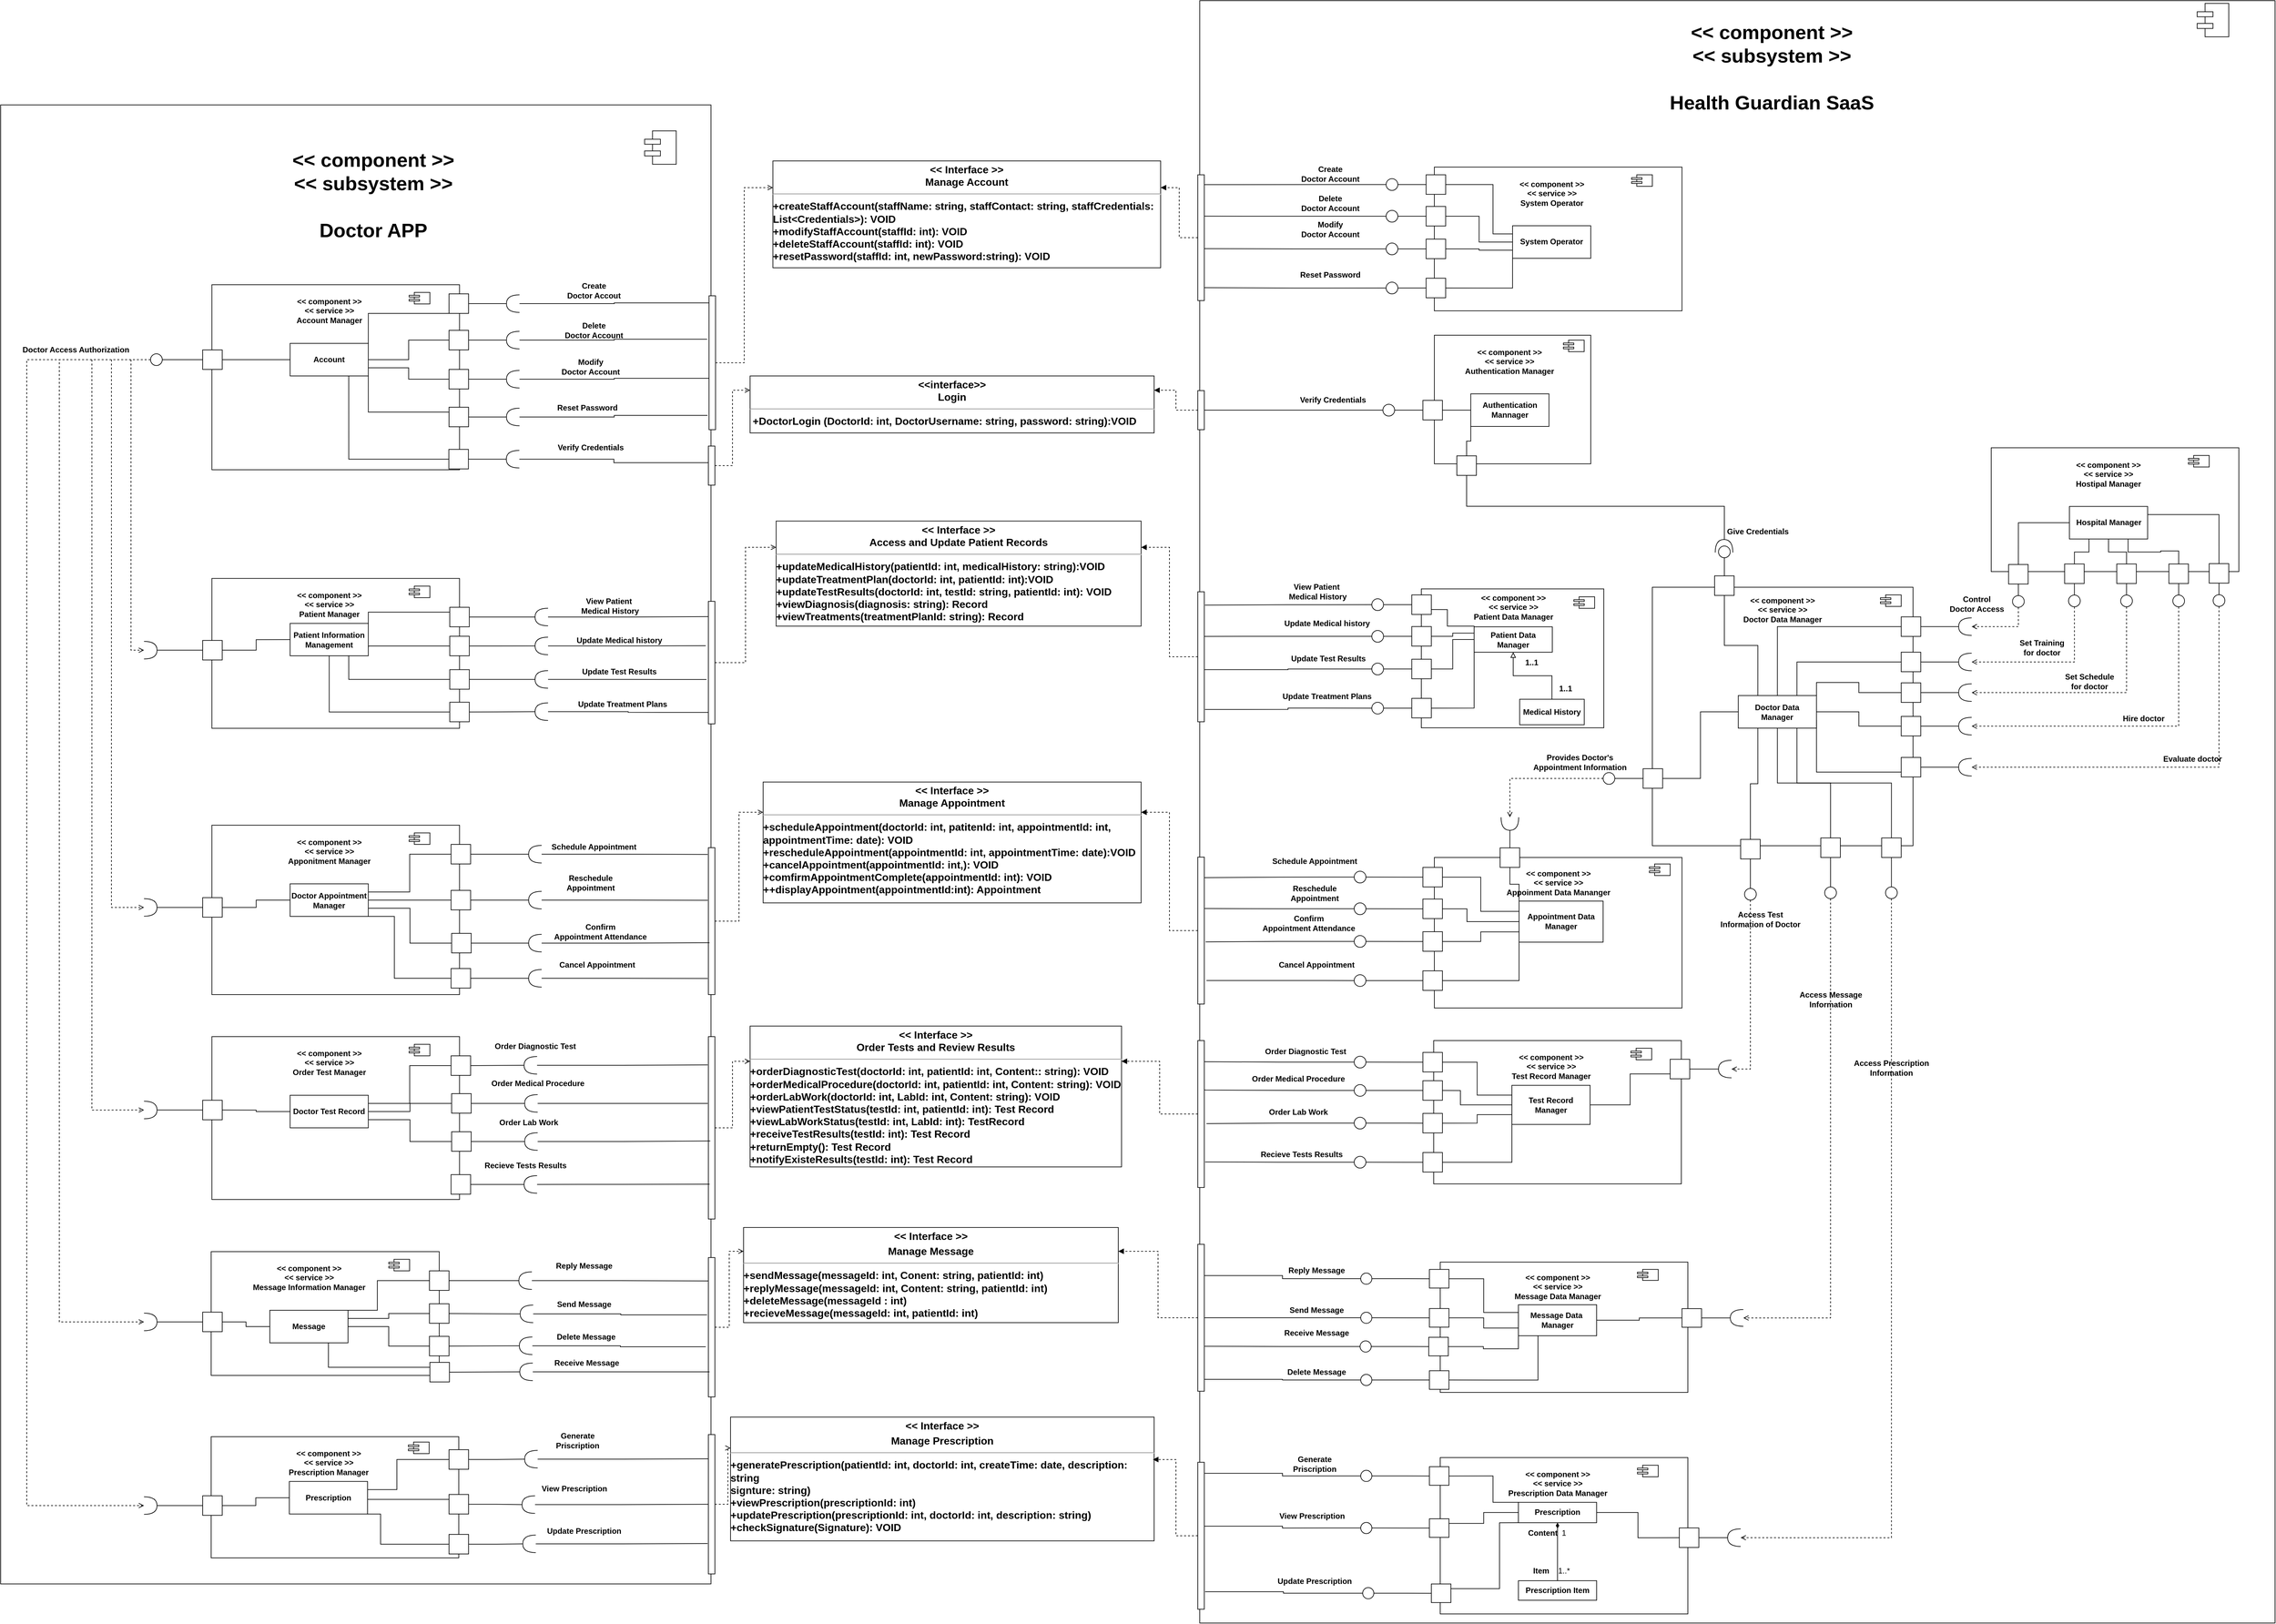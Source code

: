 <mxfile version="22.1.11" type="device">
  <diagram name="Page-1" id="zhffn3M9SUc28-jmh4s6">
    <mxGraphModel dx="7261" dy="3652" grid="1" gridSize="10" guides="1" tooltips="1" connect="1" arrows="1" fold="1" page="1" pageScale="1" pageWidth="827" pageHeight="1169" math="0" shadow="0">
      <root>
        <mxCell id="0" />
        <mxCell id="1" parent="0" />
        <mxCell id="jDyKsz5xFSszl7Y9TASh-800" value="" style="rounded=0;whiteSpace=wrap;html=1;" parent="1" vertex="1">
          <mxGeometry x="-2150" y="-670" width="1090" height="2270" as="geometry" />
        </mxCell>
        <mxCell id="_HqPzU-hm3YEV9Qf7LKH-10" value="" style="rounded=0;whiteSpace=wrap;html=1;" parent="1" vertex="1">
          <mxGeometry x="-1825.85" y="56.78" width="380" height="230" as="geometry" />
        </mxCell>
        <mxCell id="_HqPzU-hm3YEV9Qf7LKH-11" value="&lt;b style=&quot;border-color: var(--border-color);&quot;&gt;&amp;lt;&amp;lt; component &amp;gt;&amp;gt;&lt;br style=&quot;border-color: var(--border-color);&quot;&gt;&amp;lt;&amp;lt; service &amp;gt;&amp;gt;&lt;br&gt;Patient Manager&lt;br&gt;&lt;/b&gt;" style="text;html=1;strokeColor=none;fillColor=none;align=center;verticalAlign=middle;whiteSpace=wrap;rounded=0;" parent="1" vertex="1">
          <mxGeometry x="-1749.341" y="68.579" width="207" height="56.914" as="geometry" />
        </mxCell>
        <mxCell id="_HqPzU-hm3YEV9Qf7LKH-12" value="" style="html=1;outlineConnect=0;whiteSpace=wrap;fillColor=#FFFFFF;shape=mxgraph.archimate3.component;fontSize=12;fontStyle=1" parent="1" vertex="1">
          <mxGeometry x="-1523.195" y="68.575" width="31.858" height="17.692" as="geometry" />
        </mxCell>
        <mxCell id="KZXAdHuMirCzrasMJ80r-43" style="edgeStyle=orthogonalEdgeStyle;rounded=0;orthogonalLoop=1;jettySize=auto;html=1;exitX=1;exitY=0.75;exitDx=0;exitDy=0;entryX=0;entryY=0.5;entryDx=0;entryDy=0;endArrow=none;endFill=0;" parent="1" source="_HqPzU-hm3YEV9Qf7LKH-126" target="KZXAdHuMirCzrasMJ80r-37" edge="1">
          <mxGeometry relative="1" as="geometry">
            <Array as="points">
              <mxPoint x="-1585.84" y="160.78" />
            </Array>
          </mxGeometry>
        </mxCell>
        <mxCell id="KZXAdHuMirCzrasMJ80r-54" style="edgeStyle=orthogonalEdgeStyle;rounded=0;orthogonalLoop=1;jettySize=auto;html=1;exitX=0.75;exitY=1;exitDx=0;exitDy=0;entryX=0;entryY=0.5;entryDx=0;entryDy=0;endArrow=none;endFill=0;" parent="1" source="_HqPzU-hm3YEV9Qf7LKH-126" target="KZXAdHuMirCzrasMJ80r-44" edge="1">
          <mxGeometry relative="1" as="geometry" />
        </mxCell>
        <mxCell id="KZXAdHuMirCzrasMJ80r-55" style="edgeStyle=orthogonalEdgeStyle;rounded=0;orthogonalLoop=1;jettySize=auto;html=1;exitX=0.5;exitY=1;exitDx=0;exitDy=0;entryX=0;entryY=0.5;entryDx=0;entryDy=0;endArrow=none;endFill=0;" parent="1" source="_HqPzU-hm3YEV9Qf7LKH-126" target="KZXAdHuMirCzrasMJ80r-49" edge="1">
          <mxGeometry relative="1" as="geometry" />
        </mxCell>
        <mxCell id="KZXAdHuMirCzrasMJ80r-56" style="edgeStyle=orthogonalEdgeStyle;rounded=0;orthogonalLoop=1;jettySize=auto;html=1;exitX=1;exitY=0;exitDx=0;exitDy=0;entryX=0;entryY=0.25;entryDx=0;entryDy=0;endArrow=none;endFill=0;" parent="1" source="_HqPzU-hm3YEV9Qf7LKH-126" target="KZXAdHuMirCzrasMJ80r-30" edge="1">
          <mxGeometry relative="1" as="geometry">
            <Array as="points">
              <mxPoint x="-1585.84" y="108.78" />
            </Array>
          </mxGeometry>
        </mxCell>
        <mxCell id="jDyKsz5xFSszl7Y9TASh-747" style="edgeStyle=orthogonalEdgeStyle;rounded=0;orthogonalLoop=1;jettySize=auto;html=1;exitX=0;exitY=0.5;exitDx=0;exitDy=0;entryX=1;entryY=0.5;entryDx=0;entryDy=0;endArrow=none;endFill=0;" parent="1" source="_HqPzU-hm3YEV9Qf7LKH-126" target="jDyKsz5xFSszl7Y9TASh-645" edge="1">
          <mxGeometry relative="1" as="geometry" />
        </mxCell>
        <mxCell id="_HqPzU-hm3YEV9Qf7LKH-126" value="&lt;b&gt;Patient Information Management&lt;/b&gt;" style="rounded=0;whiteSpace=wrap;html=1;" parent="1" vertex="1">
          <mxGeometry x="-1705.84" y="125.81" width="120" height="49.68" as="geometry" />
        </mxCell>
        <mxCell id="_HqPzU-hm3YEV9Qf7LKH-129" value="" style="rounded=0;whiteSpace=wrap;html=1;" parent="1" vertex="1">
          <mxGeometry x="-1826.99" y="1374" width="380" height="186" as="geometry" />
        </mxCell>
        <mxCell id="_HqPzU-hm3YEV9Qf7LKH-130" value="&lt;b style=&quot;border-color: var(--border-color);&quot;&gt;&amp;lt;&amp;lt; component &amp;gt;&amp;gt;&lt;br style=&quot;border-color: var(--border-color);&quot;&gt;&amp;lt;&amp;lt; service &amp;gt;&amp;gt;&lt;br&gt;Prescription Manager&lt;br&gt;&lt;/b&gt;" style="text;html=1;strokeColor=none;fillColor=none;align=center;verticalAlign=middle;whiteSpace=wrap;rounded=0;" parent="1" vertex="1">
          <mxGeometry x="-1750.481" y="1385.799" width="207" height="56.914" as="geometry" />
        </mxCell>
        <mxCell id="_HqPzU-hm3YEV9Qf7LKH-131" value="" style="html=1;outlineConnect=0;whiteSpace=wrap;fillColor=#FFFFFF;shape=mxgraph.archimate3.component;fontSize=12;fontStyle=1" parent="1" vertex="1">
          <mxGeometry x="-1524.335" y="1382.305" width="31.858" height="17.692" as="geometry" />
        </mxCell>
        <mxCell id="KZXAdHuMirCzrasMJ80r-63" style="edgeStyle=orthogonalEdgeStyle;rounded=0;orthogonalLoop=1;jettySize=auto;html=1;exitX=1;exitY=0.25;exitDx=0;exitDy=0;entryX=0;entryY=0.5;entryDx=0;entryDy=0;endArrow=none;endFill=0;" parent="1" source="_HqPzU-hm3YEV9Qf7LKH-132" target="KZXAdHuMirCzrasMJ80r-57" edge="1">
          <mxGeometry relative="1" as="geometry">
            <Array as="points">
              <mxPoint x="-1541.98" y="1455" />
              <mxPoint x="-1541.98" y="1409" />
            </Array>
          </mxGeometry>
        </mxCell>
        <mxCell id="KZXAdHuMirCzrasMJ80r-64" style="edgeStyle=orthogonalEdgeStyle;rounded=0;orthogonalLoop=1;jettySize=auto;html=1;exitX=1;exitY=0.5;exitDx=0;exitDy=0;entryX=0;entryY=0.25;entryDx=0;entryDy=0;endArrow=none;endFill=0;" parent="1" source="_HqPzU-hm3YEV9Qf7LKH-132" target="KZXAdHuMirCzrasMJ80r-60" edge="1">
          <mxGeometry relative="1" as="geometry">
            <Array as="points">
              <mxPoint x="-1586.98" y="1470" />
            </Array>
          </mxGeometry>
        </mxCell>
        <mxCell id="KZXAdHuMirCzrasMJ80r-75" style="edgeStyle=orthogonalEdgeStyle;rounded=0;orthogonalLoop=1;jettySize=auto;html=1;exitX=1;exitY=1;exitDx=0;exitDy=0;entryX=0;entryY=0.5;entryDx=0;entryDy=0;endArrow=none;endFill=0;" parent="1" source="_HqPzU-hm3YEV9Qf7LKH-132" target="KZXAdHuMirCzrasMJ80r-67" edge="1">
          <mxGeometry relative="1" as="geometry">
            <Array as="points">
              <mxPoint x="-1566.99" y="1493" />
              <mxPoint x="-1566.99" y="1539" />
            </Array>
          </mxGeometry>
        </mxCell>
        <mxCell id="jDyKsz5xFSszl7Y9TASh-743" style="edgeStyle=orthogonalEdgeStyle;rounded=0;orthogonalLoop=1;jettySize=auto;html=1;exitX=0;exitY=0.5;exitDx=0;exitDy=0;entryX=1;entryY=0.5;entryDx=0;entryDy=0;endArrow=none;endFill=0;" parent="1" source="_HqPzU-hm3YEV9Qf7LKH-132" target="jDyKsz5xFSszl7Y9TASh-660" edge="1">
          <mxGeometry relative="1" as="geometry" />
        </mxCell>
        <mxCell id="_HqPzU-hm3YEV9Qf7LKH-132" value="&lt;b&gt;Prescription&lt;/b&gt;" style="rounded=0;whiteSpace=wrap;html=1;" parent="1" vertex="1">
          <mxGeometry x="-1706.98" y="1442.71" width="120" height="50" as="geometry" />
        </mxCell>
        <mxCell id="KZXAdHuMirCzrasMJ80r-2" value="" style="rounded=0;whiteSpace=wrap;html=1;" parent="1" vertex="1">
          <mxGeometry x="-1826.99" y="1090" width="350" height="190" as="geometry" />
        </mxCell>
        <mxCell id="KZXAdHuMirCzrasMJ80r-3" value="&lt;b style=&quot;border-color: var(--border-color);&quot;&gt;&amp;lt;&amp;lt; component &amp;gt;&amp;gt;&lt;br style=&quot;border-color: var(--border-color);&quot;&gt;&amp;lt;&amp;lt; service &amp;gt;&amp;gt;&lt;br&gt;Message Information Manager&lt;br&gt;&lt;/b&gt;" style="text;html=1;strokeColor=none;fillColor=none;align=center;verticalAlign=middle;whiteSpace=wrap;rounded=0;" parent="1" vertex="1">
          <mxGeometry x="-1780.481" y="1101.799" width="207" height="56.914" as="geometry" />
        </mxCell>
        <mxCell id="KZXAdHuMirCzrasMJ80r-4" value="" style="html=1;outlineConnect=0;whiteSpace=wrap;fillColor=#FFFFFF;shape=mxgraph.archimate3.component;fontSize=12;fontStyle=1" parent="1" vertex="1">
          <mxGeometry x="-1554.335" y="1101.795" width="31.858" height="17.692" as="geometry" />
        </mxCell>
        <mxCell id="KZXAdHuMirCzrasMJ80r-80" style="edgeStyle=orthogonalEdgeStyle;rounded=0;orthogonalLoop=1;jettySize=auto;html=1;exitX=1;exitY=0;exitDx=0;exitDy=0;entryX=0;entryY=0.5;entryDx=0;entryDy=0;endArrow=none;endFill=0;" parent="1" source="KZXAdHuMirCzrasMJ80r-5" target="KZXAdHuMirCzrasMJ80r-77" edge="1">
          <mxGeometry relative="1" as="geometry">
            <Array as="points">
              <mxPoint x="-1571.98" y="1180" />
              <mxPoint x="-1571.98" y="1135" />
            </Array>
          </mxGeometry>
        </mxCell>
        <mxCell id="KZXAdHuMirCzrasMJ80r-86" style="edgeStyle=orthogonalEdgeStyle;rounded=0;orthogonalLoop=1;jettySize=auto;html=1;exitX=1;exitY=0.25;exitDx=0;exitDy=0;entryX=0;entryY=0.5;entryDx=0;entryDy=0;endArrow=none;endFill=0;" parent="1" source="KZXAdHuMirCzrasMJ80r-5" target="KZXAdHuMirCzrasMJ80r-83" edge="1">
          <mxGeometry relative="1" as="geometry" />
        </mxCell>
        <mxCell id="KZXAdHuMirCzrasMJ80r-90" style="edgeStyle=orthogonalEdgeStyle;rounded=0;orthogonalLoop=1;jettySize=auto;html=1;exitX=1;exitY=0.5;exitDx=0;exitDy=0;entryX=0;entryY=0.5;entryDx=0;entryDy=0;endArrow=none;endFill=0;" parent="1" source="KZXAdHuMirCzrasMJ80r-5" target="KZXAdHuMirCzrasMJ80r-87" edge="1">
          <mxGeometry relative="1" as="geometry" />
        </mxCell>
        <mxCell id="jDyKsz5xFSszl7Y9TASh-744" style="edgeStyle=orthogonalEdgeStyle;rounded=0;orthogonalLoop=1;jettySize=auto;html=1;exitX=0;exitY=0.5;exitDx=0;exitDy=0;entryX=1;entryY=0.5;entryDx=0;entryDy=0;endArrow=none;endFill=0;" parent="1" source="KZXAdHuMirCzrasMJ80r-5" target="jDyKsz5xFSszl7Y9TASh-657" edge="1">
          <mxGeometry relative="1" as="geometry" />
        </mxCell>
        <mxCell id="NYZkZak--xpehKS73Tlx-15" style="edgeStyle=orthogonalEdgeStyle;rounded=0;orthogonalLoop=1;jettySize=auto;html=1;exitX=0.75;exitY=1;exitDx=0;exitDy=0;entryX=0;entryY=0.25;entryDx=0;entryDy=0;endArrow=none;endFill=0;" parent="1" source="KZXAdHuMirCzrasMJ80r-5" target="NYZkZak--xpehKS73Tlx-10" edge="1">
          <mxGeometry relative="1" as="geometry" />
        </mxCell>
        <mxCell id="KZXAdHuMirCzrasMJ80r-5" value="&lt;b&gt;Message&lt;/b&gt;" style="rounded=0;whiteSpace=wrap;html=1;" parent="1" vertex="1">
          <mxGeometry x="-1736.98" y="1180" width="120" height="50" as="geometry" />
        </mxCell>
        <mxCell id="KZXAdHuMirCzrasMJ80r-7" value="" style="rounded=0;whiteSpace=wrap;html=1;" parent="1" vertex="1">
          <mxGeometry x="-1825.85" y="760" width="380" height="250" as="geometry" />
        </mxCell>
        <mxCell id="KZXAdHuMirCzrasMJ80r-8" value="&lt;b style=&quot;border-color: var(--border-color);&quot;&gt;&amp;lt;&amp;lt; component &amp;gt;&amp;gt;&lt;br style=&quot;border-color: var(--border-color);&quot;&gt;&amp;lt;&amp;lt; service &amp;gt;&amp;gt;&lt;br&gt;Order Test Manager&lt;br&gt;&lt;/b&gt;" style="text;html=1;strokeColor=none;fillColor=none;align=center;verticalAlign=middle;whiteSpace=wrap;rounded=0;" parent="1" vertex="1">
          <mxGeometry x="-1749.341" y="771.799" width="207" height="56.914" as="geometry" />
        </mxCell>
        <mxCell id="KZXAdHuMirCzrasMJ80r-9" value="" style="html=1;outlineConnect=0;whiteSpace=wrap;fillColor=#FFFFFF;shape=mxgraph.archimate3.component;fontSize=12;fontStyle=1" parent="1" vertex="1">
          <mxGeometry x="-1523.195" y="771.795" width="31.858" height="17.692" as="geometry" />
        </mxCell>
        <mxCell id="KZXAdHuMirCzrasMJ80r-98" style="edgeStyle=orthogonalEdgeStyle;rounded=0;orthogonalLoop=1;jettySize=auto;html=1;exitX=1;exitY=0.25;exitDx=0;exitDy=0;entryX=0;entryY=0.5;entryDx=0;entryDy=0;endArrow=none;endFill=0;" parent="1" source="KZXAdHuMirCzrasMJ80r-10" target="KZXAdHuMirCzrasMJ80r-94" edge="1">
          <mxGeometry relative="1" as="geometry" />
        </mxCell>
        <mxCell id="KZXAdHuMirCzrasMJ80r-109" style="edgeStyle=orthogonalEdgeStyle;rounded=0;orthogonalLoop=1;jettySize=auto;html=1;exitX=1;exitY=0.5;exitDx=0;exitDy=0;entryX=0;entryY=0.5;entryDx=0;entryDy=0;endArrow=none;endFill=0;" parent="1" source="KZXAdHuMirCzrasMJ80r-10" target="KZXAdHuMirCzrasMJ80r-100" edge="1">
          <mxGeometry relative="1" as="geometry" />
        </mxCell>
        <mxCell id="KZXAdHuMirCzrasMJ80r-110" style="edgeStyle=orthogonalEdgeStyle;rounded=0;orthogonalLoop=1;jettySize=auto;html=1;exitX=1;exitY=0.75;exitDx=0;exitDy=0;entryX=0;entryY=0.5;entryDx=0;entryDy=0;endArrow=none;endFill=0;" parent="1" source="KZXAdHuMirCzrasMJ80r-10" target="KZXAdHuMirCzrasMJ80r-105" edge="1">
          <mxGeometry relative="1" as="geometry" />
        </mxCell>
        <mxCell id="jDyKsz5xFSszl7Y9TASh-745" style="edgeStyle=orthogonalEdgeStyle;rounded=0;orthogonalLoop=1;jettySize=auto;html=1;exitX=0;exitY=0.5;exitDx=0;exitDy=0;entryX=1;entryY=0.5;entryDx=0;entryDy=0;endArrow=none;endFill=0;" parent="1" source="KZXAdHuMirCzrasMJ80r-10" target="jDyKsz5xFSszl7Y9TASh-651" edge="1">
          <mxGeometry relative="1" as="geometry" />
        </mxCell>
        <mxCell id="KZXAdHuMirCzrasMJ80r-10" value="&lt;b&gt;Doctor Test Record&lt;/b&gt;" style="rounded=0;whiteSpace=wrap;html=1;" parent="1" vertex="1">
          <mxGeometry x="-1705.84" y="850.0" width="120" height="50" as="geometry" />
        </mxCell>
        <mxCell id="KZXAdHuMirCzrasMJ80r-12" value="" style="rounded=0;whiteSpace=wrap;html=1;" parent="1" vertex="1">
          <mxGeometry x="-1825.85" y="435.51" width="380" height="260" as="geometry" />
        </mxCell>
        <mxCell id="KZXAdHuMirCzrasMJ80r-13" value="&lt;b style=&quot;border-color: var(--border-color);&quot;&gt;&amp;lt;&amp;lt; component &amp;gt;&amp;gt;&lt;br style=&quot;border-color: var(--border-color);&quot;&gt;&amp;lt;&amp;lt; service &amp;gt;&amp;gt;&lt;br&gt;Apponitment Manager&lt;br&gt;&lt;/b&gt;" style="text;html=1;strokeColor=none;fillColor=none;align=center;verticalAlign=middle;whiteSpace=wrap;rounded=0;" parent="1" vertex="1">
          <mxGeometry x="-1749.341" y="447.309" width="207" height="56.914" as="geometry" />
        </mxCell>
        <mxCell id="KZXAdHuMirCzrasMJ80r-14" value="" style="html=1;outlineConnect=0;whiteSpace=wrap;fillColor=#FFFFFF;shape=mxgraph.archimate3.component;fontSize=12;fontStyle=1" parent="1" vertex="1">
          <mxGeometry x="-1523.195" y="447.305" width="31.858" height="17.692" as="geometry" />
        </mxCell>
        <mxCell id="KZXAdHuMirCzrasMJ80r-114" style="edgeStyle=orthogonalEdgeStyle;rounded=0;orthogonalLoop=1;jettySize=auto;html=1;exitX=1;exitY=0.25;exitDx=0;exitDy=0;entryX=0;entryY=0.5;entryDx=0;entryDy=0;endArrow=none;endFill=0;" parent="1" source="KZXAdHuMirCzrasMJ80r-15" target="KZXAdHuMirCzrasMJ80r-111" edge="1">
          <mxGeometry relative="1" as="geometry" />
        </mxCell>
        <mxCell id="KZXAdHuMirCzrasMJ80r-135" style="edgeStyle=orthogonalEdgeStyle;rounded=0;orthogonalLoop=1;jettySize=auto;html=1;exitX=1;exitY=0.5;exitDx=0;exitDy=0;entryX=0;entryY=0.5;entryDx=0;entryDy=0;endArrow=none;endFill=0;" parent="1" source="KZXAdHuMirCzrasMJ80r-15" target="KZXAdHuMirCzrasMJ80r-119" edge="1">
          <mxGeometry relative="1" as="geometry" />
        </mxCell>
        <mxCell id="KZXAdHuMirCzrasMJ80r-136" style="edgeStyle=orthogonalEdgeStyle;rounded=0;orthogonalLoop=1;jettySize=auto;html=1;exitX=1;exitY=0.75;exitDx=0;exitDy=0;entryX=0;entryY=0.5;entryDx=0;entryDy=0;endArrow=none;endFill=0;" parent="1" source="KZXAdHuMirCzrasMJ80r-15" target="KZXAdHuMirCzrasMJ80r-123" edge="1">
          <mxGeometry relative="1" as="geometry" />
        </mxCell>
        <mxCell id="KZXAdHuMirCzrasMJ80r-137" style="edgeStyle=orthogonalEdgeStyle;rounded=0;orthogonalLoop=1;jettySize=auto;html=1;exitX=1;exitY=1;exitDx=0;exitDy=0;entryX=0;entryY=0.5;entryDx=0;entryDy=0;endArrow=none;endFill=0;" parent="1" source="KZXAdHuMirCzrasMJ80r-15" target="KZXAdHuMirCzrasMJ80r-131" edge="1">
          <mxGeometry relative="1" as="geometry">
            <Array as="points">
              <mxPoint x="-1545.85" y="575.51" />
              <mxPoint x="-1545.85" y="670.51" />
            </Array>
          </mxGeometry>
        </mxCell>
        <mxCell id="jDyKsz5xFSszl7Y9TASh-746" style="edgeStyle=orthogonalEdgeStyle;rounded=0;orthogonalLoop=1;jettySize=auto;html=1;exitX=0;exitY=0.5;exitDx=0;exitDy=0;endArrow=none;endFill=0;" parent="1" source="KZXAdHuMirCzrasMJ80r-15" target="jDyKsz5xFSszl7Y9TASh-648" edge="1">
          <mxGeometry relative="1" as="geometry" />
        </mxCell>
        <mxCell id="KZXAdHuMirCzrasMJ80r-15" value="&lt;b&gt;Doctor Appointment Manager&lt;/b&gt;" style="rounded=0;whiteSpace=wrap;html=1;" parent="1" vertex="1">
          <mxGeometry x="-1705.84" y="525.51" width="120" height="50" as="geometry" />
        </mxCell>
        <mxCell id="_HqPzU-hm3YEV9Qf7LKH-26" value="" style="rounded=0;whiteSpace=wrap;html=1;" parent="1" vertex="1">
          <mxGeometry x="-310" y="-830" width="1650" height="2490" as="geometry" />
        </mxCell>
        <mxCell id="_HqPzU-hm3YEV9Qf7LKH-27" value="&lt;b style=&quot;border-color: var(--border-color); font-size: 30px;&quot;&gt;&amp;lt;&amp;lt; component &amp;gt;&amp;gt;&lt;br style=&quot;border-color: var(--border-color);&quot;&gt;&amp;lt;&amp;lt; subsystem &amp;gt;&amp;gt;&lt;br&gt;&lt;br&gt;Health Guardian SaaS&lt;br&gt;&lt;/b&gt;" style="text;html=1;strokeColor=none;fillColor=none;align=center;verticalAlign=middle;whiteSpace=wrap;rounded=0;" parent="1" vertex="1">
          <mxGeometry x="384.51" y="-825.77" width="365.99" height="195.63" as="geometry" />
        </mxCell>
        <mxCell id="_HqPzU-hm3YEV9Qf7LKH-28" value="" style="html=1;outlineConnect=0;whiteSpace=wrap;fillColor=#FFFFFF;shape=mxgraph.archimate3.component;" parent="1" vertex="1">
          <mxGeometry x="1220.52" y="-825.77" width="48.5" height="51.28" as="geometry" />
        </mxCell>
        <mxCell id="KZXAdHuMirCzrasMJ80r-30" value="" style="html=1;rounded=0;" parent="1" vertex="1">
          <mxGeometry x="-1460.84" y="101.04" width="30" height="30" as="geometry" />
        </mxCell>
        <mxCell id="KZXAdHuMirCzrasMJ80r-31" value="" style="endArrow=none;html=1;rounded=0;align=center;verticalAlign=top;endFill=0;labelBackgroundColor=none;endSize=2;entryX=1;entryY=0.5;entryDx=0;entryDy=0;entryPerimeter=0;" parent="1" source="KZXAdHuMirCzrasMJ80r-30" target="jDyKsz5xFSszl7Y9TASh-401" edge="1">
          <mxGeometry relative="1" as="geometry">
            <mxPoint x="-1380.84" y="116.04" as="targetPoint" />
          </mxGeometry>
        </mxCell>
        <mxCell id="KZXAdHuMirCzrasMJ80r-36" value="&lt;b&gt;View Patient&lt;br&gt;&amp;nbsp;Medical History&lt;/b&gt;" style="text;html=1;align=center;verticalAlign=middle;resizable=0;points=[];autosize=1;strokeColor=none;fillColor=none;" parent="1" vertex="1">
          <mxGeometry x="-1271.85" y="78.78" width="110" height="40" as="geometry" />
        </mxCell>
        <mxCell id="KZXAdHuMirCzrasMJ80r-37" value="" style="html=1;rounded=0;" parent="1" vertex="1">
          <mxGeometry x="-1460.84" y="145.49" width="30" height="30" as="geometry" />
        </mxCell>
        <mxCell id="KZXAdHuMirCzrasMJ80r-40" value="" style="endArrow=none;html=1;rounded=0;align=center;verticalAlign=top;endFill=0;labelBackgroundColor=none;endSize=2;entryX=1;entryY=0.5;entryDx=0;entryDy=0;exitX=1;exitY=0.5;exitDx=0;exitDy=0;entryPerimeter=0;" parent="1" source="KZXAdHuMirCzrasMJ80r-37" target="jDyKsz5xFSszl7Y9TASh-402" edge="1">
          <mxGeometry relative="1" as="geometry">
            <mxPoint x="-1400.84" y="161.64" as="sourcePoint" />
            <mxPoint x="-1380.84" y="160.49" as="targetPoint" />
          </mxGeometry>
        </mxCell>
        <mxCell id="KZXAdHuMirCzrasMJ80r-42" value="&lt;b&gt;Update Medical history&lt;/b&gt;" style="text;html=1;align=center;verticalAlign=middle;resizable=0;points=[];autosize=1;strokeColor=none;fillColor=none;" parent="1" vertex="1">
          <mxGeometry x="-1275.85" y="137.04" width="150" height="30" as="geometry" />
        </mxCell>
        <mxCell id="KZXAdHuMirCzrasMJ80r-44" value="" style="html=1;rounded=0;" parent="1" vertex="1">
          <mxGeometry x="-1460.84" y="196.78" width="30" height="30" as="geometry" />
        </mxCell>
        <mxCell id="KZXAdHuMirCzrasMJ80r-45" value="" style="endArrow=none;html=1;rounded=0;align=center;verticalAlign=top;endFill=0;labelBackgroundColor=none;endSize=2;entryX=1;entryY=0.5;entryDx=0;entryDy=0;exitX=1;exitY=0.5;exitDx=0;exitDy=0;entryPerimeter=0;" parent="1" source="KZXAdHuMirCzrasMJ80r-44" target="jDyKsz5xFSszl7Y9TASh-403" edge="1">
          <mxGeometry relative="1" as="geometry">
            <mxPoint x="-1400.84" y="212.93" as="sourcePoint" />
            <mxPoint x="-1380.84" y="211.78" as="targetPoint" />
          </mxGeometry>
        </mxCell>
        <mxCell id="KZXAdHuMirCzrasMJ80r-47" value="&lt;b&gt;Update Test Results&lt;/b&gt;" style="text;html=1;align=center;verticalAlign=middle;resizable=0;points=[];autosize=1;strokeColor=none;fillColor=none;" parent="1" vertex="1">
          <mxGeometry x="-1270.85" y="184.78" width="140" height="30" as="geometry" />
        </mxCell>
        <mxCell id="KZXAdHuMirCzrasMJ80r-49" value="" style="html=1;rounded=0;" parent="1" vertex="1">
          <mxGeometry x="-1460.84" y="246.78" width="30" height="30" as="geometry" />
        </mxCell>
        <mxCell id="KZXAdHuMirCzrasMJ80r-50" value="" style="endArrow=none;html=1;rounded=0;align=center;verticalAlign=top;endFill=0;labelBackgroundColor=none;endSize=2;entryX=1;entryY=0.5;entryDx=0;entryDy=0;exitX=1;exitY=0.5;exitDx=0;exitDy=0;entryPerimeter=0;" parent="1" source="KZXAdHuMirCzrasMJ80r-49" target="jDyKsz5xFSszl7Y9TASh-404" edge="1">
          <mxGeometry relative="1" as="geometry">
            <mxPoint x="-1400.84" y="262.93" as="sourcePoint" />
            <mxPoint x="-1380.84" y="261.78" as="targetPoint" />
          </mxGeometry>
        </mxCell>
        <mxCell id="KZXAdHuMirCzrasMJ80r-53" value="&lt;b&gt;Update Treatment Plans&lt;/b&gt;" style="text;html=1;align=center;verticalAlign=middle;resizable=0;points=[];autosize=1;strokeColor=none;fillColor=none;" parent="1" vertex="1">
          <mxGeometry x="-1275.85" y="234.78" width="160" height="30" as="geometry" />
        </mxCell>
        <mxCell id="KZXAdHuMirCzrasMJ80r-57" value="" style="html=1;rounded=0;" parent="1" vertex="1">
          <mxGeometry x="-1461.98" y="1394" width="30" height="30" as="geometry" />
        </mxCell>
        <mxCell id="KZXAdHuMirCzrasMJ80r-60" value="" style="html=1;rounded=0;" parent="1" vertex="1">
          <mxGeometry x="-1461.98" y="1462.71" width="30" height="30" as="geometry" />
        </mxCell>
        <mxCell id="KZXAdHuMirCzrasMJ80r-67" value="" style="html=1;rounded=0;" parent="1" vertex="1">
          <mxGeometry x="-1461.98" y="1524" width="30" height="30" as="geometry" />
        </mxCell>
        <mxCell id="KZXAdHuMirCzrasMJ80r-77" value="" style="html=1;rounded=0;" parent="1" vertex="1">
          <mxGeometry x="-1491.98" y="1119.49" width="30" height="30" as="geometry" />
        </mxCell>
        <mxCell id="KZXAdHuMirCzrasMJ80r-78" value="" style="endArrow=none;html=1;rounded=0;align=center;verticalAlign=top;endFill=0;labelBackgroundColor=none;endSize=2;entryX=1;entryY=0.5;entryDx=0;entryDy=0;exitX=1;exitY=0.5;exitDx=0;exitDy=0;entryPerimeter=0;" parent="1" source="KZXAdHuMirCzrasMJ80r-77" target="jDyKsz5xFSszl7Y9TASh-605" edge="1">
          <mxGeometry relative="1" as="geometry">
            <mxPoint x="-1431.98" y="1135.64" as="sourcePoint" />
            <mxPoint x="-1411.98" y="1134.49" as="targetPoint" />
          </mxGeometry>
        </mxCell>
        <mxCell id="KZXAdHuMirCzrasMJ80r-83" value="" style="html=1;rounded=0;" parent="1" vertex="1">
          <mxGeometry x="-1491.98" y="1170" width="30" height="30" as="geometry" />
        </mxCell>
        <mxCell id="KZXAdHuMirCzrasMJ80r-84" value="" style="endArrow=none;html=1;rounded=0;align=center;verticalAlign=top;endFill=0;labelBackgroundColor=none;endSize=2;entryX=1;entryY=0.5;entryDx=0;entryDy=0;exitX=1;exitY=0.5;exitDx=0;exitDy=0;entryPerimeter=0;" parent="1" source="KZXAdHuMirCzrasMJ80r-83" target="jDyKsz5xFSszl7Y9TASh-606" edge="1">
          <mxGeometry relative="1" as="geometry">
            <mxPoint x="-1431.98" y="1186.15" as="sourcePoint" />
            <mxPoint x="-1411.98" y="1185.0" as="targetPoint" />
          </mxGeometry>
        </mxCell>
        <mxCell id="KZXAdHuMirCzrasMJ80r-87" value="" style="html=1;rounded=0;" parent="1" vertex="1">
          <mxGeometry x="-1491.98" y="1220" width="30" height="30" as="geometry" />
        </mxCell>
        <mxCell id="KZXAdHuMirCzrasMJ80r-88" value="" style="endArrow=none;html=1;rounded=0;align=center;verticalAlign=top;endFill=0;labelBackgroundColor=none;endSize=2;entryX=1;entryY=0.5;entryDx=0;entryDy=0;exitX=1;exitY=0.5;exitDx=0;exitDy=0;entryPerimeter=0;" parent="1" source="KZXAdHuMirCzrasMJ80r-87" target="jDyKsz5xFSszl7Y9TASh-607" edge="1">
          <mxGeometry relative="1" as="geometry">
            <mxPoint x="-1431.98" y="1236.15" as="sourcePoint" />
            <mxPoint x="-1411.98" y="1235.0" as="targetPoint" />
          </mxGeometry>
        </mxCell>
        <mxCell id="KZXAdHuMirCzrasMJ80r-94" value="" style="html=1;rounded=0;" parent="1" vertex="1">
          <mxGeometry x="-1458.85" y="789.49" width="30" height="30" as="geometry" />
        </mxCell>
        <mxCell id="KZXAdHuMirCzrasMJ80r-95" value="" style="endArrow=none;html=1;rounded=0;align=center;verticalAlign=top;endFill=0;labelBackgroundColor=none;endSize=2;entryX=1;entryY=0.5;entryDx=0;entryDy=0;exitX=1;exitY=0.5;exitDx=0;exitDy=0;entryPerimeter=0;" parent="1" source="KZXAdHuMirCzrasMJ80r-94" target="jDyKsz5xFSszl7Y9TASh-512" edge="1">
          <mxGeometry relative="1" as="geometry">
            <mxPoint x="-1398.85" y="805.64" as="sourcePoint" />
            <mxPoint x="-1378.85" y="804.49" as="targetPoint" />
          </mxGeometry>
        </mxCell>
        <mxCell id="KZXAdHuMirCzrasMJ80r-100" value="" style="html=1;rounded=0;" parent="1" vertex="1">
          <mxGeometry x="-1457.98" y="847.49" width="30" height="30" as="geometry" />
        </mxCell>
        <mxCell id="KZXAdHuMirCzrasMJ80r-101" value="" style="endArrow=none;html=1;rounded=0;align=center;verticalAlign=top;endFill=0;labelBackgroundColor=none;endSize=2;entryX=1;entryY=0.5;entryDx=0;entryDy=0;exitX=1;exitY=0.5;exitDx=0;exitDy=0;entryPerimeter=0;" parent="1" source="KZXAdHuMirCzrasMJ80r-100" target="jDyKsz5xFSszl7Y9TASh-513" edge="1">
          <mxGeometry relative="1" as="geometry">
            <mxPoint x="-1397.98" y="863.64" as="sourcePoint" />
            <mxPoint x="-1377.98" y="862.49" as="targetPoint" />
          </mxGeometry>
        </mxCell>
        <mxCell id="KZXAdHuMirCzrasMJ80r-105" value="" style="html=1;rounded=0;" parent="1" vertex="1">
          <mxGeometry x="-1457.98" y="905.99" width="30" height="30" as="geometry" />
        </mxCell>
        <mxCell id="KZXAdHuMirCzrasMJ80r-106" value="" style="endArrow=none;html=1;rounded=0;align=center;verticalAlign=top;endFill=0;labelBackgroundColor=none;endSize=2;entryX=1;entryY=0.5;entryDx=0;entryDy=0;exitX=1;exitY=0.5;exitDx=0;exitDy=0;entryPerimeter=0;" parent="1" source="KZXAdHuMirCzrasMJ80r-105" target="jDyKsz5xFSszl7Y9TASh-514" edge="1">
          <mxGeometry relative="1" as="geometry">
            <mxPoint x="-1397.98" y="922.14" as="sourcePoint" />
            <mxPoint x="-1377.98" y="920.99" as="targetPoint" />
          </mxGeometry>
        </mxCell>
        <mxCell id="KZXAdHuMirCzrasMJ80r-111" value="" style="html=1;rounded=0;" parent="1" vertex="1">
          <mxGeometry x="-1458.85" y="465" width="30" height="30" as="geometry" />
        </mxCell>
        <mxCell id="KZXAdHuMirCzrasMJ80r-112" value="" style="endArrow=none;html=1;rounded=0;align=center;verticalAlign=top;endFill=0;labelBackgroundColor=none;endSize=2;entryX=1;entryY=0.5;entryDx=0;entryDy=0;exitX=1;exitY=0.5;exitDx=0;exitDy=0;entryPerimeter=0;" parent="1" source="KZXAdHuMirCzrasMJ80r-111" target="jDyKsz5xFSszl7Y9TASh-423" edge="1">
          <mxGeometry relative="1" as="geometry">
            <mxPoint x="-1398.85" y="481.15" as="sourcePoint" />
            <mxPoint x="-1378.85" y="480.0" as="targetPoint" />
          </mxGeometry>
        </mxCell>
        <mxCell id="KZXAdHuMirCzrasMJ80r-118" value="&lt;b&gt;Schedule Appointment&lt;/b&gt;" style="text;html=1;align=center;verticalAlign=middle;resizable=0;points=[];autosize=1;strokeColor=none;fillColor=none;" parent="1" vertex="1">
          <mxGeometry x="-1315" y="454.49" width="150" height="30" as="geometry" />
        </mxCell>
        <mxCell id="KZXAdHuMirCzrasMJ80r-119" value="" style="html=1;rounded=0;" parent="1" vertex="1">
          <mxGeometry x="-1458.85" y="535.51" width="30" height="30" as="geometry" />
        </mxCell>
        <mxCell id="KZXAdHuMirCzrasMJ80r-122" value="&lt;b&gt;Reschedule &lt;br&gt;Appointment&lt;/b&gt;" style="text;html=1;align=center;verticalAlign=middle;resizable=0;points=[];autosize=1;strokeColor=none;fillColor=none;" parent="1" vertex="1">
          <mxGeometry x="-1295" y="504.22" width="100" height="40" as="geometry" />
        </mxCell>
        <mxCell id="KZXAdHuMirCzrasMJ80r-123" value="" style="html=1;rounded=0;" parent="1" vertex="1">
          <mxGeometry x="-1457.98" y="601.51" width="30" height="30" as="geometry" />
        </mxCell>
        <mxCell id="KZXAdHuMirCzrasMJ80r-124" value="" style="endArrow=none;html=1;rounded=0;align=center;verticalAlign=top;endFill=0;labelBackgroundColor=none;endSize=2;entryX=1;entryY=0.5;entryDx=0;entryDy=0;exitX=1;exitY=0.5;exitDx=0;exitDy=0;entryPerimeter=0;" parent="1" source="KZXAdHuMirCzrasMJ80r-123" target="jDyKsz5xFSszl7Y9TASh-426" edge="1">
          <mxGeometry relative="1" as="geometry">
            <mxPoint x="-1397.98" y="617.66" as="sourcePoint" />
            <mxPoint x="-1377.98" y="616.51" as="targetPoint" />
          </mxGeometry>
        </mxCell>
        <mxCell id="KZXAdHuMirCzrasMJ80r-126" value="&lt;b&gt;Confirm &lt;br&gt;Appointment Attendance&lt;/b&gt;" style="text;html=1;align=center;verticalAlign=middle;resizable=0;points=[];autosize=1;strokeColor=none;fillColor=none;" parent="1" vertex="1">
          <mxGeometry x="-1310" y="578.85" width="160" height="40" as="geometry" />
        </mxCell>
        <mxCell id="KZXAdHuMirCzrasMJ80r-131" value="" style="html=1;rounded=0;" parent="1" vertex="1">
          <mxGeometry x="-1458.85" y="655.51" width="30" height="30" as="geometry" />
        </mxCell>
        <mxCell id="KZXAdHuMirCzrasMJ80r-132" value="" style="endArrow=none;html=1;rounded=0;align=center;verticalAlign=top;endFill=0;labelBackgroundColor=none;endSize=2;entryX=1;entryY=0.5;entryDx=0;entryDy=0;exitX=1;exitY=0.5;exitDx=0;exitDy=0;entryPerimeter=0;" parent="1" source="KZXAdHuMirCzrasMJ80r-131" target="jDyKsz5xFSszl7Y9TASh-427" edge="1">
          <mxGeometry relative="1" as="geometry">
            <mxPoint x="-1398.85" y="671.66" as="sourcePoint" />
            <mxPoint x="-1378.85" y="670.51" as="targetPoint" />
          </mxGeometry>
        </mxCell>
        <mxCell id="KZXAdHuMirCzrasMJ80r-134" value="&lt;b&gt;Cancel Appointment&lt;/b&gt;" style="text;html=1;align=center;verticalAlign=middle;resizable=0;points=[];autosize=1;strokeColor=none;fillColor=none;" parent="1" vertex="1">
          <mxGeometry x="-1305" y="634.94" width="140" height="30" as="geometry" />
        </mxCell>
        <mxCell id="KZXAdHuMirCzrasMJ80r-359" value="" style="rounded=0;whiteSpace=wrap;html=1;" parent="1" vertex="1">
          <mxGeometry x="384.51" y="70.26" width="400" height="396.78" as="geometry" />
        </mxCell>
        <mxCell id="KZXAdHuMirCzrasMJ80r-360" value="&lt;b style=&quot;border-color: var(--border-color);&quot;&gt;&amp;lt;&amp;lt; component &amp;gt;&amp;gt;&lt;br style=&quot;border-color: var(--border-color);&quot;&gt;&amp;lt;&amp;lt; service &amp;gt;&amp;gt;&lt;br&gt;Doctor Data Manager&lt;br&gt;&lt;/b&gt;" style="text;html=1;strokeColor=none;fillColor=none;align=center;verticalAlign=middle;whiteSpace=wrap;rounded=0;" parent="1" vertex="1">
          <mxGeometry x="481.009" y="76.529" width="207" height="56.914" as="geometry" />
        </mxCell>
        <mxCell id="KZXAdHuMirCzrasMJ80r-361" value="" style="html=1;outlineConnect=0;whiteSpace=wrap;fillColor=#FFFFFF;shape=mxgraph.archimate3.component;fontSize=12;fontStyle=1" parent="1" vertex="1">
          <mxGeometry x="734.515" y="82.055" width="31.858" height="17.692" as="geometry" />
        </mxCell>
        <mxCell id="jDyKsz5xFSszl7Y9TASh-749" style="edgeStyle=orthogonalEdgeStyle;rounded=0;orthogonalLoop=1;jettySize=auto;html=1;exitX=0.25;exitY=1;exitDx=0;exitDy=0;entryX=0.5;entryY=0;entryDx=0;entryDy=0;endArrow=none;endFill=0;" parent="1" source="KZXAdHuMirCzrasMJ80r-365" target="jDyKsz5xFSszl7Y9TASh-480" edge="1">
          <mxGeometry relative="1" as="geometry" />
        </mxCell>
        <mxCell id="jDyKsz5xFSszl7Y9TASh-750" style="edgeStyle=orthogonalEdgeStyle;rounded=0;orthogonalLoop=1;jettySize=auto;html=1;exitX=0.5;exitY=1;exitDx=0;exitDy=0;entryX=0.5;entryY=0;entryDx=0;entryDy=0;endArrow=none;endFill=0;" parent="1" source="KZXAdHuMirCzrasMJ80r-365" target="jDyKsz5xFSszl7Y9TASh-578" edge="1">
          <mxGeometry relative="1" as="geometry" />
        </mxCell>
        <mxCell id="jDyKsz5xFSszl7Y9TASh-751" style="edgeStyle=orthogonalEdgeStyle;rounded=0;orthogonalLoop=1;jettySize=auto;html=1;exitX=0.75;exitY=1;exitDx=0;exitDy=0;entryX=0.5;entryY=0;entryDx=0;entryDy=0;endArrow=none;endFill=0;" parent="1" source="KZXAdHuMirCzrasMJ80r-365" target="jDyKsz5xFSszl7Y9TASh-581" edge="1">
          <mxGeometry relative="1" as="geometry" />
        </mxCell>
        <mxCell id="jDyKsz5xFSszl7Y9TASh-752" style="edgeStyle=orthogonalEdgeStyle;rounded=0;orthogonalLoop=1;jettySize=auto;html=1;exitX=1;exitY=0.75;exitDx=0;exitDy=0;entryX=0.25;entryY=0;entryDx=0;entryDy=0;endArrow=none;endFill=0;" parent="1" source="KZXAdHuMirCzrasMJ80r-365" target="jDyKsz5xFSszl7Y9TASh-163" edge="1">
          <mxGeometry relative="1" as="geometry">
            <Array as="points">
              <mxPoint x="636" y="354" />
            </Array>
          </mxGeometry>
        </mxCell>
        <mxCell id="jDyKsz5xFSszl7Y9TASh-753" style="edgeStyle=orthogonalEdgeStyle;rounded=0;orthogonalLoop=1;jettySize=auto;html=1;exitX=1;exitY=0.5;exitDx=0;exitDy=0;entryX=0.5;entryY=0;entryDx=0;entryDy=0;endArrow=none;endFill=0;" parent="1" source="KZXAdHuMirCzrasMJ80r-365" target="jDyKsz5xFSszl7Y9TASh-158" edge="1">
          <mxGeometry relative="1" as="geometry" />
        </mxCell>
        <mxCell id="jDyKsz5xFSszl7Y9TASh-754" style="edgeStyle=orthogonalEdgeStyle;rounded=0;orthogonalLoop=1;jettySize=auto;html=1;exitX=1;exitY=0;exitDx=0;exitDy=0;entryX=0.5;entryY=0;entryDx=0;entryDy=0;endArrow=none;endFill=0;" parent="1" source="KZXAdHuMirCzrasMJ80r-365" target="jDyKsz5xFSszl7Y9TASh-155" edge="1">
          <mxGeometry relative="1" as="geometry" />
        </mxCell>
        <mxCell id="jDyKsz5xFSszl7Y9TASh-755" style="edgeStyle=orthogonalEdgeStyle;rounded=0;orthogonalLoop=1;jettySize=auto;html=1;exitX=0.75;exitY=0;exitDx=0;exitDy=0;entryX=0.5;entryY=0;entryDx=0;entryDy=0;endArrow=none;endFill=0;" parent="1" source="KZXAdHuMirCzrasMJ80r-365" target="jDyKsz5xFSszl7Y9TASh-151" edge="1">
          <mxGeometry relative="1" as="geometry" />
        </mxCell>
        <mxCell id="jDyKsz5xFSszl7Y9TASh-756" style="edgeStyle=orthogonalEdgeStyle;rounded=0;orthogonalLoop=1;jettySize=auto;html=1;exitX=0.5;exitY=0;exitDx=0;exitDy=0;entryX=0.5;entryY=0;entryDx=0;entryDy=0;endArrow=none;endFill=0;" parent="1" source="KZXAdHuMirCzrasMJ80r-365" target="jDyKsz5xFSszl7Y9TASh-125" edge="1">
          <mxGeometry relative="1" as="geometry" />
        </mxCell>
        <mxCell id="jDyKsz5xFSszl7Y9TASh-757" style="edgeStyle=orthogonalEdgeStyle;rounded=0;orthogonalLoop=1;jettySize=auto;html=1;exitX=0.25;exitY=0;exitDx=0;exitDy=0;entryX=0;entryY=0.5;entryDx=0;entryDy=0;endArrow=none;endFill=0;" parent="1" source="KZXAdHuMirCzrasMJ80r-365" target="jDyKsz5xFSszl7Y9TASh-30" edge="1">
          <mxGeometry relative="1" as="geometry" />
        </mxCell>
        <mxCell id="jDyKsz5xFSszl7Y9TASh-758" style="edgeStyle=orthogonalEdgeStyle;rounded=0;orthogonalLoop=1;jettySize=auto;html=1;exitX=0;exitY=0.5;exitDx=0;exitDy=0;entryX=1;entryY=0.5;entryDx=0;entryDy=0;endArrow=none;endFill=0;" parent="1" source="KZXAdHuMirCzrasMJ80r-365" target="jDyKsz5xFSszl7Y9TASh-418" edge="1">
          <mxGeometry relative="1" as="geometry" />
        </mxCell>
        <mxCell id="KZXAdHuMirCzrasMJ80r-365" value="&lt;b&gt;Doctor Data Manager&lt;/b&gt;" style="rounded=0;whiteSpace=wrap;html=1;" parent="1" vertex="1">
          <mxGeometry x="516.37" y="236.53" width="120" height="50" as="geometry" />
        </mxCell>
        <mxCell id="DILOz23-38yxkO61Ugts-5" value="" style="html=1;rounded=0;" parent="1" vertex="1">
          <mxGeometry x="-1458.85" y="971.82" width="30" height="30" as="geometry" />
        </mxCell>
        <mxCell id="DILOz23-38yxkO61Ugts-6" value="" style="endArrow=none;html=1;rounded=0;align=center;verticalAlign=top;endFill=0;labelBackgroundColor=none;endSize=2;entryX=1;entryY=0.5;entryDx=0;entryDy=0;exitX=1;exitY=0.5;exitDx=0;exitDy=0;entryPerimeter=0;" parent="1" source="DILOz23-38yxkO61Ugts-5" target="jDyKsz5xFSszl7Y9TASh-515" edge="1">
          <mxGeometry relative="1" as="geometry">
            <mxPoint x="-1398.85" y="987.97" as="sourcePoint" />
            <mxPoint x="-1378.85" y="986.82" as="targetPoint" />
          </mxGeometry>
        </mxCell>
        <mxCell id="jDyKsz5xFSszl7Y9TASh-3" value="" style="rounded=0;whiteSpace=wrap;html=1;" parent="1" vertex="1">
          <mxGeometry x="-1825.85" y="-394" width="380" height="284" as="geometry" />
        </mxCell>
        <mxCell id="jDyKsz5xFSszl7Y9TASh-4" value="&lt;b style=&quot;border-color: var(--border-color);&quot;&gt;&amp;lt;&amp;lt; component &amp;gt;&amp;gt;&lt;br style=&quot;border-color: var(--border-color);&quot;&gt;&amp;lt;&amp;lt; service &amp;gt;&amp;gt;&lt;br&gt;Account Manager&lt;br&gt;&lt;/b&gt;" style="text;html=1;strokeColor=none;fillColor=none;align=center;verticalAlign=middle;whiteSpace=wrap;rounded=0;" parent="1" vertex="1">
          <mxGeometry x="-1749.341" y="-382.201" width="207" height="56.914" as="geometry" />
        </mxCell>
        <mxCell id="jDyKsz5xFSszl7Y9TASh-5" value="" style="html=1;outlineConnect=0;whiteSpace=wrap;fillColor=#FFFFFF;shape=mxgraph.archimate3.component;fontSize=12;fontStyle=1" parent="1" vertex="1">
          <mxGeometry x="-1523.195" y="-382.205" width="31.858" height="17.692" as="geometry" />
        </mxCell>
        <mxCell id="jDyKsz5xFSszl7Y9TASh-248" style="edgeStyle=orthogonalEdgeStyle;rounded=0;orthogonalLoop=1;jettySize=auto;html=1;exitX=1;exitY=0.5;exitDx=0;exitDy=0;entryX=0.5;entryY=0;entryDx=0;entryDy=0;endArrow=none;endFill=0;" parent="1" source="jDyKsz5xFSszl7Y9TASh-9" target="jDyKsz5xFSszl7Y9TASh-255" edge="1">
          <mxGeometry relative="1" as="geometry">
            <mxPoint x="-1462.23" y="-279.0" as="targetPoint" />
          </mxGeometry>
        </mxCell>
        <mxCell id="jDyKsz5xFSszl7Y9TASh-748" style="edgeStyle=orthogonalEdgeStyle;rounded=0;orthogonalLoop=1;jettySize=auto;html=1;exitX=0;exitY=0.5;exitDx=0;exitDy=0;entryX=0.5;entryY=1;entryDx=0;entryDy=0;endArrow=none;endFill=0;" parent="1" source="jDyKsz5xFSszl7Y9TASh-9" target="jDyKsz5xFSszl7Y9TASh-261" edge="1">
          <mxGeometry relative="1" as="geometry" />
        </mxCell>
        <mxCell id="jDyKsz5xFSszl7Y9TASh-769" style="edgeStyle=orthogonalEdgeStyle;rounded=0;orthogonalLoop=1;jettySize=auto;html=1;exitX=1;exitY=0;exitDx=0;exitDy=0;entryX=0.5;entryY=0;entryDx=0;entryDy=0;endArrow=none;endFill=0;" parent="1" source="jDyKsz5xFSszl7Y9TASh-9" target="jDyKsz5xFSszl7Y9TASh-337" edge="1">
          <mxGeometry relative="1" as="geometry">
            <Array as="points">
              <mxPoint x="-1586" y="-350" />
              <mxPoint x="-1462" y="-350" />
            </Array>
          </mxGeometry>
        </mxCell>
        <mxCell id="jDyKsz5xFSszl7Y9TASh-770" style="edgeStyle=orthogonalEdgeStyle;rounded=0;orthogonalLoop=1;jettySize=auto;html=1;exitX=1;exitY=0.75;exitDx=0;exitDy=0;entryX=0.5;entryY=0;entryDx=0;entryDy=0;endArrow=none;endFill=0;" parent="1" source="jDyKsz5xFSszl7Y9TASh-9" target="jDyKsz5xFSszl7Y9TASh-341" edge="1">
          <mxGeometry relative="1" as="geometry" />
        </mxCell>
        <mxCell id="jDyKsz5xFSszl7Y9TASh-771" style="edgeStyle=orthogonalEdgeStyle;rounded=0;orthogonalLoop=1;jettySize=auto;html=1;exitX=1;exitY=1;exitDx=0;exitDy=0;entryX=0.75;entryY=0;entryDx=0;entryDy=0;endArrow=none;endFill=0;" parent="1" source="jDyKsz5xFSszl7Y9TASh-9" target="jDyKsz5xFSszl7Y9TASh-345" edge="1">
          <mxGeometry relative="1" as="geometry" />
        </mxCell>
        <mxCell id="jDyKsz5xFSszl7Y9TASh-772" style="edgeStyle=orthogonalEdgeStyle;rounded=0;orthogonalLoop=1;jettySize=auto;html=1;exitX=0.75;exitY=1;exitDx=0;exitDy=0;entryX=0.5;entryY=0;entryDx=0;entryDy=0;endArrow=none;endFill=0;" parent="1" source="jDyKsz5xFSszl7Y9TASh-9" target="jDyKsz5xFSszl7Y9TASh-354" edge="1">
          <mxGeometry relative="1" as="geometry" />
        </mxCell>
        <mxCell id="jDyKsz5xFSszl7Y9TASh-9" value="&lt;b&gt;Account&lt;/b&gt;" style="rounded=0;whiteSpace=wrap;html=1;" parent="1" vertex="1">
          <mxGeometry x="-1705.84" y="-304.0" width="120" height="50" as="geometry" />
        </mxCell>
        <mxCell id="jDyKsz5xFSszl7Y9TASh-244" style="edgeStyle=orthogonalEdgeStyle;rounded=0;orthogonalLoop=1;jettySize=auto;html=1;endArrow=none;endFill=0;entryX=-0.294;entryY=0.324;entryDx=0;entryDy=0;entryPerimeter=0;" parent="1" source="jDyKsz5xFSszl7Y9TASh-256" target="jDyKsz5xFSszl7Y9TASh-675" edge="1">
          <mxGeometry relative="1" as="geometry">
            <mxPoint x="-1126.5" y="-309" as="targetPoint" />
            <mxPoint x="-1319.75" y="-306.44" as="sourcePoint" />
          </mxGeometry>
        </mxCell>
        <mxCell id="jDyKsz5xFSszl7Y9TASh-26" value="" style="rounded=0;whiteSpace=wrap;html=1;" parent="1" vertex="1">
          <mxGeometry x="50.01" y="-316.51" width="240" height="197.4" as="geometry" />
        </mxCell>
        <mxCell id="jDyKsz5xFSszl7Y9TASh-27" value="&lt;b style=&quot;border-color: var(--border-color);&quot;&gt;&amp;lt;&amp;lt; component &amp;gt;&amp;gt;&lt;br style=&quot;border-color: var(--border-color);&quot;&gt;&amp;lt;&amp;lt; service &amp;gt;&amp;gt;&lt;br&gt;Authentication Manager&lt;br&gt;&lt;/b&gt;" style="text;html=1;strokeColor=none;fillColor=none;align=center;verticalAlign=middle;whiteSpace=wrap;rounded=0;" parent="1" vertex="1">
          <mxGeometry x="62.399" y="-304.711" width="207" height="56.914" as="geometry" />
        </mxCell>
        <mxCell id="jDyKsz5xFSszl7Y9TASh-28" value="" style="html=1;outlineConnect=0;whiteSpace=wrap;fillColor=#FFFFFF;shape=mxgraph.archimate3.component;fontSize=12;fontStyle=1" parent="1" vertex="1">
          <mxGeometry x="248.015" y="-308.945" width="31.858" height="17.692" as="geometry" />
        </mxCell>
        <mxCell id="jDyKsz5xFSszl7Y9TASh-763" style="edgeStyle=orthogonalEdgeStyle;rounded=0;orthogonalLoop=1;jettySize=auto;html=1;exitX=0;exitY=0.5;exitDx=0;exitDy=0;entryX=1;entryY=0.5;entryDx=0;entryDy=0;endArrow=none;endFill=0;" parent="1" source="jDyKsz5xFSszl7Y9TASh-29" target="jDyKsz5xFSszl7Y9TASh-254" edge="1">
          <mxGeometry relative="1" as="geometry" />
        </mxCell>
        <mxCell id="jDyKsz5xFSszl7Y9TASh-764" style="edgeStyle=orthogonalEdgeStyle;rounded=0;orthogonalLoop=1;jettySize=auto;html=1;exitX=0;exitY=1;exitDx=0;exitDy=0;entryX=1;entryY=0.5;entryDx=0;entryDy=0;endArrow=none;endFill=0;" parent="1" source="jDyKsz5xFSszl7Y9TASh-29" target="jDyKsz5xFSszl7Y9TASh-33" edge="1">
          <mxGeometry relative="1" as="geometry" />
        </mxCell>
        <mxCell id="jDyKsz5xFSszl7Y9TASh-29" value="&lt;b&gt;Authentication Mannager&lt;/b&gt;" style="rounded=0;whiteSpace=wrap;html=1;" parent="1" vertex="1">
          <mxGeometry x="105.9" y="-226.51" width="120" height="50" as="geometry" />
        </mxCell>
        <mxCell id="jDyKsz5xFSszl7Y9TASh-30" value="" style="html=1;rounded=0;direction=north;" parent="1" vertex="1">
          <mxGeometry x="480.01" y="52.83" width="30" height="30" as="geometry" />
        </mxCell>
        <mxCell id="jDyKsz5xFSszl7Y9TASh-31" value="" style="endArrow=none;html=1;rounded=0;align=center;verticalAlign=top;endFill=0;labelBackgroundColor=none;endSize=2;entryX=0;entryY=0.5;entryDx=0;entryDy=0;exitX=1;exitY=0.5;exitDx=0;exitDy=0;" parent="1" source="jDyKsz5xFSszl7Y9TASh-30" target="jDyKsz5xFSszl7Y9TASh-32" edge="1">
          <mxGeometry relative="1" as="geometry">
            <mxPoint x="513.51" y="44.98" as="sourcePoint" />
            <mxPoint x="571.88" y="38.95" as="targetPoint" />
          </mxGeometry>
        </mxCell>
        <mxCell id="jDyKsz5xFSszl7Y9TASh-32" value="" style="ellipse;whiteSpace=wrap;html=1;aspect=fixed;direction=north;" parent="1" vertex="1">
          <mxGeometry x="486.01" y="7.04" width="18" height="18" as="geometry" />
        </mxCell>
        <mxCell id="jDyKsz5xFSszl7Y9TASh-35" value="" style="edgeStyle=orthogonalEdgeStyle;rounded=0;orthogonalLoop=1;jettySize=auto;html=1;endArrow=none;endFill=0;" parent="1" source="jDyKsz5xFSszl7Y9TASh-33" target="jDyKsz5xFSszl7Y9TASh-34" edge="1">
          <mxGeometry relative="1" as="geometry">
            <Array as="points">
              <mxPoint x="100" y="-53.95" />
              <mxPoint x="495" y="-53.95" />
            </Array>
          </mxGeometry>
        </mxCell>
        <mxCell id="jDyKsz5xFSszl7Y9TASh-33" value="" style="html=1;rounded=0;direction=north;" parent="1" vertex="1">
          <mxGeometry x="84.51" y="-131.38" width="30" height="30" as="geometry" />
        </mxCell>
        <mxCell id="jDyKsz5xFSszl7Y9TASh-34" value="" style="shape=requiredInterface;html=1;verticalLabelPosition=bottom;sketch=0;direction=north;" parent="1" vertex="1">
          <mxGeometry x="481.01" y="-2.96" width="27" height="20" as="geometry" />
        </mxCell>
        <mxCell id="jDyKsz5xFSszl7Y9TASh-37" value="&lt;b&gt;Give Credentials&lt;/b&gt;" style="text;html=1;align=center;verticalAlign=middle;resizable=0;points=[];autosize=1;strokeColor=none;fillColor=none;" parent="1" vertex="1">
          <mxGeometry x="486.01" y="-30" width="120" height="30" as="geometry" />
        </mxCell>
        <mxCell id="jDyKsz5xFSszl7Y9TASh-38" value="" style="rounded=0;whiteSpace=wrap;html=1;" parent="1" vertex="1">
          <mxGeometry x="904.51" y="-143.74" width="380" height="190" as="geometry" />
        </mxCell>
        <mxCell id="jDyKsz5xFSszl7Y9TASh-39" value="&lt;b style=&quot;border-color: var(--border-color);&quot;&gt;&amp;lt;&amp;lt; component &amp;gt;&amp;gt;&lt;br style=&quot;border-color: var(--border-color);&quot;&gt;&amp;lt;&amp;lt; service &amp;gt;&amp;gt;&lt;br&gt;Hostipal Manager&lt;br&gt;&lt;/b&gt;" style="text;html=1;strokeColor=none;fillColor=none;align=center;verticalAlign=middle;whiteSpace=wrap;rounded=0;" parent="1" vertex="1">
          <mxGeometry x="981.019" y="-131.941" width="207" height="56.914" as="geometry" />
        </mxCell>
        <mxCell id="jDyKsz5xFSszl7Y9TASh-40" value="" style="html=1;outlineConnect=0;whiteSpace=wrap;fillColor=#FFFFFF;shape=mxgraph.archimate3.component;fontSize=12;fontStyle=1" parent="1" vertex="1">
          <mxGeometry x="1207.165" y="-131.945" width="31.858" height="17.692" as="geometry" />
        </mxCell>
        <mxCell id="jDyKsz5xFSszl7Y9TASh-773" style="edgeStyle=orthogonalEdgeStyle;rounded=0;orthogonalLoop=1;jettySize=auto;html=1;exitX=0;exitY=0.5;exitDx=0;exitDy=0;entryX=1;entryY=0.5;entryDx=0;entryDy=0;endArrow=none;endFill=0;" parent="1" source="jDyKsz5xFSszl7Y9TASh-41" target="jDyKsz5xFSszl7Y9TASh-128" edge="1">
          <mxGeometry relative="1" as="geometry" />
        </mxCell>
        <mxCell id="jDyKsz5xFSszl7Y9TASh-774" style="edgeStyle=orthogonalEdgeStyle;rounded=0;orthogonalLoop=1;jettySize=auto;html=1;exitX=0.25;exitY=1;exitDx=0;exitDy=0;entryX=1;entryY=0.5;entryDx=0;entryDy=0;endArrow=none;endFill=0;" parent="1" source="jDyKsz5xFSszl7Y9TASh-41" target="jDyKsz5xFSszl7Y9TASh-135" edge="1">
          <mxGeometry relative="1" as="geometry" />
        </mxCell>
        <mxCell id="jDyKsz5xFSszl7Y9TASh-775" style="edgeStyle=orthogonalEdgeStyle;rounded=0;orthogonalLoop=1;jettySize=auto;html=1;exitX=0.5;exitY=1;exitDx=0;exitDy=0;entryX=1;entryY=0.5;entryDx=0;entryDy=0;endArrow=none;endFill=0;" parent="1" source="jDyKsz5xFSszl7Y9TASh-41" target="jDyKsz5xFSszl7Y9TASh-138" edge="1">
          <mxGeometry relative="1" as="geometry" />
        </mxCell>
        <mxCell id="jDyKsz5xFSszl7Y9TASh-776" style="edgeStyle=orthogonalEdgeStyle;rounded=0;orthogonalLoop=1;jettySize=auto;html=1;exitX=0.75;exitY=1;exitDx=0;exitDy=0;entryX=1;entryY=0.5;entryDx=0;entryDy=0;endArrow=none;endFill=0;" parent="1" source="jDyKsz5xFSszl7Y9TASh-41" target="jDyKsz5xFSszl7Y9TASh-141" edge="1">
          <mxGeometry relative="1" as="geometry" />
        </mxCell>
        <mxCell id="jDyKsz5xFSszl7Y9TASh-777" style="edgeStyle=orthogonalEdgeStyle;rounded=0;orthogonalLoop=1;jettySize=auto;html=1;exitX=1;exitY=0.25;exitDx=0;exitDy=0;entryX=1;entryY=0.5;entryDx=0;entryDy=0;endArrow=none;endFill=0;" parent="1" source="jDyKsz5xFSszl7Y9TASh-41" target="jDyKsz5xFSszl7Y9TASh-171" edge="1">
          <mxGeometry relative="1" as="geometry" />
        </mxCell>
        <mxCell id="jDyKsz5xFSszl7Y9TASh-41" value="&lt;b&gt;Hospital Manager&lt;/b&gt;" style="rounded=0;whiteSpace=wrap;html=1;" parent="1" vertex="1">
          <mxGeometry x="1024.52" y="-53.74" width="120" height="50" as="geometry" />
        </mxCell>
        <mxCell id="jDyKsz5xFSszl7Y9TASh-125" value="" style="html=1;rounded=0;direction=north;" parent="1" vertex="1">
          <mxGeometry x="766.37" y="115.75" width="30" height="30" as="geometry" />
        </mxCell>
        <mxCell id="jDyKsz5xFSszl7Y9TASh-126" value="" style="endArrow=none;html=1;rounded=0;align=center;verticalAlign=top;endFill=0;labelBackgroundColor=none;endSize=2;entryX=0;entryY=0.5;entryDx=0;entryDy=0;exitX=0;exitY=0.5;exitDx=0;exitDy=0;" parent="1" source="jDyKsz5xFSszl7Y9TASh-128" target="jDyKsz5xFSszl7Y9TASh-127" edge="1">
          <mxGeometry relative="1" as="geometry">
            <mxPoint x="937.16" y="83.07" as="sourcePoint" />
            <mxPoint x="1008.03" y="186.11" as="targetPoint" />
          </mxGeometry>
        </mxCell>
        <mxCell id="jDyKsz5xFSszl7Y9TASh-127" value="" style="ellipse;whiteSpace=wrap;html=1;aspect=fixed;direction=north;" parent="1" vertex="1">
          <mxGeometry x="937.16" y="83.07" width="18" height="18" as="geometry" />
        </mxCell>
        <mxCell id="jDyKsz5xFSszl7Y9TASh-128" value="" style="html=1;rounded=0;direction=north;" parent="1" vertex="1">
          <mxGeometry x="931.16" y="35.37" width="30" height="30" as="geometry" />
        </mxCell>
        <mxCell id="jDyKsz5xFSszl7Y9TASh-129" value="" style="shape=requiredInterface;html=1;verticalLabelPosition=bottom;sketch=0;direction=west;" parent="1" vertex="1">
          <mxGeometry x="854.51" y="117.25" width="20" height="27" as="geometry" />
        </mxCell>
        <mxCell id="jDyKsz5xFSszl7Y9TASh-130" style="edgeStyle=orthogonalEdgeStyle;rounded=0;orthogonalLoop=1;jettySize=auto;html=1;exitX=0.5;exitY=1;exitDx=0;exitDy=0;entryX=1;entryY=0.5;entryDx=0;entryDy=0;entryPerimeter=0;endArrow=none;endFill=0;" parent="1" source="jDyKsz5xFSszl7Y9TASh-125" target="jDyKsz5xFSszl7Y9TASh-129" edge="1">
          <mxGeometry relative="1" as="geometry" />
        </mxCell>
        <mxCell id="jDyKsz5xFSszl7Y9TASh-131" style="edgeStyle=orthogonalEdgeStyle;rounded=0;orthogonalLoop=1;jettySize=auto;html=1;exitX=0;exitY=0.5;exitDx=0;exitDy=0;entryX=0;entryY=0.5;entryDx=0;entryDy=0;entryPerimeter=0;dashed=1;endArrow=open;endFill=0;" parent="1" source="jDyKsz5xFSszl7Y9TASh-127" target="jDyKsz5xFSszl7Y9TASh-129" edge="1">
          <mxGeometry relative="1" as="geometry" />
        </mxCell>
        <mxCell id="jDyKsz5xFSszl7Y9TASh-132" value="&lt;b&gt;Control &lt;br&gt;Doctor Access&lt;/b&gt;" style="text;html=1;align=center;verticalAlign=middle;resizable=0;points=[];autosize=1;strokeColor=none;fillColor=none;" parent="1" vertex="1">
          <mxGeometry x="827" y="75.75" width="110" height="40" as="geometry" />
        </mxCell>
        <mxCell id="jDyKsz5xFSszl7Y9TASh-133" value="" style="endArrow=none;html=1;rounded=0;align=center;verticalAlign=top;endFill=0;labelBackgroundColor=none;endSize=2;entryX=0;entryY=0.5;entryDx=0;entryDy=0;exitX=0;exitY=0.5;exitDx=0;exitDy=0;" parent="1" source="jDyKsz5xFSszl7Y9TASh-135" target="jDyKsz5xFSszl7Y9TASh-134" edge="1">
          <mxGeometry relative="1" as="geometry">
            <mxPoint x="1023.16" y="82.29" as="sourcePoint" />
            <mxPoint x="1094.03" y="185.33" as="targetPoint" />
          </mxGeometry>
        </mxCell>
        <mxCell id="jDyKsz5xFSszl7Y9TASh-134" value="" style="ellipse;whiteSpace=wrap;html=1;aspect=fixed;direction=north;" parent="1" vertex="1">
          <mxGeometry x="1023.16" y="82.29" width="18" height="18" as="geometry" />
        </mxCell>
        <mxCell id="jDyKsz5xFSszl7Y9TASh-135" value="" style="html=1;rounded=0;direction=north;" parent="1" vertex="1">
          <mxGeometry x="1017.16" y="34.59" width="30" height="30" as="geometry" />
        </mxCell>
        <mxCell id="jDyKsz5xFSszl7Y9TASh-136" value="" style="endArrow=none;html=1;rounded=0;align=center;verticalAlign=top;endFill=0;labelBackgroundColor=none;endSize=2;entryX=0;entryY=0.5;entryDx=0;entryDy=0;exitX=0;exitY=0.5;exitDx=0;exitDy=0;" parent="1" source="jDyKsz5xFSszl7Y9TASh-138" target="jDyKsz5xFSszl7Y9TASh-137" edge="1">
          <mxGeometry relative="1" as="geometry">
            <mxPoint x="1103.16" y="82.29" as="sourcePoint" />
            <mxPoint x="1174.03" y="185.33" as="targetPoint" />
          </mxGeometry>
        </mxCell>
        <mxCell id="jDyKsz5xFSszl7Y9TASh-137" value="" style="ellipse;whiteSpace=wrap;html=1;aspect=fixed;direction=north;" parent="1" vertex="1">
          <mxGeometry x="1103.16" y="82.29" width="18" height="18" as="geometry" />
        </mxCell>
        <mxCell id="jDyKsz5xFSszl7Y9TASh-138" value="" style="html=1;rounded=0;direction=north;" parent="1" vertex="1">
          <mxGeometry x="1097.16" y="34.59" width="30" height="30" as="geometry" />
        </mxCell>
        <mxCell id="jDyKsz5xFSszl7Y9TASh-139" value="" style="endArrow=none;html=1;rounded=0;align=center;verticalAlign=top;endFill=0;labelBackgroundColor=none;endSize=2;entryX=0;entryY=0.5;entryDx=0;entryDy=0;exitX=0;exitY=0.5;exitDx=0;exitDy=0;" parent="1" source="jDyKsz5xFSszl7Y9TASh-141" target="jDyKsz5xFSszl7Y9TASh-140" edge="1">
          <mxGeometry relative="1" as="geometry">
            <mxPoint x="1183.16" y="82.29" as="sourcePoint" />
            <mxPoint x="1254.03" y="185.33" as="targetPoint" />
          </mxGeometry>
        </mxCell>
        <mxCell id="jDyKsz5xFSszl7Y9TASh-140" value="" style="ellipse;whiteSpace=wrap;html=1;aspect=fixed;direction=north;" parent="1" vertex="1">
          <mxGeometry x="1183.16" y="82.29" width="18" height="18" as="geometry" />
        </mxCell>
        <mxCell id="jDyKsz5xFSszl7Y9TASh-141" value="" style="html=1;rounded=0;direction=north;" parent="1" vertex="1">
          <mxGeometry x="1177.16" y="34.59" width="30" height="30" as="geometry" />
        </mxCell>
        <mxCell id="jDyKsz5xFSszl7Y9TASh-151" value="" style="html=1;rounded=0;direction=north;" parent="1" vertex="1">
          <mxGeometry x="766.37" y="169.96" width="30" height="30" as="geometry" />
        </mxCell>
        <mxCell id="jDyKsz5xFSszl7Y9TASh-152" value="" style="shape=requiredInterface;html=1;verticalLabelPosition=bottom;sketch=0;direction=west;" parent="1" vertex="1">
          <mxGeometry x="854.51" y="171.46" width="20" height="27" as="geometry" />
        </mxCell>
        <mxCell id="jDyKsz5xFSszl7Y9TASh-153" style="edgeStyle=orthogonalEdgeStyle;rounded=0;orthogonalLoop=1;jettySize=auto;html=1;exitX=0.5;exitY=1;exitDx=0;exitDy=0;entryX=1;entryY=0.5;entryDx=0;entryDy=0;entryPerimeter=0;endArrow=none;endFill=0;" parent="1" source="jDyKsz5xFSszl7Y9TASh-151" target="jDyKsz5xFSszl7Y9TASh-152" edge="1">
          <mxGeometry relative="1" as="geometry" />
        </mxCell>
        <mxCell id="jDyKsz5xFSszl7Y9TASh-154" style="edgeStyle=orthogonalEdgeStyle;rounded=0;orthogonalLoop=1;jettySize=auto;html=1;exitX=0;exitY=0.5;exitDx=0;exitDy=0;entryX=0;entryY=0.5;entryDx=0;entryDy=0;entryPerimeter=0;endArrow=open;endFill=0;dashed=1;" parent="1" source="jDyKsz5xFSszl7Y9TASh-134" target="jDyKsz5xFSszl7Y9TASh-152" edge="1">
          <mxGeometry relative="1" as="geometry" />
        </mxCell>
        <mxCell id="jDyKsz5xFSszl7Y9TASh-155" value="" style="html=1;rounded=0;direction=north;" parent="1" vertex="1">
          <mxGeometry x="766.37" y="217.04" width="30" height="30" as="geometry" />
        </mxCell>
        <mxCell id="jDyKsz5xFSszl7Y9TASh-156" value="" style="shape=requiredInterface;html=1;verticalLabelPosition=bottom;sketch=0;direction=west;" parent="1" vertex="1">
          <mxGeometry x="854.51" y="218.54" width="20" height="27" as="geometry" />
        </mxCell>
        <mxCell id="jDyKsz5xFSszl7Y9TASh-157" style="edgeStyle=orthogonalEdgeStyle;rounded=0;orthogonalLoop=1;jettySize=auto;html=1;exitX=0.5;exitY=1;exitDx=0;exitDy=0;entryX=1;entryY=0.5;entryDx=0;entryDy=0;entryPerimeter=0;endArrow=none;endFill=0;" parent="1" source="jDyKsz5xFSszl7Y9TASh-155" target="jDyKsz5xFSszl7Y9TASh-156" edge="1">
          <mxGeometry relative="1" as="geometry" />
        </mxCell>
        <mxCell id="jDyKsz5xFSszl7Y9TASh-158" value="" style="html=1;rounded=0;direction=north;" parent="1" vertex="1">
          <mxGeometry x="766.37" y="268.53" width="30" height="30" as="geometry" />
        </mxCell>
        <mxCell id="jDyKsz5xFSszl7Y9TASh-159" value="" style="shape=requiredInterface;html=1;verticalLabelPosition=bottom;sketch=0;direction=west;" parent="1" vertex="1">
          <mxGeometry x="854.51" y="270.03" width="20" height="27" as="geometry" />
        </mxCell>
        <mxCell id="jDyKsz5xFSszl7Y9TASh-160" style="edgeStyle=orthogonalEdgeStyle;rounded=0;orthogonalLoop=1;jettySize=auto;html=1;exitX=0.5;exitY=1;exitDx=0;exitDy=0;entryX=1;entryY=0.5;entryDx=0;entryDy=0;entryPerimeter=0;endArrow=none;endFill=0;" parent="1" source="jDyKsz5xFSszl7Y9TASh-158" target="jDyKsz5xFSszl7Y9TASh-159" edge="1">
          <mxGeometry relative="1" as="geometry" />
        </mxCell>
        <mxCell id="jDyKsz5xFSszl7Y9TASh-161" style="edgeStyle=orthogonalEdgeStyle;rounded=0;orthogonalLoop=1;jettySize=auto;html=1;exitX=0;exitY=0.5;exitDx=0;exitDy=0;entryX=0;entryY=0.5;entryDx=0;entryDy=0;entryPerimeter=0;endArrow=open;endFill=0;dashed=1;" parent="1" source="jDyKsz5xFSszl7Y9TASh-137" target="jDyKsz5xFSszl7Y9TASh-156" edge="1">
          <mxGeometry relative="1" as="geometry" />
        </mxCell>
        <mxCell id="jDyKsz5xFSszl7Y9TASh-162" style="edgeStyle=orthogonalEdgeStyle;rounded=0;orthogonalLoop=1;jettySize=auto;html=1;exitX=0;exitY=0.5;exitDx=0;exitDy=0;entryX=0;entryY=0.5;entryDx=0;entryDy=0;entryPerimeter=0;endArrow=open;endFill=0;dashed=1;" parent="1" source="jDyKsz5xFSszl7Y9TASh-140" target="jDyKsz5xFSszl7Y9TASh-159" edge="1">
          <mxGeometry relative="1" as="geometry" />
        </mxCell>
        <mxCell id="jDyKsz5xFSszl7Y9TASh-163" value="" style="html=1;rounded=0;direction=north;" parent="1" vertex="1">
          <mxGeometry x="766.37" y="331.48" width="30" height="30" as="geometry" />
        </mxCell>
        <mxCell id="jDyKsz5xFSszl7Y9TASh-164" value="" style="shape=requiredInterface;html=1;verticalLabelPosition=bottom;sketch=0;direction=west;" parent="1" vertex="1">
          <mxGeometry x="854.51" y="332.98" width="20" height="27" as="geometry" />
        </mxCell>
        <mxCell id="jDyKsz5xFSszl7Y9TASh-165" style="edgeStyle=orthogonalEdgeStyle;rounded=0;orthogonalLoop=1;jettySize=auto;html=1;exitX=0.5;exitY=1;exitDx=0;exitDy=0;entryX=1;entryY=0.5;entryDx=0;entryDy=0;entryPerimeter=0;endArrow=none;endFill=0;" parent="1" source="jDyKsz5xFSszl7Y9TASh-163" target="jDyKsz5xFSszl7Y9TASh-164" edge="1">
          <mxGeometry relative="1" as="geometry" />
        </mxCell>
        <mxCell id="jDyKsz5xFSszl7Y9TASh-169" value="" style="endArrow=none;html=1;rounded=0;align=center;verticalAlign=top;endFill=0;labelBackgroundColor=none;endSize=2;entryX=0;entryY=0.5;entryDx=0;entryDy=0;exitX=0;exitY=0.5;exitDx=0;exitDy=0;" parent="1" source="jDyKsz5xFSszl7Y9TASh-171" target="jDyKsz5xFSszl7Y9TASh-170" edge="1">
          <mxGeometry relative="1" as="geometry">
            <mxPoint x="1245.02" y="81.75" as="sourcePoint" />
            <mxPoint x="1315.89" y="184.79" as="targetPoint" />
          </mxGeometry>
        </mxCell>
        <mxCell id="jDyKsz5xFSszl7Y9TASh-170" value="" style="ellipse;whiteSpace=wrap;html=1;aspect=fixed;direction=north;" parent="1" vertex="1">
          <mxGeometry x="1245.02" y="81.75" width="18" height="18" as="geometry" />
        </mxCell>
        <mxCell id="jDyKsz5xFSszl7Y9TASh-171" value="" style="html=1;rounded=0;direction=north;" parent="1" vertex="1">
          <mxGeometry x="1239.02" y="34.05" width="30" height="30" as="geometry" />
        </mxCell>
        <mxCell id="jDyKsz5xFSszl7Y9TASh-172" style="edgeStyle=orthogonalEdgeStyle;rounded=0;orthogonalLoop=1;jettySize=auto;html=1;exitX=0;exitY=0.5;exitDx=0;exitDy=0;entryX=0;entryY=0.5;entryDx=0;entryDy=0;entryPerimeter=0;endArrow=open;endFill=0;dashed=1;" parent="1" source="jDyKsz5xFSszl7Y9TASh-170" target="jDyKsz5xFSszl7Y9TASh-164" edge="1">
          <mxGeometry relative="1" as="geometry" />
        </mxCell>
        <mxCell id="jDyKsz5xFSszl7Y9TASh-173" value="&lt;b&gt;Set Training &lt;br&gt;for doctor&lt;/b&gt;" style="text;html=1;align=center;verticalAlign=middle;resizable=0;points=[];autosize=1;strokeColor=none;fillColor=none;" parent="1" vertex="1">
          <mxGeometry x="937.16" y="142.96" width="90" height="40" as="geometry" />
        </mxCell>
        <mxCell id="jDyKsz5xFSszl7Y9TASh-174" value="&lt;b&gt;Set Schedule &lt;br&gt;for doctor&lt;/b&gt;" style="text;html=1;align=center;verticalAlign=middle;resizable=0;points=[];autosize=1;strokeColor=none;fillColor=none;" parent="1" vertex="1">
          <mxGeometry x="1004.51" y="194.96" width="100" height="40" as="geometry" />
        </mxCell>
        <mxCell id="jDyKsz5xFSszl7Y9TASh-175" value="&lt;b&gt;Hire doctor&lt;/b&gt;" style="text;html=1;align=center;verticalAlign=middle;resizable=0;points=[];autosize=1;strokeColor=none;fillColor=none;" parent="1" vertex="1">
          <mxGeometry x="1093.02" y="256.53" width="90" height="30" as="geometry" />
        </mxCell>
        <mxCell id="jDyKsz5xFSszl7Y9TASh-176" value="&lt;b&gt;Evaluate doctor&lt;/b&gt;" style="text;html=1;align=center;verticalAlign=middle;resizable=0;points=[];autosize=1;strokeColor=none;fillColor=none;" parent="1" vertex="1">
          <mxGeometry x="1158.02" y="318.79" width="110" height="30" as="geometry" />
        </mxCell>
        <mxCell id="jDyKsz5xFSszl7Y9TASh-196" value="" style="rounded=0;whiteSpace=wrap;html=1;" parent="1" vertex="1">
          <mxGeometry x="50.0" y="-574.51" width="380" height="220.56" as="geometry" />
        </mxCell>
        <mxCell id="jDyKsz5xFSszl7Y9TASh-197" value="&lt;b style=&quot;border-color: var(--border-color);&quot;&gt;&amp;lt;&amp;lt; component &amp;gt;&amp;gt;&lt;br style=&quot;border-color: var(--border-color);&quot;&gt;&amp;lt;&amp;lt; service &amp;gt;&amp;gt;&lt;br&gt;System Operator&lt;br&gt;&lt;/b&gt;" style="text;html=1;strokeColor=none;fillColor=none;align=center;verticalAlign=middle;whiteSpace=wrap;rounded=0;" parent="1" vertex="1">
          <mxGeometry x="126.509" y="-562.711" width="207" height="56.914" as="geometry" />
        </mxCell>
        <mxCell id="jDyKsz5xFSszl7Y9TASh-198" value="" style="html=1;outlineConnect=0;whiteSpace=wrap;fillColor=#FFFFFF;shape=mxgraph.archimate3.component;fontSize=12;fontStyle=1" parent="1" vertex="1">
          <mxGeometry x="352.655" y="-562.715" width="31.858" height="17.692" as="geometry" />
        </mxCell>
        <mxCell id="jDyKsz5xFSszl7Y9TASh-765" style="edgeStyle=orthogonalEdgeStyle;rounded=0;orthogonalLoop=1;jettySize=auto;html=1;exitX=0;exitY=0.25;exitDx=0;exitDy=0;entryX=1;entryY=0.5;entryDx=0;entryDy=0;endArrow=none;endFill=0;" parent="1" source="jDyKsz5xFSszl7Y9TASh-199" target="jDyKsz5xFSszl7Y9TASh-217" edge="1">
          <mxGeometry relative="1" as="geometry">
            <Array as="points">
              <mxPoint x="140" y="-472" />
              <mxPoint x="140" y="-548" />
            </Array>
          </mxGeometry>
        </mxCell>
        <mxCell id="jDyKsz5xFSszl7Y9TASh-766" style="edgeStyle=orthogonalEdgeStyle;rounded=0;orthogonalLoop=1;jettySize=auto;html=1;exitX=0;exitY=0.5;exitDx=0;exitDy=0;entryX=1;entryY=0.5;entryDx=0;entryDy=0;endArrow=none;endFill=0;" parent="1" source="jDyKsz5xFSszl7Y9TASh-199" target="jDyKsz5xFSszl7Y9TASh-220" edge="1">
          <mxGeometry relative="1" as="geometry" />
        </mxCell>
        <mxCell id="jDyKsz5xFSszl7Y9TASh-767" style="edgeStyle=orthogonalEdgeStyle;rounded=0;orthogonalLoop=1;jettySize=auto;html=1;exitX=0;exitY=0.75;exitDx=0;exitDy=0;entryX=1;entryY=0.5;entryDx=0;entryDy=0;endArrow=none;endFill=0;" parent="1" source="jDyKsz5xFSszl7Y9TASh-199" target="jDyKsz5xFSszl7Y9TASh-223" edge="1">
          <mxGeometry relative="1" as="geometry" />
        </mxCell>
        <mxCell id="jDyKsz5xFSszl7Y9TASh-768" style="edgeStyle=orthogonalEdgeStyle;rounded=0;orthogonalLoop=1;jettySize=auto;html=1;exitX=0;exitY=1;exitDx=0;exitDy=0;entryX=1;entryY=0.5;entryDx=0;entryDy=0;endArrow=none;endFill=0;" parent="1" source="jDyKsz5xFSszl7Y9TASh-199" target="jDyKsz5xFSszl7Y9TASh-226" edge="1">
          <mxGeometry relative="1" as="geometry" />
        </mxCell>
        <mxCell id="jDyKsz5xFSszl7Y9TASh-199" value="&lt;b&gt;System Operator&lt;/b&gt;" style="rounded=0;whiteSpace=wrap;html=1;" parent="1" vertex="1">
          <mxGeometry x="170.01" y="-484.51" width="120" height="50" as="geometry" />
        </mxCell>
        <mxCell id="jDyKsz5xFSszl7Y9TASh-215" value="" style="endArrow=none;html=1;rounded=0;align=center;verticalAlign=top;endFill=0;labelBackgroundColor=none;endSize=2;entryX=0;entryY=0.5;entryDx=0;entryDy=0;exitX=0;exitY=0.5;exitDx=0;exitDy=0;" parent="1" source="jDyKsz5xFSszl7Y9TASh-217" target="jDyKsz5xFSszl7Y9TASh-216" edge="1">
          <mxGeometry relative="1" as="geometry">
            <mxPoint x="-16.65" y="-494.53" as="sourcePoint" />
            <mxPoint x="54.22" y="-391.49" as="targetPoint" />
          </mxGeometry>
        </mxCell>
        <mxCell id="jDyKsz5xFSszl7Y9TASh-216" value="" style="ellipse;whiteSpace=wrap;html=1;aspect=fixed;direction=west;" parent="1" vertex="1">
          <mxGeometry x="-24.0" y="-556.72" width="18" height="18" as="geometry" />
        </mxCell>
        <mxCell id="jDyKsz5xFSszl7Y9TASh-217" value="" style="html=1;rounded=0;direction=east;" parent="1" vertex="1">
          <mxGeometry x="37.35" y="-562.72" width="30" height="30" as="geometry" />
        </mxCell>
        <mxCell id="jDyKsz5xFSszl7Y9TASh-218" value="" style="endArrow=none;html=1;rounded=0;align=center;verticalAlign=top;endFill=0;labelBackgroundColor=none;endSize=2;entryX=0;entryY=0.5;entryDx=0;entryDy=0;exitX=0;exitY=0.5;exitDx=0;exitDy=0;" parent="1" source="jDyKsz5xFSszl7Y9TASh-220" target="jDyKsz5xFSszl7Y9TASh-219" edge="1">
          <mxGeometry relative="1" as="geometry">
            <mxPoint x="-16.65" y="-445.95" as="sourcePoint" />
            <mxPoint x="54.22" y="-342.91" as="targetPoint" />
          </mxGeometry>
        </mxCell>
        <mxCell id="jDyKsz5xFSszl7Y9TASh-219" value="" style="ellipse;whiteSpace=wrap;html=1;aspect=fixed;direction=west;" parent="1" vertex="1">
          <mxGeometry x="-24.0" y="-508.14" width="18" height="18" as="geometry" />
        </mxCell>
        <mxCell id="jDyKsz5xFSszl7Y9TASh-220" value="" style="html=1;rounded=0;direction=east;" parent="1" vertex="1">
          <mxGeometry x="37.35" y="-514.14" width="30" height="30" as="geometry" />
        </mxCell>
        <mxCell id="jDyKsz5xFSszl7Y9TASh-221" value="" style="endArrow=none;html=1;rounded=0;align=center;verticalAlign=top;endFill=0;labelBackgroundColor=none;endSize=2;entryX=0;entryY=0.5;entryDx=0;entryDy=0;exitX=0;exitY=0.5;exitDx=0;exitDy=0;" parent="1" source="jDyKsz5xFSszl7Y9TASh-223" target="jDyKsz5xFSszl7Y9TASh-222" edge="1">
          <mxGeometry relative="1" as="geometry">
            <mxPoint x="-16.65" y="-395.81" as="sourcePoint" />
            <mxPoint x="54.22" y="-292.77" as="targetPoint" />
          </mxGeometry>
        </mxCell>
        <mxCell id="jDyKsz5xFSszl7Y9TASh-362" style="edgeStyle=orthogonalEdgeStyle;rounded=0;orthogonalLoop=1;jettySize=auto;html=1;exitX=1;exitY=0.5;exitDx=0;exitDy=0;endArrow=none;endFill=0;entryX=0.886;entryY=0.587;entryDx=0;entryDy=0;entryPerimeter=0;" parent="1" source="jDyKsz5xFSszl7Y9TASh-222" target="jDyKsz5xFSszl7Y9TASh-672" edge="1">
          <mxGeometry relative="1" as="geometry">
            <mxPoint x="-170" y="-448.916" as="targetPoint" />
          </mxGeometry>
        </mxCell>
        <mxCell id="jDyKsz5xFSszl7Y9TASh-222" value="" style="ellipse;whiteSpace=wrap;html=1;aspect=fixed;direction=west;" parent="1" vertex="1">
          <mxGeometry x="-24.0" y="-458.0" width="18" height="18" as="geometry" />
        </mxCell>
        <mxCell id="jDyKsz5xFSszl7Y9TASh-223" value="" style="html=1;rounded=0;direction=east;" parent="1" vertex="1">
          <mxGeometry x="37.35" y="-464.0" width="30" height="30" as="geometry" />
        </mxCell>
        <mxCell id="jDyKsz5xFSszl7Y9TASh-224" value="" style="endArrow=none;html=1;rounded=0;align=center;verticalAlign=top;endFill=0;labelBackgroundColor=none;endSize=2;entryX=0;entryY=0.5;entryDx=0;entryDy=0;exitX=0;exitY=0.5;exitDx=0;exitDy=0;" parent="1" source="jDyKsz5xFSszl7Y9TASh-226" target="jDyKsz5xFSszl7Y9TASh-225" edge="1">
          <mxGeometry relative="1" as="geometry">
            <mxPoint x="-16.65" y="-335.76" as="sourcePoint" />
            <mxPoint x="54.22" y="-232.72" as="targetPoint" />
          </mxGeometry>
        </mxCell>
        <mxCell id="jDyKsz5xFSszl7Y9TASh-363" style="edgeStyle=orthogonalEdgeStyle;rounded=0;orthogonalLoop=1;jettySize=auto;html=1;exitX=1;exitY=0.5;exitDx=0;exitDy=0;endArrow=none;endFill=0;entryX=0.962;entryY=0.897;entryDx=0;entryDy=0;entryPerimeter=0;" parent="1" source="jDyKsz5xFSszl7Y9TASh-225" target="jDyKsz5xFSszl7Y9TASh-672" edge="1">
          <mxGeometry relative="1" as="geometry">
            <mxPoint x="-170" y="-388.916" as="targetPoint" />
          </mxGeometry>
        </mxCell>
        <mxCell id="jDyKsz5xFSszl7Y9TASh-225" value="" style="ellipse;whiteSpace=wrap;html=1;aspect=fixed;direction=west;" parent="1" vertex="1">
          <mxGeometry x="-24.0" y="-397.95" width="18" height="18" as="geometry" />
        </mxCell>
        <mxCell id="jDyKsz5xFSszl7Y9TASh-226" value="" style="html=1;rounded=0;direction=east;" parent="1" vertex="1">
          <mxGeometry x="37.35" y="-403.95" width="30" height="30" as="geometry" />
        </mxCell>
        <mxCell id="jDyKsz5xFSszl7Y9TASh-229" style="edgeStyle=orthogonalEdgeStyle;rounded=0;orthogonalLoop=1;jettySize=auto;html=1;exitX=0.956;exitY=0.078;exitDx=0;exitDy=0;entryX=1;entryY=0.5;entryDx=0;entryDy=0;endArrow=none;endFill=0;exitPerimeter=0;" parent="1" source="jDyKsz5xFSszl7Y9TASh-672" target="jDyKsz5xFSszl7Y9TASh-216" edge="1">
          <mxGeometry relative="1" as="geometry">
            <mxPoint x="-170" y="-547.72" as="sourcePoint" />
            <mxPoint x="-36" y="-547.72" as="targetPoint" />
          </mxGeometry>
        </mxCell>
        <mxCell id="jDyKsz5xFSszl7Y9TASh-240" value="&lt;b&gt;Create &lt;br&gt;Doctor Account&lt;/b&gt;" style="text;html=1;align=center;verticalAlign=middle;resizable=0;points=[];autosize=1;strokeColor=none;fillColor=none;" parent="1" vertex="1">
          <mxGeometry x="-165.0" y="-584" width="110" height="40" as="geometry" />
        </mxCell>
        <mxCell id="jDyKsz5xFSszl7Y9TASh-241" value="&lt;b&gt;Delete &lt;br&gt;Doctor Account&lt;/b&gt;" style="text;html=1;align=center;verticalAlign=middle;resizable=0;points=[];autosize=1;strokeColor=none;fillColor=none;" parent="1" vertex="1">
          <mxGeometry x="-165.0" y="-538.72" width="110" height="40" as="geometry" />
        </mxCell>
        <mxCell id="jDyKsz5xFSszl7Y9TASh-242" value="&lt;b&gt;Modify &lt;br&gt;Doctor Account&lt;/b&gt;" style="text;html=1;align=center;verticalAlign=middle;resizable=0;points=[];autosize=1;strokeColor=none;fillColor=none;" parent="1" vertex="1">
          <mxGeometry x="-165.0" y="-498.72" width="110" height="40" as="geometry" />
        </mxCell>
        <mxCell id="jDyKsz5xFSszl7Y9TASh-243" value="&lt;b&gt;Reset Password&lt;/b&gt;" style="text;html=1;align=center;verticalAlign=middle;resizable=0;points=[];autosize=1;strokeColor=none;fillColor=none;" parent="1" vertex="1">
          <mxGeometry x="-170.0" y="-423.95" width="120" height="30" as="geometry" />
        </mxCell>
        <mxCell id="jDyKsz5xFSszl7Y9TASh-252" value="" style="endArrow=none;html=1;rounded=0;align=center;verticalAlign=top;endFill=0;labelBackgroundColor=none;endSize=2;entryX=0;entryY=0.5;entryDx=0;entryDy=0;exitX=0;exitY=0.5;exitDx=0;exitDy=0;" parent="1" source="jDyKsz5xFSszl7Y9TASh-254" target="jDyKsz5xFSszl7Y9TASh-253" edge="1">
          <mxGeometry relative="1" as="geometry">
            <mxPoint x="-21.6" y="-148.32" as="sourcePoint" />
            <mxPoint x="49.27" y="-45.28" as="targetPoint" />
          </mxGeometry>
        </mxCell>
        <mxCell id="jDyKsz5xFSszl7Y9TASh-358" style="edgeStyle=orthogonalEdgeStyle;rounded=0;orthogonalLoop=1;jettySize=auto;html=1;exitX=1;exitY=0.5;exitDx=0;exitDy=0;endArrow=none;endFill=0;entryX=1;entryY=0.5;entryDx=0;entryDy=0;" parent="1" source="jDyKsz5xFSszl7Y9TASh-253" target="jDyKsz5xFSszl7Y9TASh-674" edge="1">
          <mxGeometry relative="1" as="geometry">
            <mxPoint x="-199.99" y="-201.608" as="targetPoint" />
          </mxGeometry>
        </mxCell>
        <mxCell id="jDyKsz5xFSszl7Y9TASh-253" value="" style="ellipse;whiteSpace=wrap;html=1;aspect=fixed;direction=west;" parent="1" vertex="1">
          <mxGeometry x="-28.95" y="-210.51" width="18" height="18" as="geometry" />
        </mxCell>
        <mxCell id="jDyKsz5xFSszl7Y9TASh-254" value="" style="html=1;rounded=0;direction=east;" parent="1" vertex="1">
          <mxGeometry x="32.4" y="-216.51" width="30" height="30" as="geometry" />
        </mxCell>
        <mxCell id="jDyKsz5xFSszl7Y9TASh-255" value="" style="html=1;rounded=0;direction=north;" parent="1" vertex="1">
          <mxGeometry x="-1461.98" y="-324.0" width="30" height="30" as="geometry" />
        </mxCell>
        <mxCell id="jDyKsz5xFSszl7Y9TASh-256" value="" style="shape=requiredInterface;html=1;verticalLabelPosition=bottom;sketch=0;direction=west;" parent="1" vertex="1">
          <mxGeometry x="-1373.84" y="-322.5" width="20" height="27" as="geometry" />
        </mxCell>
        <mxCell id="jDyKsz5xFSszl7Y9TASh-257" style="edgeStyle=orthogonalEdgeStyle;rounded=0;orthogonalLoop=1;jettySize=auto;html=1;exitX=0.5;exitY=1;exitDx=0;exitDy=0;entryX=1;entryY=0.5;entryDx=0;entryDy=0;entryPerimeter=0;endArrow=none;endFill=0;" parent="1" source="jDyKsz5xFSszl7Y9TASh-255" target="jDyKsz5xFSszl7Y9TASh-256" edge="1">
          <mxGeometry relative="1" as="geometry" />
        </mxCell>
        <mxCell id="jDyKsz5xFSszl7Y9TASh-261" value="" style="html=1;rounded=0;direction=north;" parent="1" vertex="1">
          <mxGeometry x="-1840" y="-294.0" width="30" height="30" as="geometry" />
        </mxCell>
        <mxCell id="jDyKsz5xFSszl7Y9TASh-262" value="" style="endArrow=none;html=1;rounded=0;align=center;verticalAlign=top;endFill=0;labelBackgroundColor=none;endSize=2;entryX=0;entryY=0.5;entryDx=0;entryDy=0;exitX=0.5;exitY=0;exitDx=0;exitDy=0;" parent="1" source="jDyKsz5xFSszl7Y9TASh-261" target="jDyKsz5xFSszl7Y9TASh-263" edge="1">
          <mxGeometry relative="1" as="geometry">
            <mxPoint x="-1970" y="-205.01" as="sourcePoint" />
            <mxPoint x="-1881.62" y="-209.4" as="targetPoint" />
          </mxGeometry>
        </mxCell>
        <mxCell id="jDyKsz5xFSszl7Y9TASh-263" value="" style="ellipse;whiteSpace=wrap;html=1;aspect=fixed;" parent="1" vertex="1">
          <mxGeometry x="-1919.99" y="-288" width="18" height="18" as="geometry" />
        </mxCell>
        <mxCell id="jDyKsz5xFSszl7Y9TASh-264" value="" style="rounded=0;whiteSpace=wrap;html=1;" parent="1" vertex="1">
          <mxGeometry x="50.01" y="485.05" width="380" height="231" as="geometry" />
        </mxCell>
        <mxCell id="jDyKsz5xFSszl7Y9TASh-265" value="&lt;b style=&quot;border-color: var(--border-color);&quot;&gt;&amp;lt;&amp;lt; component &amp;gt;&amp;gt;&lt;br style=&quot;border-color: var(--border-color);&quot;&gt;&amp;lt;&amp;lt; service &amp;gt;&amp;gt;&lt;br&gt;Appoinment Data Mananger&lt;br&gt;&lt;/b&gt;" style="text;html=1;strokeColor=none;fillColor=none;align=center;verticalAlign=middle;whiteSpace=wrap;rounded=0;" parent="1" vertex="1">
          <mxGeometry x="136.509" y="495.059" width="207" height="56.914" as="geometry" />
        </mxCell>
        <mxCell id="jDyKsz5xFSszl7Y9TASh-266" value="" style="html=1;outlineConnect=0;whiteSpace=wrap;fillColor=#FFFFFF;shape=mxgraph.archimate3.component;fontSize=12;fontStyle=1" parent="1" vertex="1">
          <mxGeometry x="380.015" y="495.055" width="31.858" height="17.692" as="geometry" />
        </mxCell>
        <mxCell id="jDyKsz5xFSszl7Y9TASh-778" style="edgeStyle=orthogonalEdgeStyle;rounded=0;orthogonalLoop=1;jettySize=auto;html=1;exitX=0;exitY=0.25;exitDx=0;exitDy=0;entryX=1;entryY=0.5;entryDx=0;entryDy=0;endArrow=none;endFill=0;" parent="1" source="jDyKsz5xFSszl7Y9TASh-271" target="jDyKsz5xFSszl7Y9TASh-431" edge="1">
          <mxGeometry relative="1" as="geometry" />
        </mxCell>
        <mxCell id="jDyKsz5xFSszl7Y9TASh-779" style="edgeStyle=orthogonalEdgeStyle;rounded=0;orthogonalLoop=1;jettySize=auto;html=1;exitX=0;exitY=0.5;exitDx=0;exitDy=0;entryX=1;entryY=0.5;entryDx=0;entryDy=0;endArrow=none;endFill=0;" parent="1" source="jDyKsz5xFSszl7Y9TASh-271" target="jDyKsz5xFSszl7Y9TASh-434" edge="1">
          <mxGeometry relative="1" as="geometry">
            <Array as="points">
              <mxPoint x="100" y="584" />
              <mxPoint x="100" y="564" />
            </Array>
          </mxGeometry>
        </mxCell>
        <mxCell id="jDyKsz5xFSszl7Y9TASh-780" style="edgeStyle=orthogonalEdgeStyle;rounded=0;orthogonalLoop=1;jettySize=auto;html=1;exitX=0;exitY=0.75;exitDx=0;exitDy=0;entryX=1;entryY=0.5;entryDx=0;entryDy=0;endArrow=none;endFill=0;" parent="1" source="jDyKsz5xFSszl7Y9TASh-271" target="jDyKsz5xFSszl7Y9TASh-437" edge="1">
          <mxGeometry relative="1" as="geometry" />
        </mxCell>
        <mxCell id="jDyKsz5xFSszl7Y9TASh-781" style="edgeStyle=orthogonalEdgeStyle;rounded=0;orthogonalLoop=1;jettySize=auto;html=1;exitX=0;exitY=1;exitDx=0;exitDy=0;entryX=1;entryY=0.5;entryDx=0;entryDy=0;endArrow=none;endFill=0;" parent="1" source="jDyKsz5xFSszl7Y9TASh-271" target="jDyKsz5xFSszl7Y9TASh-440" edge="1">
          <mxGeometry relative="1" as="geometry" />
        </mxCell>
        <mxCell id="jDyKsz5xFSszl7Y9TASh-791" style="edgeStyle=orthogonalEdgeStyle;rounded=0;orthogonalLoop=1;jettySize=auto;html=1;exitX=0;exitY=0;exitDx=0;exitDy=0;entryX=0.5;entryY=1;entryDx=0;entryDy=0;endArrow=none;endFill=0;" parent="1" source="jDyKsz5xFSszl7Y9TASh-271" target="jDyKsz5xFSszl7Y9TASh-419" edge="1">
          <mxGeometry relative="1" as="geometry" />
        </mxCell>
        <mxCell id="jDyKsz5xFSszl7Y9TASh-271" value="&lt;b&gt;Appointment Data Manager&lt;/b&gt;" style="rounded=0;whiteSpace=wrap;html=1;" parent="1" vertex="1">
          <mxGeometry x="180" y="551.97" width="128.96" height="63.03" as="geometry" />
        </mxCell>
        <mxCell id="jDyKsz5xFSszl7Y9TASh-306" value="" style="rounded=0;whiteSpace=wrap;html=1;" parent="1" vertex="1">
          <mxGeometry x="30.01" y="72.83" width="280" height="213.22" as="geometry" />
        </mxCell>
        <mxCell id="jDyKsz5xFSszl7Y9TASh-307" value="&lt;b style=&quot;border-color: var(--border-color);&quot;&gt;&amp;lt;&amp;lt; component &amp;gt;&amp;gt;&lt;br style=&quot;border-color: var(--border-color);&quot;&gt;&amp;lt;&amp;lt; service &amp;gt;&amp;gt;&lt;br&gt;Patient Data Manager&lt;br&gt;&lt;/b&gt;" style="text;html=1;strokeColor=none;fillColor=none;align=center;verticalAlign=middle;whiteSpace=wrap;rounded=0;" parent="1" vertex="1">
          <mxGeometry x="67.509" y="73.039" width="207" height="56.914" as="geometry" />
        </mxCell>
        <mxCell id="jDyKsz5xFSszl7Y9TASh-308" value="" style="html=1;outlineConnect=0;whiteSpace=wrap;fillColor=#FFFFFF;shape=mxgraph.archimate3.component;fontSize=12;fontStyle=1" parent="1" vertex="1">
          <mxGeometry x="264.085" y="84.975" width="31.858" height="17.692" as="geometry" />
        </mxCell>
        <mxCell id="jDyKsz5xFSszl7Y9TASh-759" style="edgeStyle=orthogonalEdgeStyle;rounded=0;orthogonalLoop=1;jettySize=auto;html=1;exitX=0;exitY=0;exitDx=0;exitDy=0;entryX=1;entryY=0.75;entryDx=0;entryDy=0;endArrow=none;endFill=0;" parent="1" source="jDyKsz5xFSszl7Y9TASh-309" target="jDyKsz5xFSszl7Y9TASh-389" edge="1">
          <mxGeometry relative="1" as="geometry">
            <Array as="points">
              <mxPoint x="111" y="130" />
              <mxPoint x="70" y="130" />
              <mxPoint x="70" y="105" />
            </Array>
          </mxGeometry>
        </mxCell>
        <mxCell id="jDyKsz5xFSszl7Y9TASh-760" style="edgeStyle=orthogonalEdgeStyle;rounded=0;orthogonalLoop=1;jettySize=auto;html=1;exitX=0;exitY=0.25;exitDx=0;exitDy=0;entryX=1;entryY=0.5;entryDx=0;entryDy=0;endArrow=none;endFill=0;" parent="1" source="jDyKsz5xFSszl7Y9TASh-309" target="jDyKsz5xFSszl7Y9TASh-392" edge="1">
          <mxGeometry relative="1" as="geometry" />
        </mxCell>
        <mxCell id="jDyKsz5xFSszl7Y9TASh-761" style="edgeStyle=orthogonalEdgeStyle;rounded=0;orthogonalLoop=1;jettySize=auto;html=1;exitX=0;exitY=0.5;exitDx=0;exitDy=0;entryX=1;entryY=0.5;entryDx=0;entryDy=0;endArrow=none;endFill=0;" parent="1" source="jDyKsz5xFSszl7Y9TASh-309" target="jDyKsz5xFSszl7Y9TASh-395" edge="1">
          <mxGeometry relative="1" as="geometry" />
        </mxCell>
        <mxCell id="jDyKsz5xFSszl7Y9TASh-762" style="edgeStyle=orthogonalEdgeStyle;rounded=0;orthogonalLoop=1;jettySize=auto;html=1;exitX=0;exitY=1;exitDx=0;exitDy=0;entryX=1;entryY=0.5;entryDx=0;entryDy=0;endArrow=none;endFill=0;" parent="1" source="jDyKsz5xFSszl7Y9TASh-309" target="jDyKsz5xFSszl7Y9TASh-398" edge="1">
          <mxGeometry relative="1" as="geometry" />
        </mxCell>
        <mxCell id="NYZkZak--xpehKS73Tlx-2" style="edgeStyle=orthogonalEdgeStyle;rounded=0;orthogonalLoop=1;jettySize=auto;html=1;exitX=0.5;exitY=1;exitDx=0;exitDy=0;endArrow=none;endFill=0;startArrow=block;startFill=0;" parent="1" source="jDyKsz5xFSszl7Y9TASh-309" target="NYZkZak--xpehKS73Tlx-1" edge="1">
          <mxGeometry relative="1" as="geometry" />
        </mxCell>
        <mxCell id="jDyKsz5xFSszl7Y9TASh-309" value="&lt;b&gt;Patient Data Manager&lt;/b&gt;" style="rounded=0;whiteSpace=wrap;html=1;" parent="1" vertex="1">
          <mxGeometry x="111.01" y="131.04" width="120" height="38.96" as="geometry" />
        </mxCell>
        <mxCell id="jDyKsz5xFSszl7Y9TASh-336" style="edgeStyle=orthogonalEdgeStyle;rounded=0;orthogonalLoop=1;jettySize=auto;html=1;endArrow=none;endFill=0;entryX=-0.052;entryY=0.053;entryDx=0;entryDy=0;entryPerimeter=0;" parent="1" source="jDyKsz5xFSszl7Y9TASh-338" target="jDyKsz5xFSszl7Y9TASh-675" edge="1">
          <mxGeometry relative="1" as="geometry">
            <mxPoint x="-1126.5" y="-365" as="targetPoint" />
            <mxPoint x="-1319.75" y="-362.44" as="sourcePoint" />
          </mxGeometry>
        </mxCell>
        <mxCell id="jDyKsz5xFSszl7Y9TASh-337" value="" style="html=1;rounded=0;direction=north;" parent="1" vertex="1">
          <mxGeometry x="-1461.98" y="-380.0" width="30" height="30" as="geometry" />
        </mxCell>
        <mxCell id="jDyKsz5xFSszl7Y9TASh-338" value="" style="shape=requiredInterface;html=1;verticalLabelPosition=bottom;sketch=0;direction=west;" parent="1" vertex="1">
          <mxGeometry x="-1373.84" y="-378.5" width="20" height="27" as="geometry" />
        </mxCell>
        <mxCell id="jDyKsz5xFSszl7Y9TASh-339" style="edgeStyle=orthogonalEdgeStyle;rounded=0;orthogonalLoop=1;jettySize=auto;html=1;exitX=0.5;exitY=1;exitDx=0;exitDy=0;entryX=1;entryY=0.5;entryDx=0;entryDy=0;entryPerimeter=0;endArrow=none;endFill=0;" parent="1" source="jDyKsz5xFSszl7Y9TASh-337" target="jDyKsz5xFSszl7Y9TASh-338" edge="1">
          <mxGeometry relative="1" as="geometry" />
        </mxCell>
        <mxCell id="jDyKsz5xFSszl7Y9TASh-340" style="edgeStyle=orthogonalEdgeStyle;rounded=0;orthogonalLoop=1;jettySize=auto;html=1;endArrow=none;endFill=0;entryX=0.009;entryY=0.616;entryDx=0;entryDy=0;entryPerimeter=0;" parent="1" source="jDyKsz5xFSszl7Y9TASh-342" target="jDyKsz5xFSszl7Y9TASh-675" edge="1">
          <mxGeometry relative="1" as="geometry">
            <mxPoint x="-1126.5" y="-249" as="targetPoint" />
            <mxPoint x="-1319.75" y="-246.44" as="sourcePoint" />
          </mxGeometry>
        </mxCell>
        <mxCell id="jDyKsz5xFSszl7Y9TASh-341" value="" style="html=1;rounded=0;direction=north;" parent="1" vertex="1">
          <mxGeometry x="-1461.98" y="-264.0" width="30" height="30" as="geometry" />
        </mxCell>
        <mxCell id="jDyKsz5xFSszl7Y9TASh-342" value="" style="shape=requiredInterface;html=1;verticalLabelPosition=bottom;sketch=0;direction=west;" parent="1" vertex="1">
          <mxGeometry x="-1373.84" y="-262.5" width="20" height="27" as="geometry" />
        </mxCell>
        <mxCell id="jDyKsz5xFSszl7Y9TASh-343" style="edgeStyle=orthogonalEdgeStyle;rounded=0;orthogonalLoop=1;jettySize=auto;html=1;exitX=0.5;exitY=1;exitDx=0;exitDy=0;entryX=1;entryY=0.5;entryDx=0;entryDy=0;entryPerimeter=0;endArrow=none;endFill=0;" parent="1" source="jDyKsz5xFSszl7Y9TASh-341" target="jDyKsz5xFSszl7Y9TASh-342" edge="1">
          <mxGeometry relative="1" as="geometry" />
        </mxCell>
        <mxCell id="jDyKsz5xFSszl7Y9TASh-344" style="edgeStyle=orthogonalEdgeStyle;rounded=0;orthogonalLoop=1;jettySize=auto;html=1;endArrow=none;endFill=0;entryX=-0.233;entryY=0.893;entryDx=0;entryDy=0;entryPerimeter=0;" parent="1" source="jDyKsz5xFSszl7Y9TASh-346" target="jDyKsz5xFSszl7Y9TASh-675" edge="1">
          <mxGeometry relative="1" as="geometry">
            <mxPoint x="-1126.5" y="-191.0" as="targetPoint" />
            <mxPoint x="-1319.75" y="-188.44" as="sourcePoint" />
          </mxGeometry>
        </mxCell>
        <mxCell id="jDyKsz5xFSszl7Y9TASh-345" value="" style="html=1;rounded=0;direction=north;" parent="1" vertex="1">
          <mxGeometry x="-1461.98" y="-206.0" width="30" height="30" as="geometry" />
        </mxCell>
        <mxCell id="jDyKsz5xFSszl7Y9TASh-346" value="" style="shape=requiredInterface;html=1;verticalLabelPosition=bottom;sketch=0;direction=west;" parent="1" vertex="1">
          <mxGeometry x="-1373.84" y="-204.5" width="20" height="27" as="geometry" />
        </mxCell>
        <mxCell id="jDyKsz5xFSszl7Y9TASh-347" style="edgeStyle=orthogonalEdgeStyle;rounded=0;orthogonalLoop=1;jettySize=auto;html=1;exitX=0.5;exitY=1;exitDx=0;exitDy=0;entryX=1;entryY=0.5;entryDx=0;entryDy=0;entryPerimeter=0;endArrow=none;endFill=0;" parent="1" source="jDyKsz5xFSszl7Y9TASh-345" target="jDyKsz5xFSszl7Y9TASh-346" edge="1">
          <mxGeometry relative="1" as="geometry" />
        </mxCell>
        <mxCell id="jDyKsz5xFSszl7Y9TASh-348" value="&lt;b&gt;Create &lt;br&gt;Doctor Accout&lt;/b&gt;" style="text;html=1;align=center;verticalAlign=middle;resizable=0;points=[];autosize=1;strokeColor=none;fillColor=none;" parent="1" vertex="1">
          <mxGeometry x="-1290" y="-405.25" width="100" height="40" as="geometry" />
        </mxCell>
        <mxCell id="jDyKsz5xFSszl7Y9TASh-350" value="&lt;b style=&quot;border-color: var(--border-color);&quot;&gt;Delete&lt;br style=&quot;border-color: var(--border-color);&quot;&gt;Doctor Account&lt;/b&gt;" style="text;html=1;align=center;verticalAlign=middle;resizable=0;points=[];autosize=1;strokeColor=none;fillColor=none;" parent="1" vertex="1">
          <mxGeometry x="-1295" y="-344.21" width="110" height="40" as="geometry" />
        </mxCell>
        <mxCell id="jDyKsz5xFSszl7Y9TASh-351" value="&lt;b&gt;Modify &lt;br&gt;Doctor Account&lt;/b&gt;" style="text;html=1;align=center;verticalAlign=middle;resizable=0;points=[];autosize=1;strokeColor=none;fillColor=none;" parent="1" vertex="1">
          <mxGeometry x="-1300" y="-288" width="110" height="40" as="geometry" />
        </mxCell>
        <mxCell id="jDyKsz5xFSszl7Y9TASh-352" value="&lt;b&gt;Reset Password&lt;/b&gt;" style="text;html=1;align=center;verticalAlign=middle;resizable=0;points=[];autosize=1;strokeColor=none;fillColor=none;" parent="1" vertex="1">
          <mxGeometry x="-1310" y="-220" width="120" height="30" as="geometry" />
        </mxCell>
        <mxCell id="jDyKsz5xFSszl7Y9TASh-353" style="edgeStyle=orthogonalEdgeStyle;rounded=0;orthogonalLoop=1;jettySize=auto;html=1;endArrow=none;endFill=0;entryX=0.24;entryY=0.425;entryDx=0;entryDy=0;entryPerimeter=0;" parent="1" source="jDyKsz5xFSszl7Y9TASh-355" target="jDyKsz5xFSszl7Y9TASh-678" edge="1">
          <mxGeometry relative="1" as="geometry">
            <mxPoint x="-1126.75" y="-126.29" as="targetPoint" />
            <mxPoint x="-1320" y="-123.73" as="sourcePoint" />
          </mxGeometry>
        </mxCell>
        <mxCell id="jDyKsz5xFSszl7Y9TASh-354" value="" style="html=1;rounded=0;direction=north;" parent="1" vertex="1">
          <mxGeometry x="-1462.23" y="-141.29" width="30" height="30" as="geometry" />
        </mxCell>
        <mxCell id="jDyKsz5xFSszl7Y9TASh-355" value="" style="shape=requiredInterface;html=1;verticalLabelPosition=bottom;sketch=0;direction=west;" parent="1" vertex="1">
          <mxGeometry x="-1374.09" y="-139.79" width="20" height="27" as="geometry" />
        </mxCell>
        <mxCell id="jDyKsz5xFSszl7Y9TASh-356" style="edgeStyle=orthogonalEdgeStyle;rounded=0;orthogonalLoop=1;jettySize=auto;html=1;exitX=0.5;exitY=1;exitDx=0;exitDy=0;entryX=1;entryY=0.5;entryDx=0;entryDy=0;entryPerimeter=0;endArrow=none;endFill=0;" parent="1" source="jDyKsz5xFSszl7Y9TASh-354" target="jDyKsz5xFSszl7Y9TASh-355" edge="1">
          <mxGeometry relative="1" as="geometry" />
        </mxCell>
        <mxCell id="jDyKsz5xFSszl7Y9TASh-357" value="&lt;b&gt;Verify Credentials&lt;/b&gt;" style="text;html=1;align=center;verticalAlign=middle;resizable=0;points=[];autosize=1;strokeColor=none;fillColor=none;" parent="1" vertex="1">
          <mxGeometry x="-1305" y="-158.98" width="120" height="30" as="geometry" />
        </mxCell>
        <mxCell id="jDyKsz5xFSszl7Y9TASh-364" value="&lt;b&gt;Verify Credentials&lt;/b&gt;" style="text;html=1;align=center;verticalAlign=middle;resizable=0;points=[];autosize=1;strokeColor=none;fillColor=none;" parent="1" vertex="1">
          <mxGeometry x="-165.99" y="-232.3" width="120" height="30" as="geometry" />
        </mxCell>
        <mxCell id="jDyKsz5xFSszl7Y9TASh-387" value="" style="endArrow=none;html=1;rounded=0;align=center;verticalAlign=top;endFill=0;labelBackgroundColor=none;endSize=2;entryX=0;entryY=0.5;entryDx=0;entryDy=0;exitX=0;exitY=0.5;exitDx=0;exitDy=0;" parent="1" source="jDyKsz5xFSszl7Y9TASh-389" target="jDyKsz5xFSszl7Y9TASh-388" edge="1">
          <mxGeometry relative="1" as="geometry">
            <mxPoint x="-38.64" y="150.24" as="sourcePoint" />
            <mxPoint x="32.23" y="253.28" as="targetPoint" />
          </mxGeometry>
        </mxCell>
        <mxCell id="jDyKsz5xFSszl7Y9TASh-414" style="edgeStyle=orthogonalEdgeStyle;rounded=0;orthogonalLoop=1;jettySize=auto;html=1;exitX=1;exitY=0.5;exitDx=0;exitDy=0;endArrow=none;endFill=0;entryX=1.1;entryY=0.103;entryDx=0;entryDy=0;entryPerimeter=0;" parent="1" source="jDyKsz5xFSszl7Y9TASh-388" target="jDyKsz5xFSszl7Y9TASh-698" edge="1">
          <mxGeometry relative="1" as="geometry">
            <mxPoint x="-240" y="97.013" as="targetPoint" />
          </mxGeometry>
        </mxCell>
        <mxCell id="jDyKsz5xFSszl7Y9TASh-388" value="" style="ellipse;whiteSpace=wrap;html=1;aspect=fixed;direction=west;" parent="1" vertex="1">
          <mxGeometry x="-45.99" y="88.05" width="18" height="18" as="geometry" />
        </mxCell>
        <mxCell id="jDyKsz5xFSszl7Y9TASh-389" value="" style="html=1;rounded=0;direction=east;" parent="1" vertex="1">
          <mxGeometry x="15.36" y="82.05" width="30" height="30" as="geometry" />
        </mxCell>
        <mxCell id="jDyKsz5xFSszl7Y9TASh-390" value="" style="endArrow=none;html=1;rounded=0;align=center;verticalAlign=top;endFill=0;labelBackgroundColor=none;endSize=2;entryX=0;entryY=0.5;entryDx=0;entryDy=0;exitX=0;exitY=0.5;exitDx=0;exitDy=0;" parent="1" source="jDyKsz5xFSszl7Y9TASh-392" target="jDyKsz5xFSszl7Y9TASh-391" edge="1">
          <mxGeometry relative="1" as="geometry">
            <mxPoint x="-38.64" y="198.82" as="sourcePoint" />
            <mxPoint x="32.23" y="301.86" as="targetPoint" />
          </mxGeometry>
        </mxCell>
        <mxCell id="jDyKsz5xFSszl7Y9TASh-406" style="edgeStyle=orthogonalEdgeStyle;rounded=0;orthogonalLoop=1;jettySize=auto;html=1;exitX=1;exitY=0.5;exitDx=0;exitDy=0;endArrow=none;endFill=0;entryX=0.8;entryY=0.343;entryDx=0;entryDy=0;entryPerimeter=0;" parent="1" source="jDyKsz5xFSszl7Y9TASh-391" target="jDyKsz5xFSszl7Y9TASh-698" edge="1">
          <mxGeometry relative="1" as="geometry">
            <mxPoint x="-230" y="146.05" as="targetPoint" />
          </mxGeometry>
        </mxCell>
        <mxCell id="jDyKsz5xFSszl7Y9TASh-391" value="" style="ellipse;whiteSpace=wrap;html=1;aspect=fixed;direction=west;" parent="1" vertex="1">
          <mxGeometry x="-45.99" y="136.63" width="18" height="18" as="geometry" />
        </mxCell>
        <mxCell id="jDyKsz5xFSszl7Y9TASh-392" value="" style="html=1;rounded=0;direction=east;" parent="1" vertex="1">
          <mxGeometry x="15.36" y="130.63" width="30" height="30" as="geometry" />
        </mxCell>
        <mxCell id="jDyKsz5xFSszl7Y9TASh-393" value="" style="endArrow=none;html=1;rounded=0;align=center;verticalAlign=top;endFill=0;labelBackgroundColor=none;endSize=2;entryX=0;entryY=0.5;entryDx=0;entryDy=0;exitX=0;exitY=0.5;exitDx=0;exitDy=0;" parent="1" source="jDyKsz5xFSszl7Y9TASh-395" target="jDyKsz5xFSszl7Y9TASh-394" edge="1">
          <mxGeometry relative="1" as="geometry">
            <mxPoint x="-38.64" y="248.96" as="sourcePoint" />
            <mxPoint x="32.23" y="352.0" as="targetPoint" />
          </mxGeometry>
        </mxCell>
        <mxCell id="jDyKsz5xFSszl7Y9TASh-407" style="edgeStyle=orthogonalEdgeStyle;rounded=0;orthogonalLoop=1;jettySize=auto;html=1;exitX=1;exitY=0.5;exitDx=0;exitDy=0;endArrow=none;endFill=0;entryX=0.9;entryY=0.599;entryDx=0;entryDy=0;entryPerimeter=0;" parent="1" source="jDyKsz5xFSszl7Y9TASh-394" target="jDyKsz5xFSszl7Y9TASh-698" edge="1">
          <mxGeometry relative="1" as="geometry">
            <mxPoint x="-230" y="196.05" as="targetPoint" />
          </mxGeometry>
        </mxCell>
        <mxCell id="jDyKsz5xFSszl7Y9TASh-394" value="" style="ellipse;whiteSpace=wrap;html=1;aspect=fixed;direction=west;" parent="1" vertex="1">
          <mxGeometry x="-45.99" y="186.77" width="18" height="18" as="geometry" />
        </mxCell>
        <mxCell id="jDyKsz5xFSszl7Y9TASh-395" value="" style="html=1;rounded=0;direction=east;" parent="1" vertex="1">
          <mxGeometry x="15.36" y="180.77" width="30" height="30" as="geometry" />
        </mxCell>
        <mxCell id="jDyKsz5xFSszl7Y9TASh-396" value="" style="endArrow=none;html=1;rounded=0;align=center;verticalAlign=top;endFill=0;labelBackgroundColor=none;endSize=2;entryX=0;entryY=0.5;entryDx=0;entryDy=0;exitX=0;exitY=0.5;exitDx=0;exitDy=0;" parent="1" source="jDyKsz5xFSszl7Y9TASh-398" target="jDyKsz5xFSszl7Y9TASh-397" edge="1">
          <mxGeometry relative="1" as="geometry">
            <mxPoint x="-38.64" y="309.01" as="sourcePoint" />
            <mxPoint x="32.23" y="412.05" as="targetPoint" />
          </mxGeometry>
        </mxCell>
        <mxCell id="jDyKsz5xFSszl7Y9TASh-413" style="edgeStyle=orthogonalEdgeStyle;rounded=0;orthogonalLoop=1;jettySize=auto;html=1;exitX=1;exitY=0.5;exitDx=0;exitDy=0;endArrow=none;endFill=0;entryX=1.1;entryY=0.905;entryDx=0;entryDy=0;entryPerimeter=0;" parent="1" source="jDyKsz5xFSszl7Y9TASh-397" target="jDyKsz5xFSszl7Y9TASh-698" edge="1">
          <mxGeometry relative="1" as="geometry">
            <mxPoint x="-220" y="255.733" as="targetPoint" />
          </mxGeometry>
        </mxCell>
        <mxCell id="jDyKsz5xFSszl7Y9TASh-397" value="" style="ellipse;whiteSpace=wrap;html=1;aspect=fixed;direction=west;" parent="1" vertex="1">
          <mxGeometry x="-45.99" y="246.82" width="18" height="18" as="geometry" />
        </mxCell>
        <mxCell id="jDyKsz5xFSszl7Y9TASh-398" value="" style="html=1;rounded=0;direction=east;" parent="1" vertex="1">
          <mxGeometry x="15.36" y="240.82" width="30" height="30" as="geometry" />
        </mxCell>
        <mxCell id="jDyKsz5xFSszl7Y9TASh-683" style="edgeStyle=orthogonalEdgeStyle;rounded=0;orthogonalLoop=1;jettySize=auto;html=1;exitX=0;exitY=0.5;exitDx=0;exitDy=0;exitPerimeter=0;entryX=-0.053;entryY=0.125;entryDx=0;entryDy=0;entryPerimeter=0;endArrow=none;endFill=0;" parent="1" source="jDyKsz5xFSszl7Y9TASh-401" target="jDyKsz5xFSszl7Y9TASh-687" edge="1">
          <mxGeometry relative="1" as="geometry">
            <mxPoint x="-1130" y="116.529" as="targetPoint" />
          </mxGeometry>
        </mxCell>
        <mxCell id="jDyKsz5xFSszl7Y9TASh-401" value="" style="shape=requiredInterface;html=1;verticalLabelPosition=bottom;sketch=0;direction=west;" parent="1" vertex="1">
          <mxGeometry x="-1330" y="102.54" width="20" height="27" as="geometry" />
        </mxCell>
        <mxCell id="jDyKsz5xFSszl7Y9TASh-684" style="edgeStyle=orthogonalEdgeStyle;rounded=0;orthogonalLoop=1;jettySize=auto;html=1;exitX=0;exitY=0.5;exitDx=0;exitDy=0;exitPerimeter=0;entryX=-0.406;entryY=0.362;entryDx=0;entryDy=0;entryPerimeter=0;endArrow=none;endFill=0;" parent="1" source="jDyKsz5xFSszl7Y9TASh-402" target="jDyKsz5xFSszl7Y9TASh-687" edge="1">
          <mxGeometry relative="1" as="geometry">
            <mxPoint x="-1130" y="160.059" as="targetPoint" />
          </mxGeometry>
        </mxCell>
        <mxCell id="jDyKsz5xFSszl7Y9TASh-402" value="" style="shape=requiredInterface;html=1;verticalLabelPosition=bottom;sketch=0;direction=west;" parent="1" vertex="1">
          <mxGeometry x="-1330" y="146.91" width="20" height="27" as="geometry" />
        </mxCell>
        <mxCell id="jDyKsz5xFSszl7Y9TASh-685" style="edgeStyle=orthogonalEdgeStyle;rounded=0;orthogonalLoop=1;jettySize=auto;html=1;exitX=0;exitY=0.5;exitDx=0;exitDy=0;exitPerimeter=0;entryX=-0.288;entryY=0.638;entryDx=0;entryDy=0;entryPerimeter=0;endArrow=none;endFill=0;" parent="1" source="jDyKsz5xFSszl7Y9TASh-403" target="jDyKsz5xFSszl7Y9TASh-687" edge="1">
          <mxGeometry relative="1" as="geometry">
            <mxPoint x="-1130" y="211.824" as="targetPoint" />
          </mxGeometry>
        </mxCell>
        <mxCell id="jDyKsz5xFSszl7Y9TASh-403" value="" style="shape=requiredInterface;html=1;verticalLabelPosition=bottom;sketch=0;direction=west;" parent="1" vertex="1">
          <mxGeometry x="-1330" y="198.28" width="20" height="27" as="geometry" />
        </mxCell>
        <mxCell id="jDyKsz5xFSszl7Y9TASh-686" style="edgeStyle=orthogonalEdgeStyle;rounded=0;orthogonalLoop=1;jettySize=auto;html=1;exitX=0;exitY=0.5;exitDx=0;exitDy=0;exitPerimeter=0;entryX=-0.053;entryY=0.906;entryDx=0;entryDy=0;entryPerimeter=0;endArrow=none;endFill=0;" parent="1" source="jDyKsz5xFSszl7Y9TASh-404" target="jDyKsz5xFSszl7Y9TASh-687" edge="1">
          <mxGeometry relative="1" as="geometry">
            <mxPoint x="-1130" y="261.235" as="targetPoint" />
          </mxGeometry>
        </mxCell>
        <mxCell id="jDyKsz5xFSszl7Y9TASh-404" value="" style="shape=requiredInterface;html=1;verticalLabelPosition=bottom;sketch=0;direction=west;" parent="1" vertex="1">
          <mxGeometry x="-1330" y="247.77" width="20" height="27" as="geometry" />
        </mxCell>
        <mxCell id="jDyKsz5xFSszl7Y9TASh-409" value="&lt;b style=&quot;border-color: var(--border-color);&quot;&gt;View Patient&lt;br style=&quot;border-color: var(--border-color);&quot;&gt;&amp;nbsp;Medical History&lt;/b&gt;" style="text;html=1;align=center;verticalAlign=middle;resizable=0;points=[];autosize=1;strokeColor=none;fillColor=none;" parent="1" vertex="1">
          <mxGeometry x="-186.0" y="56.83" width="110" height="40" as="geometry" />
        </mxCell>
        <mxCell id="jDyKsz5xFSszl7Y9TASh-410" value="&lt;b&gt;Update Medical history&lt;/b&gt;" style="text;html=1;align=center;verticalAlign=middle;resizable=0;points=[];autosize=1;strokeColor=none;fillColor=none;" parent="1" vertex="1">
          <mxGeometry x="-190.0" y="111.28" width="150" height="30" as="geometry" />
        </mxCell>
        <mxCell id="jDyKsz5xFSszl7Y9TASh-411" value="&lt;b&gt;Update Test Results&lt;/b&gt;" style="text;html=1;align=center;verticalAlign=middle;resizable=0;points=[];autosize=1;strokeColor=none;fillColor=none;" parent="1" vertex="1">
          <mxGeometry x="-183.0" y="164.96" width="140" height="30" as="geometry" />
        </mxCell>
        <mxCell id="jDyKsz5xFSszl7Y9TASh-412" value="&lt;b&gt;Update Treatment Plans&lt;/b&gt;" style="text;html=1;align=center;verticalAlign=middle;resizable=0;points=[];autosize=1;strokeColor=none;fillColor=none;" parent="1" vertex="1">
          <mxGeometry x="-195.0" y="222.83" width="160" height="30" as="geometry" />
        </mxCell>
        <mxCell id="jDyKsz5xFSszl7Y9TASh-416" value="" style="endArrow=none;html=1;rounded=0;align=center;verticalAlign=top;endFill=0;labelBackgroundColor=none;endSize=2;entryX=0;entryY=0.5;entryDx=0;entryDy=0;exitX=0;exitY=0.5;exitDx=0;exitDy=0;" parent="1" source="jDyKsz5xFSszl7Y9TASh-418" target="jDyKsz5xFSszl7Y9TASh-417" edge="1">
          <mxGeometry relative="1" as="geometry">
            <mxPoint x="316.31" y="416.98" as="sourcePoint" />
            <mxPoint x="387.18" y="520.02" as="targetPoint" />
          </mxGeometry>
        </mxCell>
        <mxCell id="jDyKsz5xFSszl7Y9TASh-417" value="" style="ellipse;whiteSpace=wrap;html=1;aspect=fixed;direction=west;" parent="1" vertex="1">
          <mxGeometry x="308.96" y="354.79" width="18" height="18" as="geometry" />
        </mxCell>
        <mxCell id="jDyKsz5xFSszl7Y9TASh-418" value="" style="html=1;rounded=0;direction=east;" parent="1" vertex="1">
          <mxGeometry x="370.31" y="348.79" width="30" height="30" as="geometry" />
        </mxCell>
        <mxCell id="jDyKsz5xFSszl7Y9TASh-419" value="" style="html=1;rounded=0;" parent="1" vertex="1">
          <mxGeometry x="150.9" y="470.27" width="30" height="30" as="geometry" />
        </mxCell>
        <mxCell id="jDyKsz5xFSszl7Y9TASh-420" value="" style="endArrow=none;html=1;rounded=0;align=center;verticalAlign=top;endFill=0;labelBackgroundColor=none;endSize=2;entryX=1;entryY=0.5;entryDx=0;entryDy=0;entryPerimeter=0;" parent="1" source="jDyKsz5xFSszl7Y9TASh-419" target="jDyKsz5xFSszl7Y9TASh-421" edge="1">
          <mxGeometry relative="1" as="geometry">
            <mxPoint x="164.51" y="376.48" as="targetPoint" />
          </mxGeometry>
        </mxCell>
        <mxCell id="jDyKsz5xFSszl7Y9TASh-421" value="" style="shape=requiredInterface;html=1;verticalLabelPosition=bottom;sketch=0;direction=south;" parent="1" vertex="1">
          <mxGeometry x="152.4" y="423.35" width="27" height="20" as="geometry" />
        </mxCell>
        <mxCell id="jDyKsz5xFSszl7Y9TASh-422" style="edgeStyle=orthogonalEdgeStyle;rounded=0;orthogonalLoop=1;jettySize=auto;html=1;exitX=1;exitY=0.5;exitDx=0;exitDy=0;entryX=0;entryY=0.5;entryDx=0;entryDy=0;entryPerimeter=0;endArrow=open;endFill=0;dashed=1;" parent="1" source="jDyKsz5xFSszl7Y9TASh-417" target="jDyKsz5xFSszl7Y9TASh-421" edge="1">
          <mxGeometry relative="1" as="geometry" />
        </mxCell>
        <mxCell id="jDyKsz5xFSszl7Y9TASh-423" value="" style="shape=requiredInterface;html=1;verticalLabelPosition=bottom;sketch=0;direction=west;" parent="1" vertex="1">
          <mxGeometry x="-1339.85" y="466.5" width="20" height="27" as="geometry" />
        </mxCell>
        <mxCell id="jDyKsz5xFSszl7Y9TASh-424" value="" style="shape=requiredInterface;html=1;verticalLabelPosition=bottom;sketch=0;direction=west;" parent="1" vertex="1">
          <mxGeometry x="-1339.85" y="537.01" width="20" height="27" as="geometry" />
        </mxCell>
        <mxCell id="jDyKsz5xFSszl7Y9TASh-425" style="edgeStyle=orthogonalEdgeStyle;rounded=0;orthogonalLoop=1;jettySize=auto;html=1;exitX=1;exitY=0.5;exitDx=0;exitDy=0;entryX=1;entryY=0.5;entryDx=0;entryDy=0;entryPerimeter=0;endArrow=none;endFill=0;" parent="1" source="KZXAdHuMirCzrasMJ80r-119" target="jDyKsz5xFSszl7Y9TASh-424" edge="1">
          <mxGeometry relative="1" as="geometry" />
        </mxCell>
        <mxCell id="jDyKsz5xFSszl7Y9TASh-426" value="" style="shape=requiredInterface;html=1;verticalLabelPosition=bottom;sketch=0;direction=west;" parent="1" vertex="1">
          <mxGeometry x="-1339.85" y="603.01" width="20" height="27" as="geometry" />
        </mxCell>
        <mxCell id="jDyKsz5xFSszl7Y9TASh-427" value="" style="shape=requiredInterface;html=1;verticalLabelPosition=bottom;sketch=0;direction=west;" parent="1" vertex="1">
          <mxGeometry x="-1339.85" y="657.01" width="20" height="27" as="geometry" />
        </mxCell>
        <mxCell id="jDyKsz5xFSszl7Y9TASh-428" value="&lt;b&gt;Provides Doctor&#39;s&lt;br&gt;Appointment Information&lt;/b&gt;" style="text;html=1;align=center;verticalAlign=middle;resizable=0;points=[];autosize=1;strokeColor=none;fillColor=none;" parent="1" vertex="1">
          <mxGeometry x="192.65" y="318.79" width="160" height="40" as="geometry" />
        </mxCell>
        <mxCell id="jDyKsz5xFSszl7Y9TASh-429" value="" style="endArrow=none;html=1;rounded=0;align=center;verticalAlign=top;endFill=0;labelBackgroundColor=none;endSize=2;entryX=0;entryY=0.5;entryDx=0;entryDy=0;exitX=0;exitY=0.5;exitDx=0;exitDy=0;" parent="1" source="jDyKsz5xFSszl7Y9TASh-431" target="jDyKsz5xFSszl7Y9TASh-430" edge="1">
          <mxGeometry relative="1" as="geometry">
            <mxPoint x="-21.6" y="568.46" as="sourcePoint" />
            <mxPoint x="49.27" y="671.5" as="targetPoint" />
          </mxGeometry>
        </mxCell>
        <mxCell id="jDyKsz5xFSszl7Y9TASh-442" style="edgeStyle=orthogonalEdgeStyle;rounded=0;orthogonalLoop=1;jettySize=auto;html=1;exitX=1;exitY=0.5;exitDx=0;exitDy=0;endArrow=none;endFill=0;entryX=1;entryY=0.14;entryDx=0;entryDy=0;entryPerimeter=0;" parent="1" source="jDyKsz5xFSszl7Y9TASh-430" target="jDyKsz5xFSszl7Y9TASh-703" edge="1">
          <mxGeometry relative="1" as="geometry">
            <mxPoint x="-180" y="515.272" as="targetPoint" />
          </mxGeometry>
        </mxCell>
        <mxCell id="jDyKsz5xFSszl7Y9TASh-430" value="" style="ellipse;whiteSpace=wrap;html=1;aspect=fixed;direction=west;" parent="1" vertex="1">
          <mxGeometry x="-73.0" y="506.17" width="18" height="18" as="geometry" />
        </mxCell>
        <mxCell id="jDyKsz5xFSszl7Y9TASh-431" value="" style="html=1;rounded=0;direction=east;" parent="1" vertex="1">
          <mxGeometry x="32.4" y="500.27" width="30" height="30" as="geometry" />
        </mxCell>
        <mxCell id="jDyKsz5xFSszl7Y9TASh-432" value="" style="endArrow=none;html=1;rounded=0;align=center;verticalAlign=top;endFill=0;labelBackgroundColor=none;endSize=2;entryX=0;entryY=0.5;entryDx=0;entryDy=0;exitX=0;exitY=0.5;exitDx=0;exitDy=0;" parent="1" source="jDyKsz5xFSszl7Y9TASh-434" target="jDyKsz5xFSszl7Y9TASh-433" edge="1">
          <mxGeometry relative="1" as="geometry">
            <mxPoint x="-21.6" y="617.04" as="sourcePoint" />
            <mxPoint x="49.27" y="720.08" as="targetPoint" />
          </mxGeometry>
        </mxCell>
        <mxCell id="jDyKsz5xFSszl7Y9TASh-443" style="edgeStyle=orthogonalEdgeStyle;rounded=0;orthogonalLoop=1;jettySize=auto;html=1;exitX=1;exitY=0.5;exitDx=0;exitDy=0;endArrow=none;endFill=0;entryX=1.067;entryY=0.35;entryDx=0;entryDy=0;entryPerimeter=0;" parent="1" source="jDyKsz5xFSszl7Y9TASh-433" target="jDyKsz5xFSszl7Y9TASh-703" edge="1">
          <mxGeometry relative="1" as="geometry">
            <mxPoint x="-180" y="563.606" as="targetPoint" />
          </mxGeometry>
        </mxCell>
        <mxCell id="jDyKsz5xFSszl7Y9TASh-433" value="" style="ellipse;whiteSpace=wrap;html=1;aspect=fixed;direction=west;" parent="1" vertex="1">
          <mxGeometry x="-73.0" y="554.75" width="18" height="18" as="geometry" />
        </mxCell>
        <mxCell id="jDyKsz5xFSszl7Y9TASh-434" value="" style="html=1;rounded=0;direction=east;" parent="1" vertex="1">
          <mxGeometry x="32.4" y="548.85" width="30" height="30" as="geometry" />
        </mxCell>
        <mxCell id="jDyKsz5xFSszl7Y9TASh-435" value="" style="endArrow=none;html=1;rounded=0;align=center;verticalAlign=top;endFill=0;labelBackgroundColor=none;endSize=2;entryX=0;entryY=0.5;entryDx=0;entryDy=0;exitX=0;exitY=0.5;exitDx=0;exitDy=0;" parent="1" source="jDyKsz5xFSszl7Y9TASh-437" target="jDyKsz5xFSszl7Y9TASh-436" edge="1">
          <mxGeometry relative="1" as="geometry">
            <mxPoint x="-21.6" y="667.18" as="sourcePoint" />
            <mxPoint x="49.27" y="770.22" as="targetPoint" />
          </mxGeometry>
        </mxCell>
        <mxCell id="jDyKsz5xFSszl7Y9TASh-444" style="edgeStyle=orthogonalEdgeStyle;rounded=0;orthogonalLoop=1;jettySize=auto;html=1;exitX=1;exitY=0.5;exitDx=0;exitDy=0;endArrow=none;endFill=0;entryX=1.2;entryY=0.577;entryDx=0;entryDy=0;entryPerimeter=0;" parent="1" source="jDyKsz5xFSszl7Y9TASh-436" target="jDyKsz5xFSszl7Y9TASh-703" edge="1">
          <mxGeometry relative="1" as="geometry">
            <mxPoint x="-180" y="614.161" as="targetPoint" />
          </mxGeometry>
        </mxCell>
        <mxCell id="jDyKsz5xFSszl7Y9TASh-436" value="" style="ellipse;whiteSpace=wrap;html=1;aspect=fixed;direction=west;" parent="1" vertex="1">
          <mxGeometry x="-73.0" y="604.89" width="18" height="18" as="geometry" />
        </mxCell>
        <mxCell id="jDyKsz5xFSszl7Y9TASh-437" value="" style="html=1;rounded=0;direction=east;" parent="1" vertex="1">
          <mxGeometry x="32.4" y="598.99" width="30" height="30" as="geometry" />
        </mxCell>
        <mxCell id="jDyKsz5xFSszl7Y9TASh-438" value="" style="endArrow=none;html=1;rounded=0;align=center;verticalAlign=top;endFill=0;labelBackgroundColor=none;endSize=2;entryX=0;entryY=0.5;entryDx=0;entryDy=0;exitX=0;exitY=0.5;exitDx=0;exitDy=0;" parent="1" source="jDyKsz5xFSszl7Y9TASh-440" target="jDyKsz5xFSszl7Y9TASh-439" edge="1">
          <mxGeometry relative="1" as="geometry">
            <mxPoint x="-21.6" y="727.23" as="sourcePoint" />
            <mxPoint x="49.27" y="830.27" as="targetPoint" />
          </mxGeometry>
        </mxCell>
        <mxCell id="jDyKsz5xFSszl7Y9TASh-445" style="edgeStyle=orthogonalEdgeStyle;rounded=0;orthogonalLoop=1;jettySize=auto;html=1;exitX=1;exitY=0.5;exitDx=0;exitDy=0;endArrow=none;endFill=0;entryX=1.333;entryY=0.84;entryDx=0;entryDy=0;entryPerimeter=0;" parent="1" source="jDyKsz5xFSszl7Y9TASh-439" target="jDyKsz5xFSszl7Y9TASh-703" edge="1">
          <mxGeometry relative="1" as="geometry">
            <mxPoint x="-180" y="674.161" as="targetPoint" />
          </mxGeometry>
        </mxCell>
        <mxCell id="jDyKsz5xFSszl7Y9TASh-439" value="" style="ellipse;whiteSpace=wrap;html=1;aspect=fixed;direction=west;" parent="1" vertex="1">
          <mxGeometry x="-73.0" y="664.94" width="18" height="18" as="geometry" />
        </mxCell>
        <mxCell id="jDyKsz5xFSszl7Y9TASh-440" value="" style="html=1;rounded=0;direction=east;" parent="1" vertex="1">
          <mxGeometry x="32.4" y="659.04" width="30" height="30" as="geometry" />
        </mxCell>
        <mxCell id="jDyKsz5xFSszl7Y9TASh-446" value="&lt;b&gt;Schedule Appointment&lt;/b&gt;" style="text;html=1;align=center;verticalAlign=middle;resizable=0;points=[];autosize=1;strokeColor=none;fillColor=none;" parent="1" vertex="1">
          <mxGeometry x="-209.0" y="476.17" width="150" height="30" as="geometry" />
        </mxCell>
        <mxCell id="jDyKsz5xFSszl7Y9TASh-447" value="&lt;b&gt;Reschedule &lt;br&gt;Appointment&lt;/b&gt;" style="text;html=1;align=center;verticalAlign=middle;resizable=0;points=[];autosize=1;strokeColor=none;fillColor=none;" parent="1" vertex="1">
          <mxGeometry x="-184.0" y="520.06" width="100" height="40" as="geometry" />
        </mxCell>
        <mxCell id="jDyKsz5xFSszl7Y9TASh-448" value="&lt;b&gt;Confirm &lt;br&gt;Appointment Attendance&lt;/b&gt;" style="text;html=1;align=center;verticalAlign=middle;resizable=0;points=[];autosize=1;strokeColor=none;fillColor=none;" parent="1" vertex="1">
          <mxGeometry x="-223.0" y="565.51" width="160" height="40" as="geometry" />
        </mxCell>
        <mxCell id="jDyKsz5xFSszl7Y9TASh-449" value="&lt;b&gt;Cancel Appointment&lt;/b&gt;" style="text;html=1;align=center;verticalAlign=middle;resizable=0;points=[];autosize=1;strokeColor=none;fillColor=none;" parent="1" vertex="1">
          <mxGeometry x="-201.0" y="634.94" width="140" height="30" as="geometry" />
        </mxCell>
        <mxCell id="jDyKsz5xFSszl7Y9TASh-450" value="" style="group" parent="1" vertex="1" connectable="0">
          <mxGeometry x="49" y="766.05" width="380" height="220" as="geometry" />
        </mxCell>
        <mxCell id="jDyKsz5xFSszl7Y9TASh-451" value="" style="rounded=0;whiteSpace=wrap;html=1;" parent="jDyKsz5xFSszl7Y9TASh-450" vertex="1">
          <mxGeometry width="380" height="220" as="geometry" />
        </mxCell>
        <mxCell id="jDyKsz5xFSszl7Y9TASh-452" value="&lt;b style=&quot;border-color: var(--border-color);&quot;&gt;&amp;lt;&amp;lt; component &amp;gt;&amp;gt;&lt;br style=&quot;border-color: var(--border-color);&quot;&gt;&amp;lt;&amp;lt; service &amp;gt;&amp;gt;&lt;br&gt;Test Record Manager&lt;br&gt;&lt;/b&gt;" style="text;html=1;strokeColor=none;fillColor=none;align=center;verticalAlign=middle;whiteSpace=wrap;rounded=0;" parent="jDyKsz5xFSszl7Y9TASh-450" vertex="1">
          <mxGeometry x="76.509" y="11.799" width="207" height="56.914" as="geometry" />
        </mxCell>
        <mxCell id="jDyKsz5xFSszl7Y9TASh-453" value="" style="html=1;outlineConnect=0;whiteSpace=wrap;fillColor=#FFFFFF;shape=mxgraph.archimate3.component;fontSize=12;fontStyle=1" parent="jDyKsz5xFSszl7Y9TASh-450" vertex="1">
          <mxGeometry x="302.655" y="11.795" width="31.858" height="17.692" as="geometry" />
        </mxCell>
        <mxCell id="jDyKsz5xFSszl7Y9TASh-457" value="&lt;b&gt;Test Record Manager&lt;/b&gt;" style="rounded=0;whiteSpace=wrap;html=1;" parent="jDyKsz5xFSszl7Y9TASh-450" vertex="1">
          <mxGeometry x="120" y="68.71" width="120" height="60" as="geometry" />
        </mxCell>
        <mxCell id="jDyKsz5xFSszl7Y9TASh-480" value="" style="html=1;rounded=0;direction=east;" parent="1" vertex="1">
          <mxGeometry x="520.0" y="457.29" width="30" height="30" as="geometry" />
        </mxCell>
        <mxCell id="jDyKsz5xFSszl7Y9TASh-481" value="" style="endArrow=none;html=1;rounded=0;align=center;verticalAlign=top;endFill=0;labelBackgroundColor=none;endSize=2;entryX=0;entryY=0.5;entryDx=0;entryDy=0;exitX=0.5;exitY=1;exitDx=0;exitDy=0;" parent="1" source="jDyKsz5xFSszl7Y9TASh-480" target="jDyKsz5xFSszl7Y9TASh-482" edge="1">
          <mxGeometry relative="1" as="geometry">
            <mxPoint x="541" y="574.29" as="sourcePoint" />
            <mxPoint x="558.22" y="730.52" as="targetPoint" />
          </mxGeometry>
        </mxCell>
        <mxCell id="jDyKsz5xFSszl7Y9TASh-482" value="" style="ellipse;whiteSpace=wrap;html=1;aspect=fixed;direction=north;" parent="1" vertex="1">
          <mxGeometry x="526.0" y="532.51" width="18" height="18" as="geometry" />
        </mxCell>
        <mxCell id="jDyKsz5xFSszl7Y9TASh-485" value="" style="html=1;rounded=0;" parent="1" vertex="1">
          <mxGeometry x="411.87" y="794.76" width="30" height="30" as="geometry" />
        </mxCell>
        <mxCell id="jDyKsz5xFSszl7Y9TASh-486" value="" style="endArrow=none;html=1;rounded=0;align=center;verticalAlign=top;endFill=0;labelBackgroundColor=none;endSize=2;entryX=1;entryY=0.5;entryDx=0;entryDy=0;exitX=1;exitY=0.5;exitDx=0;exitDy=0;entryPerimeter=0;" parent="1" source="jDyKsz5xFSszl7Y9TASh-485" target="jDyKsz5xFSszl7Y9TASh-487" edge="1">
          <mxGeometry relative="1" as="geometry">
            <mxPoint x="471.87" y="810.91" as="sourcePoint" />
            <mxPoint x="491.87" y="809.76" as="targetPoint" />
          </mxGeometry>
        </mxCell>
        <mxCell id="jDyKsz5xFSszl7Y9TASh-487" value="" style="shape=requiredInterface;html=1;verticalLabelPosition=bottom;sketch=0;direction=west;" parent="1" vertex="1">
          <mxGeometry x="486.01" y="796.26" width="20" height="27" as="geometry" />
        </mxCell>
        <mxCell id="jDyKsz5xFSszl7Y9TASh-488" style="edgeStyle=orthogonalEdgeStyle;rounded=0;orthogonalLoop=1;jettySize=auto;html=1;exitX=0;exitY=0.5;exitDx=0;exitDy=0;entryX=0;entryY=0.5;entryDx=0;entryDy=0;entryPerimeter=0;endArrow=open;endFill=0;dashed=1;" parent="1" source="jDyKsz5xFSszl7Y9TASh-482" target="jDyKsz5xFSszl7Y9TASh-487" edge="1">
          <mxGeometry relative="1" as="geometry" />
        </mxCell>
        <mxCell id="jDyKsz5xFSszl7Y9TASh-489" value="&lt;b&gt;Access Test &lt;br&gt;Information of Doctor&lt;/b&gt;" style="text;html=1;align=center;verticalAlign=middle;resizable=0;points=[];autosize=1;strokeColor=none;fillColor=none;" parent="1" vertex="1">
          <mxGeometry x="480.01" y="560.06" width="140" height="40" as="geometry" />
        </mxCell>
        <mxCell id="jDyKsz5xFSszl7Y9TASh-504" style="edgeStyle=orthogonalEdgeStyle;rounded=0;orthogonalLoop=1;jettySize=auto;html=1;exitX=1;exitY=0.5;exitDx=0;exitDy=0;endArrow=none;endFill=0;entryX=1.021;entryY=0.331;entryDx=0;entryDy=0;entryPerimeter=0;" parent="1" source="jDyKsz5xFSszl7Y9TASh-494" target="jDyKsz5xFSszl7Y9TASh-714" edge="1">
          <mxGeometry relative="1" as="geometry">
            <mxPoint x="-260" y="842.05" as="targetPoint" />
            <Array as="points">
              <mxPoint x="-146" y="843" />
              <mxPoint x="-330" y="842" />
            </Array>
          </mxGeometry>
        </mxCell>
        <mxCell id="jDyKsz5xFSszl7Y9TASh-494" value="" style="ellipse;whiteSpace=wrap;html=1;aspect=fixed;direction=west;" parent="1" vertex="1">
          <mxGeometry x="-73.0" y="833.58" width="18" height="18" as="geometry" />
        </mxCell>
        <mxCell id="jDyKsz5xFSszl7Y9TASh-495" value="" style="html=1;rounded=0;direction=east;" parent="1" vertex="1">
          <mxGeometry x="32.4" y="827.68" width="30" height="30" as="geometry" />
        </mxCell>
        <mxCell id="jDyKsz5xFSszl7Y9TASh-493" value="" style="endArrow=none;html=1;rounded=0;align=center;verticalAlign=top;endFill=0;labelBackgroundColor=none;endSize=2;entryX=0;entryY=0.5;entryDx=0;entryDy=0;exitX=0;exitY=0.5;exitDx=0;exitDy=0;" parent="1" source="jDyKsz5xFSszl7Y9TASh-495" target="jDyKsz5xFSszl7Y9TASh-494" edge="1">
          <mxGeometry relative="1" as="geometry">
            <mxPoint x="-21.6" y="895.87" as="sourcePoint" />
            <mxPoint x="49.27" y="998.91" as="targetPoint" />
          </mxGeometry>
        </mxCell>
        <mxCell id="jDyKsz5xFSszl7Y9TASh-510" style="edgeStyle=orthogonalEdgeStyle;rounded=0;orthogonalLoop=1;jettySize=auto;html=1;exitX=1;exitY=0.5;exitDx=0;exitDy=0;endArrow=none;endFill=0;entryX=1.337;entryY=0.565;entryDx=0;entryDy=0;entryPerimeter=0;" parent="1" source="jDyKsz5xFSszl7Y9TASh-497" target="jDyKsz5xFSszl7Y9TASh-714" edge="1">
          <mxGeometry relative="1" as="geometry">
            <mxPoint x="-280" y="892.626" as="targetPoint" />
          </mxGeometry>
        </mxCell>
        <mxCell id="jDyKsz5xFSszl7Y9TASh-497" value="" style="ellipse;whiteSpace=wrap;html=1;aspect=fixed;direction=west;" parent="1" vertex="1">
          <mxGeometry x="-73.0" y="883.72" width="18" height="18" as="geometry" />
        </mxCell>
        <mxCell id="jDyKsz5xFSszl7Y9TASh-498" value="" style="html=1;rounded=0;direction=east;" parent="1" vertex="1">
          <mxGeometry x="32.4" y="877.82" width="30" height="30" as="geometry" />
        </mxCell>
        <mxCell id="jDyKsz5xFSszl7Y9TASh-496" value="" style="endArrow=none;html=1;rounded=0;align=center;verticalAlign=top;endFill=0;labelBackgroundColor=none;endSize=2;entryX=0;entryY=0.5;entryDx=0;entryDy=0;exitX=0;exitY=0.5;exitDx=0;exitDy=0;" parent="1" source="jDyKsz5xFSszl7Y9TASh-498" target="jDyKsz5xFSszl7Y9TASh-497" edge="1">
          <mxGeometry relative="1" as="geometry">
            <mxPoint x="-21.6" y="946.01" as="sourcePoint" />
            <mxPoint x="49.27" y="1049.05" as="targetPoint" />
          </mxGeometry>
        </mxCell>
        <mxCell id="jDyKsz5xFSszl7Y9TASh-506" style="edgeStyle=orthogonalEdgeStyle;rounded=0;orthogonalLoop=1;jettySize=auto;html=1;exitX=1;exitY=0.5;exitDx=0;exitDy=0;endArrow=none;endFill=0;entryX=1.126;entryY=0.826;entryDx=0;entryDy=0;entryPerimeter=0;" parent="1" source="jDyKsz5xFSszl7Y9TASh-500" target="jDyKsz5xFSszl7Y9TASh-714" edge="1">
          <mxGeometry relative="1" as="geometry">
            <mxPoint x="-280" y="953.05" as="targetPoint" />
          </mxGeometry>
        </mxCell>
        <mxCell id="jDyKsz5xFSszl7Y9TASh-500" value="" style="ellipse;whiteSpace=wrap;html=1;aspect=fixed;direction=west;" parent="1" vertex="1">
          <mxGeometry x="-73.0" y="943.77" width="18" height="18" as="geometry" />
        </mxCell>
        <mxCell id="jDyKsz5xFSszl7Y9TASh-501" value="" style="html=1;rounded=0;direction=east;" parent="1" vertex="1">
          <mxGeometry x="32.4" y="937.87" width="30" height="30" as="geometry" />
        </mxCell>
        <mxCell id="jDyKsz5xFSszl7Y9TASh-499" value="" style="endArrow=none;html=1;rounded=0;align=center;verticalAlign=top;endFill=0;labelBackgroundColor=none;endSize=2;entryX=0;entryY=0.5;entryDx=0;entryDy=0;exitX=0;exitY=0.5;exitDx=0;exitDy=0;" parent="1" source="jDyKsz5xFSszl7Y9TASh-501" target="jDyKsz5xFSszl7Y9TASh-500" edge="1">
          <mxGeometry relative="1" as="geometry">
            <mxPoint x="-21.6" y="1006.06" as="sourcePoint" />
            <mxPoint x="49.27" y="1109.1" as="targetPoint" />
          </mxGeometry>
        </mxCell>
        <mxCell id="jDyKsz5xFSszl7Y9TASh-502" style="edgeStyle=orthogonalEdgeStyle;rounded=0;orthogonalLoop=1;jettySize=auto;html=1;exitX=1;exitY=0.5;exitDx=0;exitDy=0;endArrow=none;endFill=0;entryX=0.916;entryY=0.144;entryDx=0;entryDy=0;entryPerimeter=0;" parent="1" source="jDyKsz5xFSszl7Y9TASh-491" target="jDyKsz5xFSszl7Y9TASh-714" edge="1">
          <mxGeometry relative="1" as="geometry">
            <mxPoint x="-260" y="799.05" as="targetPoint" />
          </mxGeometry>
        </mxCell>
        <mxCell id="jDyKsz5xFSszl7Y9TASh-491" value="" style="ellipse;whiteSpace=wrap;html=1;aspect=fixed;direction=west;" parent="1" vertex="1">
          <mxGeometry x="-73.0" y="790.13" width="18" height="18" as="geometry" />
        </mxCell>
        <mxCell id="jDyKsz5xFSszl7Y9TASh-492" value="" style="html=1;rounded=0;direction=east;" parent="1" vertex="1">
          <mxGeometry x="32.4" y="784.23" width="30" height="30" as="geometry" />
        </mxCell>
        <mxCell id="jDyKsz5xFSszl7Y9TASh-490" value="" style="endArrow=none;html=1;rounded=0;align=center;verticalAlign=top;endFill=0;labelBackgroundColor=none;endSize=2;entryX=0;entryY=0.5;entryDx=0;entryDy=0;exitX=0;exitY=0.5;exitDx=0;exitDy=0;" parent="1" source="jDyKsz5xFSszl7Y9TASh-492" target="jDyKsz5xFSszl7Y9TASh-491" edge="1">
          <mxGeometry relative="1" as="geometry">
            <mxPoint x="-21.6" y="852.42" as="sourcePoint" />
            <mxPoint x="49.27" y="955.46" as="targetPoint" />
          </mxGeometry>
        </mxCell>
        <mxCell id="jDyKsz5xFSszl7Y9TASh-507" value="&lt;b&gt;Order Diagnostic Test&lt;/b&gt;" style="text;html=1;align=center;verticalAlign=middle;resizable=0;points=[];autosize=1;strokeColor=none;fillColor=none;" parent="1" vertex="1">
          <mxGeometry x="-223.0" y="767.84" width="150" height="30" as="geometry" />
        </mxCell>
        <mxCell id="jDyKsz5xFSszl7Y9TASh-508" value="&lt;b&gt;Order Medical Procedure&lt;/b&gt;" style="text;html=1;align=center;verticalAlign=middle;resizable=0;points=[];autosize=1;strokeColor=none;fillColor=none;" parent="1" vertex="1">
          <mxGeometry x="-244.0" y="809.54" width="170" height="30" as="geometry" />
        </mxCell>
        <mxCell id="jDyKsz5xFSszl7Y9TASh-509" value="&lt;b&gt;Order Lab Work&lt;/b&gt;" style="text;html=1;align=center;verticalAlign=middle;resizable=0;points=[];autosize=1;strokeColor=none;fillColor=none;" parent="1" vertex="1">
          <mxGeometry x="-214.0" y="861.05" width="110" height="30" as="geometry" />
        </mxCell>
        <mxCell id="jDyKsz5xFSszl7Y9TASh-511" value="&lt;b&gt;Recieve Tests Results&lt;/b&gt;" style="text;html=1;align=center;verticalAlign=middle;resizable=0;points=[];autosize=1;strokeColor=none;fillColor=none;" parent="1" vertex="1">
          <mxGeometry x="-229.0" y="926.05" width="150" height="30" as="geometry" />
        </mxCell>
        <mxCell id="jDyKsz5xFSszl7Y9TASh-512" value="" style="shape=requiredInterface;html=1;verticalLabelPosition=bottom;sketch=0;direction=west;" parent="1" vertex="1">
          <mxGeometry x="-1346.84" y="790.49" width="20" height="27" as="geometry" />
        </mxCell>
        <mxCell id="jDyKsz5xFSszl7Y9TASh-513" value="" style="shape=requiredInterface;html=1;verticalLabelPosition=bottom;sketch=0;direction=west;" parent="1" vertex="1">
          <mxGeometry x="-1345.97" y="848.99" width="20" height="27" as="geometry" />
        </mxCell>
        <mxCell id="jDyKsz5xFSszl7Y9TASh-514" value="" style="shape=requiredInterface;html=1;verticalLabelPosition=bottom;sketch=0;direction=west;" parent="1" vertex="1">
          <mxGeometry x="-1345.97" y="907.49" width="20" height="27" as="geometry" />
        </mxCell>
        <mxCell id="jDyKsz5xFSszl7Y9TASh-515" value="" style="shape=requiredInterface;html=1;verticalLabelPosition=bottom;sketch=0;direction=west;" parent="1" vertex="1">
          <mxGeometry x="-1346.83" y="973.32" width="20" height="27" as="geometry" />
        </mxCell>
        <mxCell id="jDyKsz5xFSszl7Y9TASh-516" value="&lt;b&gt;Order Diagnostic Test&lt;/b&gt;" style="text;html=1;align=center;verticalAlign=middle;resizable=0;points=[];autosize=1;strokeColor=none;fillColor=none;" parent="1" vertex="1">
          <mxGeometry x="-1404.85" y="760.49" width="150" height="30" as="geometry" />
        </mxCell>
        <mxCell id="jDyKsz5xFSszl7Y9TASh-517" value="&lt;b&gt;Order Medical Procedure&lt;/b&gt;" style="text;html=1;align=center;verticalAlign=middle;resizable=0;points=[];autosize=1;strokeColor=none;fillColor=none;" parent="1" vertex="1">
          <mxGeometry x="-1411.11" y="817.49" width="170" height="30" as="geometry" />
        </mxCell>
        <mxCell id="jDyKsz5xFSszl7Y9TASh-518" value="&lt;b&gt;Order Lab Work&lt;/b&gt;" style="text;html=1;align=center;verticalAlign=middle;resizable=0;points=[];autosize=1;strokeColor=none;fillColor=none;" parent="1" vertex="1">
          <mxGeometry x="-1394.98" y="877.49" width="110" height="30" as="geometry" />
        </mxCell>
        <mxCell id="jDyKsz5xFSszl7Y9TASh-519" value="&lt;b&gt;Recieve Tests Results&lt;/b&gt;" style="text;html=1;align=center;verticalAlign=middle;resizable=0;points=[];autosize=1;strokeColor=none;fillColor=none;" parent="1" vertex="1">
          <mxGeometry x="-1419.85" y="943.32" width="150" height="30" as="geometry" />
        </mxCell>
        <mxCell id="jDyKsz5xFSszl7Y9TASh-525" value="" style="rounded=0;whiteSpace=wrap;html=1;" parent="1" vertex="1">
          <mxGeometry x="59" y="1406.05" width="380" height="240" as="geometry" />
        </mxCell>
        <mxCell id="jDyKsz5xFSszl7Y9TASh-526" value="&lt;b style=&quot;border-color: var(--border-color);&quot;&gt;&amp;lt;&amp;lt; component &amp;gt;&amp;gt;&lt;br style=&quot;border-color: var(--border-color);&quot;&gt;&amp;lt;&amp;lt; service &amp;gt;&amp;gt;&lt;br&gt;Prescription Data Manager&lt;br&gt;&lt;/b&gt;" style="text;html=1;strokeColor=none;fillColor=none;align=center;verticalAlign=middle;whiteSpace=wrap;rounded=0;" parent="1" vertex="1">
          <mxGeometry x="135.509" y="1417.849" width="207" height="56.914" as="geometry" />
        </mxCell>
        <mxCell id="jDyKsz5xFSszl7Y9TASh-527" value="" style="html=1;outlineConnect=0;whiteSpace=wrap;fillColor=#FFFFFF;shape=mxgraph.archimate3.component;fontSize=12;fontStyle=1" parent="1" vertex="1">
          <mxGeometry x="361.655" y="1417.845" width="31.858" height="17.692" as="geometry" />
        </mxCell>
        <mxCell id="jDyKsz5xFSszl7Y9TASh-792" style="edgeStyle=orthogonalEdgeStyle;rounded=0;orthogonalLoop=1;jettySize=auto;html=1;exitX=1;exitY=0.5;exitDx=0;exitDy=0;entryX=0;entryY=0.5;entryDx=0;entryDy=0;endArrow=none;endFill=0;" parent="1" source="jDyKsz5xFSszl7Y9TASh-531" target="jDyKsz5xFSszl7Y9TASh-588" edge="1">
          <mxGeometry relative="1" as="geometry" />
        </mxCell>
        <mxCell id="jDyKsz5xFSszl7Y9TASh-795" style="edgeStyle=orthogonalEdgeStyle;rounded=0;orthogonalLoop=1;jettySize=auto;html=1;exitX=0;exitY=0;exitDx=0;exitDy=0;entryX=1;entryY=0.5;entryDx=0;entryDy=0;endArrow=none;endFill=0;" parent="1" source="jDyKsz5xFSszl7Y9TASh-531" target="jDyKsz5xFSszl7Y9TASh-628" edge="1">
          <mxGeometry relative="1" as="geometry">
            <Array as="points">
              <mxPoint x="140" y="1475" />
              <mxPoint x="140" y="1434" />
            </Array>
          </mxGeometry>
        </mxCell>
        <mxCell id="jDyKsz5xFSszl7Y9TASh-796" style="edgeStyle=orthogonalEdgeStyle;rounded=0;orthogonalLoop=1;jettySize=auto;html=1;exitX=0;exitY=0.5;exitDx=0;exitDy=0;entryX=1;entryY=0.25;entryDx=0;entryDy=0;endArrow=none;endFill=0;" parent="1" source="jDyKsz5xFSszl7Y9TASh-531" target="jDyKsz5xFSszl7Y9TASh-622" edge="1">
          <mxGeometry relative="1" as="geometry" />
        </mxCell>
        <mxCell id="jDyKsz5xFSszl7Y9TASh-797" style="edgeStyle=orthogonalEdgeStyle;rounded=0;orthogonalLoop=1;jettySize=auto;html=1;exitX=0;exitY=1;exitDx=0;exitDy=0;entryX=1;entryY=0.25;entryDx=0;entryDy=0;endArrow=none;endFill=0;" parent="1" source="jDyKsz5xFSszl7Y9TASh-531" target="jDyKsz5xFSszl7Y9TASh-625" edge="1">
          <mxGeometry relative="1" as="geometry">
            <Array as="points">
              <mxPoint x="150" y="1506" />
              <mxPoint x="150" y="1607" />
            </Array>
          </mxGeometry>
        </mxCell>
        <mxCell id="jDyKsz5xFSszl7Y9TASh-531" value="&lt;b&gt;Prescription&lt;br&gt;&lt;/b&gt;" style="rounded=0;whiteSpace=wrap;html=1;" parent="1" vertex="1">
          <mxGeometry x="179" y="1474.76" width="120" height="31.29" as="geometry" />
        </mxCell>
        <mxCell id="jDyKsz5xFSszl7Y9TASh-532" style="edgeStyle=orthogonalEdgeStyle;rounded=0;orthogonalLoop=1;jettySize=auto;html=1;exitX=0.5;exitY=0;exitDx=0;exitDy=0;entryX=0.5;entryY=1;entryDx=0;entryDy=0;endArrow=diamondThin;endFill=1;" parent="1" source="jDyKsz5xFSszl7Y9TASh-533" target="jDyKsz5xFSszl7Y9TASh-531" edge="1">
          <mxGeometry relative="1" as="geometry" />
        </mxCell>
        <mxCell id="jDyKsz5xFSszl7Y9TASh-533" value="&lt;b&gt;Prescription Item&lt;br&gt;&lt;/b&gt;" style="rounded=0;whiteSpace=wrap;html=1;" parent="1" vertex="1">
          <mxGeometry x="179.01" y="1595.05" width="120" height="30" as="geometry" />
        </mxCell>
        <mxCell id="jDyKsz5xFSszl7Y9TASh-534" value="1" style="text;html=1;strokeColor=none;fillColor=none;align=center;verticalAlign=middle;whiteSpace=wrap;rounded=0;" parent="1" vertex="1">
          <mxGeometry x="234" y="1506.05" width="30" height="31" as="geometry" />
        </mxCell>
        <mxCell id="jDyKsz5xFSszl7Y9TASh-535" value="1..*" style="text;html=1;strokeColor=none;fillColor=none;align=center;verticalAlign=middle;whiteSpace=wrap;rounded=0;" parent="1" vertex="1">
          <mxGeometry x="234" y="1564.05" width="30" height="31" as="geometry" />
        </mxCell>
        <mxCell id="jDyKsz5xFSszl7Y9TASh-536" value="&lt;b&gt;Item&lt;/b&gt;" style="text;html=1;strokeColor=none;fillColor=none;align=center;verticalAlign=middle;whiteSpace=wrap;rounded=0;" parent="1" vertex="1">
          <mxGeometry x="199" y="1564.05" width="30" height="31" as="geometry" />
        </mxCell>
        <mxCell id="jDyKsz5xFSszl7Y9TASh-537" value="&lt;b&gt;Content&lt;/b&gt;" style="text;html=1;strokeColor=none;fillColor=none;align=center;verticalAlign=middle;whiteSpace=wrap;rounded=0;" parent="1" vertex="1">
          <mxGeometry x="189" y="1506.05" width="55" height="31" as="geometry" />
        </mxCell>
        <mxCell id="jDyKsz5xFSszl7Y9TASh-578" value="" style="html=1;rounded=0;direction=east;" parent="1" vertex="1">
          <mxGeometry x="643.0" y="455.05" width="30" height="30" as="geometry" />
        </mxCell>
        <mxCell id="jDyKsz5xFSszl7Y9TASh-579" value="" style="endArrow=none;html=1;rounded=0;align=center;verticalAlign=top;endFill=0;labelBackgroundColor=none;endSize=2;entryX=0;entryY=0.5;entryDx=0;entryDy=0;exitX=0.5;exitY=1;exitDx=0;exitDy=0;" parent="1" source="jDyKsz5xFSszl7Y9TASh-578" target="jDyKsz5xFSszl7Y9TASh-580" edge="1">
          <mxGeometry relative="1" as="geometry">
            <mxPoint x="664" y="572.05" as="sourcePoint" />
            <mxPoint x="681.22" y="728.28" as="targetPoint" />
          </mxGeometry>
        </mxCell>
        <mxCell id="jDyKsz5xFSszl7Y9TASh-580" value="" style="ellipse;whiteSpace=wrap;html=1;aspect=fixed;direction=north;" parent="1" vertex="1">
          <mxGeometry x="649.0" y="530.27" width="18" height="18" as="geometry" />
        </mxCell>
        <mxCell id="jDyKsz5xFSszl7Y9TASh-581" value="" style="html=1;rounded=0;direction=east;" parent="1" vertex="1">
          <mxGeometry x="736.37" y="455.05" width="30" height="30" as="geometry" />
        </mxCell>
        <mxCell id="jDyKsz5xFSszl7Y9TASh-582" value="" style="endArrow=none;html=1;rounded=0;align=center;verticalAlign=top;endFill=0;labelBackgroundColor=none;endSize=2;entryX=0;entryY=0.5;entryDx=0;entryDy=0;exitX=0.5;exitY=1;exitDx=0;exitDy=0;" parent="1" source="jDyKsz5xFSszl7Y9TASh-581" target="jDyKsz5xFSszl7Y9TASh-583" edge="1">
          <mxGeometry relative="1" as="geometry">
            <mxPoint x="757.37" y="572.05" as="sourcePoint" />
            <mxPoint x="774.59" y="728.28" as="targetPoint" />
          </mxGeometry>
        </mxCell>
        <mxCell id="jDyKsz5xFSszl7Y9TASh-583" value="" style="ellipse;whiteSpace=wrap;html=1;aspect=fixed;direction=north;" parent="1" vertex="1">
          <mxGeometry x="742.37" y="530.27" width="18" height="18" as="geometry" />
        </mxCell>
        <mxCell id="jDyKsz5xFSszl7Y9TASh-587" style="edgeStyle=orthogonalEdgeStyle;rounded=0;orthogonalLoop=1;jettySize=auto;html=1;exitX=0;exitY=0.5;exitDx=0;exitDy=0;entryX=0;entryY=0.5;entryDx=0;entryDy=0;entryPerimeter=0;endArrow=open;endFill=0;dashed=1;" parent="1" source="jDyKsz5xFSszl7Y9TASh-580" target="jDyKsz5xFSszl7Y9TASh-586" edge="1">
          <mxGeometry relative="1" as="geometry" />
        </mxCell>
        <mxCell id="jDyKsz5xFSszl7Y9TASh-588" value="" style="html=1;rounded=0;" parent="1" vertex="1">
          <mxGeometry x="425.86" y="1514.05" width="30" height="30" as="geometry" />
        </mxCell>
        <mxCell id="jDyKsz5xFSszl7Y9TASh-589" value="" style="endArrow=none;html=1;rounded=0;align=center;verticalAlign=top;endFill=0;labelBackgroundColor=none;endSize=2;entryX=1;entryY=0.5;entryDx=0;entryDy=0;exitX=1;exitY=0.5;exitDx=0;exitDy=0;entryPerimeter=0;" parent="1" source="jDyKsz5xFSszl7Y9TASh-588" target="jDyKsz5xFSszl7Y9TASh-590" edge="1">
          <mxGeometry relative="1" as="geometry">
            <mxPoint x="485.86" y="1530.2" as="sourcePoint" />
            <mxPoint x="505.86" y="1529.05" as="targetPoint" />
          </mxGeometry>
        </mxCell>
        <mxCell id="jDyKsz5xFSszl7Y9TASh-590" value="" style="shape=requiredInterface;html=1;verticalLabelPosition=bottom;sketch=0;direction=west;" parent="1" vertex="1">
          <mxGeometry x="500" y="1515.55" width="20" height="27" as="geometry" />
        </mxCell>
        <mxCell id="jDyKsz5xFSszl7Y9TASh-592" style="edgeStyle=orthogonalEdgeStyle;rounded=0;orthogonalLoop=1;jettySize=auto;html=1;exitX=0;exitY=0.5;exitDx=0;exitDy=0;entryX=0;entryY=0.5;entryDx=0;entryDy=0;entryPerimeter=0;endArrow=open;endFill=0;dashed=1;" parent="1" source="jDyKsz5xFSszl7Y9TASh-583" target="jDyKsz5xFSszl7Y9TASh-590" edge="1">
          <mxGeometry relative="1" as="geometry" />
        </mxCell>
        <mxCell id="jDyKsz5xFSszl7Y9TASh-615" style="edgeStyle=orthogonalEdgeStyle;rounded=0;orthogonalLoop=1;jettySize=auto;html=1;exitX=0;exitY=0.5;exitDx=0;exitDy=0;exitPerimeter=0;entryX=0.1;entryY=0.168;entryDx=0;entryDy=0;entryPerimeter=0;endArrow=none;endFill=0;" parent="1" source="jDyKsz5xFSszl7Y9TASh-605" target="jDyKsz5xFSszl7Y9TASh-724" edge="1">
          <mxGeometry relative="1" as="geometry">
            <mxPoint x="-1200" y="1134.222" as="targetPoint" />
          </mxGeometry>
        </mxCell>
        <mxCell id="jDyKsz5xFSszl7Y9TASh-605" value="" style="shape=requiredInterface;html=1;verticalLabelPosition=bottom;sketch=0;direction=west;" parent="1" vertex="1">
          <mxGeometry x="-1354.85" y="1120.99" width="20" height="27" as="geometry" />
        </mxCell>
        <mxCell id="jDyKsz5xFSszl7Y9TASh-616" style="edgeStyle=orthogonalEdgeStyle;rounded=0;orthogonalLoop=1;jettySize=auto;html=1;exitX=0;exitY=0.5;exitDx=0;exitDy=0;exitPerimeter=0;entryX=-0.2;entryY=0.411;entryDx=0;entryDy=0;entryPerimeter=0;endArrow=none;endFill=0;" parent="1" source="jDyKsz5xFSszl7Y9TASh-606" target="jDyKsz5xFSszl7Y9TASh-724" edge="1">
          <mxGeometry relative="1" as="geometry">
            <mxPoint x="-1200" y="1185.333" as="targetPoint" />
          </mxGeometry>
        </mxCell>
        <mxCell id="jDyKsz5xFSszl7Y9TASh-606" value="" style="shape=requiredInterface;html=1;verticalLabelPosition=bottom;sketch=0;direction=west;" parent="1" vertex="1">
          <mxGeometry x="-1352.85" y="1172" width="20" height="27" as="geometry" />
        </mxCell>
        <mxCell id="jDyKsz5xFSszl7Y9TASh-607" value="" style="shape=requiredInterface;html=1;verticalLabelPosition=bottom;sketch=0;direction=west;" parent="1" vertex="1">
          <mxGeometry x="-1354.09" y="1221" width="20" height="27" as="geometry" />
        </mxCell>
        <mxCell id="jDyKsz5xFSszl7Y9TASh-608" value="&lt;b&gt;Reply Message&lt;/b&gt;" style="text;html=1;align=center;verticalAlign=middle;resizable=0;points=[];autosize=1;strokeColor=none;fillColor=none;" parent="1" vertex="1">
          <mxGeometry x="-1310" y="1097.04" width="110" height="30" as="geometry" />
        </mxCell>
        <mxCell id="jDyKsz5xFSszl7Y9TASh-609" value="&lt;b&gt;Send Message&lt;/b&gt;" style="text;html=1;align=center;verticalAlign=middle;resizable=0;points=[];autosize=1;strokeColor=none;fillColor=none;" parent="1" vertex="1">
          <mxGeometry x="-1310" y="1155.54" width="110" height="30" as="geometry" />
        </mxCell>
        <mxCell id="jDyKsz5xFSszl7Y9TASh-610" value="&lt;b&gt;Delete Message&lt;/b&gt;" style="text;html=1;align=center;verticalAlign=middle;resizable=0;points=[];autosize=1;strokeColor=none;fillColor=none;" parent="1" vertex="1">
          <mxGeometry x="-1307.12" y="1206.05" width="110" height="30" as="geometry" />
        </mxCell>
        <mxCell id="jDyKsz5xFSszl7Y9TASh-521" value="" style="rounded=0;whiteSpace=wrap;html=1;" parent="1" vertex="1">
          <mxGeometry x="59" y="1106.05" width="380" height="200" as="geometry" />
        </mxCell>
        <mxCell id="jDyKsz5xFSszl7Y9TASh-522" value="&lt;b style=&quot;border-color: var(--border-color);&quot;&gt;&amp;lt;&amp;lt; component &amp;gt;&amp;gt;&lt;br style=&quot;border-color: var(--border-color);&quot;&gt;&amp;lt;&amp;lt; service &amp;gt;&amp;gt;&lt;br&gt;Message Data Manager&lt;br&gt;&lt;/b&gt;" style="text;html=1;strokeColor=none;fillColor=none;align=center;verticalAlign=middle;whiteSpace=wrap;rounded=0;" parent="1" vertex="1">
          <mxGeometry x="135.509" y="1117.287" width="207" height="54.203" as="geometry" />
        </mxCell>
        <mxCell id="jDyKsz5xFSszl7Y9TASh-523" value="" style="html=1;outlineConnect=0;whiteSpace=wrap;fillColor=#FFFFFF;shape=mxgraph.archimate3.component;fontSize=12;fontStyle=1" parent="1" vertex="1">
          <mxGeometry x="361.655" y="1117.283" width="31.858" height="16.85" as="geometry" />
        </mxCell>
        <mxCell id="jDyKsz5xFSszl7Y9TASh-786" style="edgeStyle=orthogonalEdgeStyle;rounded=0;orthogonalLoop=1;jettySize=auto;html=1;exitX=0;exitY=0.25;exitDx=0;exitDy=0;entryX=1;entryY=0.5;entryDx=0;entryDy=0;endArrow=none;endFill=0;" parent="1" source="jDyKsz5xFSszl7Y9TASh-524" target="jDyKsz5xFSszl7Y9TASh-603" edge="1">
          <mxGeometry relative="1" as="geometry" />
        </mxCell>
        <mxCell id="jDyKsz5xFSszl7Y9TASh-787" style="edgeStyle=orthogonalEdgeStyle;rounded=0;orthogonalLoop=1;jettySize=auto;html=1;exitX=0;exitY=0.75;exitDx=0;exitDy=0;entryX=1;entryY=0.5;entryDx=0;entryDy=0;endArrow=none;endFill=0;" parent="1" source="jDyKsz5xFSszl7Y9TASh-524" target="jDyKsz5xFSszl7Y9TASh-594" edge="1">
          <mxGeometry relative="1" as="geometry" />
        </mxCell>
        <mxCell id="jDyKsz5xFSszl7Y9TASh-788" style="edgeStyle=orthogonalEdgeStyle;rounded=0;orthogonalLoop=1;jettySize=auto;html=1;exitX=0.25;exitY=1;exitDx=0;exitDy=0;entryX=1;entryY=0.5;entryDx=0;entryDy=0;endArrow=none;endFill=0;" parent="1" source="jDyKsz5xFSszl7Y9TASh-524" target="jDyKsz5xFSszl7Y9TASh-597" edge="1">
          <mxGeometry relative="1" as="geometry" />
        </mxCell>
        <mxCell id="jDyKsz5xFSszl7Y9TASh-789" style="edgeStyle=orthogonalEdgeStyle;rounded=0;orthogonalLoop=1;jettySize=auto;html=1;exitX=1;exitY=0.5;exitDx=0;exitDy=0;entryX=0;entryY=0.5;entryDx=0;entryDy=0;endArrow=none;endFill=0;" parent="1" source="jDyKsz5xFSszl7Y9TASh-524" target="jDyKsz5xFSszl7Y9TASh-584" edge="1">
          <mxGeometry relative="1" as="geometry" />
        </mxCell>
        <mxCell id="NYZkZak--xpehKS73Tlx-16" style="edgeStyle=orthogonalEdgeStyle;rounded=0;orthogonalLoop=1;jettySize=auto;html=1;exitX=0;exitY=1;exitDx=0;exitDy=0;entryX=1;entryY=0.5;entryDx=0;entryDy=0;endArrow=none;endFill=0;" parent="1" source="jDyKsz5xFSszl7Y9TASh-524" target="NYZkZak--xpehKS73Tlx-7" edge="1">
          <mxGeometry relative="1" as="geometry" />
        </mxCell>
        <mxCell id="jDyKsz5xFSszl7Y9TASh-524" value="&lt;b&gt;Message Data&amp;nbsp; Manager&lt;/b&gt;" style="rounded=0;whiteSpace=wrap;html=1;" parent="1" vertex="1">
          <mxGeometry x="179.01" y="1171.488" width="119.99" height="47.619" as="geometry" />
        </mxCell>
        <mxCell id="jDyKsz5xFSszl7Y9TASh-584" value="" style="html=1;rounded=0;" parent="1" vertex="1">
          <mxGeometry x="430" y="1177.479" width="30" height="28.571" as="geometry" />
        </mxCell>
        <mxCell id="jDyKsz5xFSszl7Y9TASh-585" value="" style="endArrow=none;html=1;rounded=0;align=center;verticalAlign=top;endFill=0;labelBackgroundColor=none;endSize=2;entryX=1;entryY=0.5;entryDx=0;entryDy=0;exitX=1;exitY=0.5;exitDx=0;exitDy=0;entryPerimeter=0;" parent="1" source="jDyKsz5xFSszl7Y9TASh-584" target="jDyKsz5xFSszl7Y9TASh-586" edge="1">
          <mxGeometry relative="1" as="geometry">
            <mxPoint x="490.0" y="1192.86" as="sourcePoint" />
            <mxPoint x="510.0" y="1191.764" as="targetPoint" />
          </mxGeometry>
        </mxCell>
        <mxCell id="jDyKsz5xFSszl7Y9TASh-586" value="" style="shape=requiredInterface;html=1;verticalLabelPosition=bottom;sketch=0;direction=west;" parent="1" vertex="1">
          <mxGeometry x="504.14" y="1178.907" width="20" height="25.714" as="geometry" />
        </mxCell>
        <mxCell id="jDyKsz5xFSszl7Y9TASh-593" value="" style="ellipse;whiteSpace=wrap;html=1;aspect=fixed;direction=west;" parent="1" vertex="1">
          <mxGeometry x="-63.0" y="1182.945" width="17.143" height="17.143" as="geometry" />
        </mxCell>
        <mxCell id="jDyKsz5xFSszl7Y9TASh-594" value="" style="html=1;rounded=0;direction=east;" parent="1" vertex="1">
          <mxGeometry x="42.4" y="1177.326" width="30" height="28.571" as="geometry" />
        </mxCell>
        <mxCell id="jDyKsz5xFSszl7Y9TASh-595" value="" style="endArrow=none;html=1;rounded=0;align=center;verticalAlign=top;endFill=0;labelBackgroundColor=none;endSize=2;entryX=0;entryY=0.5;entryDx=0;entryDy=0;exitX=0;exitY=0.5;exitDx=0;exitDy=0;" parent="1" source="jDyKsz5xFSszl7Y9TASh-594" target="jDyKsz5xFSszl7Y9TASh-593" edge="1">
          <mxGeometry relative="1" as="geometry">
            <mxPoint x="-11.6" y="1242.269" as="sourcePoint" />
            <mxPoint x="59.27" y="1340.402" as="targetPoint" />
          </mxGeometry>
        </mxCell>
        <mxCell id="jDyKsz5xFSszl7Y9TASh-727" style="edgeStyle=orthogonalEdgeStyle;rounded=0;orthogonalLoop=1;jettySize=auto;html=1;exitX=1;exitY=0.5;exitDx=0;exitDy=0;entryX=0.933;entryY=0.919;entryDx=0;entryDy=0;entryPerimeter=0;endArrow=none;endFill=0;" parent="1" source="jDyKsz5xFSszl7Y9TASh-596" edge="1" target="jDyKsz5xFSszl7Y9TASh-726">
          <mxGeometry relative="1" as="geometry">
            <mxPoint x="-269.49" y="1286.221" as="targetPoint" />
          </mxGeometry>
        </mxCell>
        <mxCell id="jDyKsz5xFSszl7Y9TASh-596" value="" style="ellipse;whiteSpace=wrap;html=1;aspect=fixed;direction=west;" parent="1" vertex="1">
          <mxGeometry x="-63.0" y="1278.39" width="17.143" height="17.143" as="geometry" />
        </mxCell>
        <mxCell id="jDyKsz5xFSszl7Y9TASh-597" value="" style="html=1;rounded=0;direction=east;" parent="1" vertex="1">
          <mxGeometry x="42.4" y="1272.771" width="30" height="28.571" as="geometry" />
        </mxCell>
        <mxCell id="jDyKsz5xFSszl7Y9TASh-598" value="" style="endArrow=none;html=1;rounded=0;align=center;verticalAlign=top;endFill=0;labelBackgroundColor=none;endSize=2;entryX=0;entryY=0.5;entryDx=0;entryDy=0;exitX=0;exitY=0.5;exitDx=0;exitDy=0;" parent="1" source="jDyKsz5xFSszl7Y9TASh-597" target="jDyKsz5xFSszl7Y9TASh-596" edge="1">
          <mxGeometry relative="1" as="geometry">
            <mxPoint x="-11.6" y="1337.714" as="sourcePoint" />
            <mxPoint x="59.27" y="1435.847" as="targetPoint" />
          </mxGeometry>
        </mxCell>
        <mxCell id="jDyKsz5xFSszl7Y9TASh-614" style="edgeStyle=orthogonalEdgeStyle;rounded=0;orthogonalLoop=1;jettySize=auto;html=1;exitX=1;exitY=0.5;exitDx=0;exitDy=0;entryX=0.846;entryY=0.213;entryDx=0;entryDy=0;entryPerimeter=0;endArrow=none;endFill=0;" parent="1" source="jDyKsz5xFSszl7Y9TASh-602" target="jDyKsz5xFSszl7Y9TASh-726" edge="1">
          <mxGeometry relative="1" as="geometry">
            <mxPoint x="-350" y="1131.828" as="targetPoint" />
          </mxGeometry>
        </mxCell>
        <mxCell id="jDyKsz5xFSszl7Y9TASh-602" value="" style="ellipse;whiteSpace=wrap;html=1;aspect=fixed;direction=west;" parent="1" vertex="1">
          <mxGeometry x="-63.0" y="1122.907" width="17.143" height="17.143" as="geometry" />
        </mxCell>
        <mxCell id="jDyKsz5xFSszl7Y9TASh-603" value="" style="html=1;rounded=0;direction=east;" parent="1" vertex="1">
          <mxGeometry x="42.4" y="1117.288" width="30" height="28.571" as="geometry" />
        </mxCell>
        <mxCell id="jDyKsz5xFSszl7Y9TASh-604" value="" style="endArrow=none;html=1;rounded=0;align=center;verticalAlign=top;endFill=0;labelBackgroundColor=none;endSize=2;entryX=0;entryY=0.5;entryDx=0;entryDy=0;exitX=0;exitY=0.5;exitDx=0;exitDy=0;" parent="1" source="jDyKsz5xFSszl7Y9TASh-603" target="jDyKsz5xFSszl7Y9TASh-602" edge="1">
          <mxGeometry relative="1" as="geometry">
            <mxPoint x="-11.6" y="1182.231" as="sourcePoint" />
            <mxPoint x="59.27" y="1280.364" as="targetPoint" />
          </mxGeometry>
        </mxCell>
        <mxCell id="jDyKsz5xFSszl7Y9TASh-618" value="&lt;b&gt;Reply Message&lt;/b&gt;" style="text;html=1;align=center;verticalAlign=middle;resizable=0;points=[];autosize=1;strokeColor=none;fillColor=none;" parent="1" vertex="1">
          <mxGeometry x="-186.0" y="1104.13" width="110" height="30" as="geometry" />
        </mxCell>
        <mxCell id="jDyKsz5xFSszl7Y9TASh-619" value="&lt;b&gt;Send Message&lt;/b&gt;" style="text;html=1;align=center;verticalAlign=middle;resizable=0;points=[];autosize=1;strokeColor=none;fillColor=none;" parent="1" vertex="1">
          <mxGeometry x="-186.0" y="1165.05" width="110" height="30" as="geometry" />
        </mxCell>
        <mxCell id="jDyKsz5xFSszl7Y9TASh-620" value="&lt;b&gt;Delete Message&lt;/b&gt;" style="text;html=1;align=center;verticalAlign=middle;resizable=0;points=[];autosize=1;strokeColor=none;fillColor=none;" parent="1" vertex="1">
          <mxGeometry x="-186" y="1260" width="110" height="30" as="geometry" />
        </mxCell>
        <mxCell id="jDyKsz5xFSszl7Y9TASh-621" value="" style="ellipse;whiteSpace=wrap;html=1;aspect=fixed;direction=west;" parent="1" vertex="1">
          <mxGeometry x="-63.0" y="1505.605" width="17.143" height="17.143" as="geometry" />
        </mxCell>
        <mxCell id="jDyKsz5xFSszl7Y9TASh-622" value="" style="html=1;rounded=0;direction=east;" parent="1" vertex="1">
          <mxGeometry x="42.4" y="1499.986" width="30" height="28.571" as="geometry" />
        </mxCell>
        <mxCell id="jDyKsz5xFSszl7Y9TASh-623" value="" style="endArrow=none;html=1;rounded=0;align=center;verticalAlign=top;endFill=0;labelBackgroundColor=none;endSize=2;entryX=0;entryY=0.5;entryDx=0;entryDy=0;exitX=0;exitY=0.5;exitDx=0;exitDy=0;" parent="1" source="jDyKsz5xFSszl7Y9TASh-622" target="jDyKsz5xFSszl7Y9TASh-621" edge="1">
          <mxGeometry relative="1" as="geometry">
            <mxPoint x="-11.6" y="1564.929" as="sourcePoint" />
            <mxPoint x="59.27" y="1663.062" as="targetPoint" />
          </mxGeometry>
        </mxCell>
        <mxCell id="jDyKsz5xFSszl7Y9TASh-624" value="" style="ellipse;whiteSpace=wrap;html=1;aspect=fixed;direction=west;" parent="1" vertex="1">
          <mxGeometry x="-60.0" y="1605.67" width="17.143" height="17.143" as="geometry" />
        </mxCell>
        <mxCell id="jDyKsz5xFSszl7Y9TASh-625" value="" style="html=1;rounded=0;direction=east;" parent="1" vertex="1">
          <mxGeometry x="45.4" y="1600.051" width="30" height="28.571" as="geometry" />
        </mxCell>
        <mxCell id="jDyKsz5xFSszl7Y9TASh-626" value="" style="endArrow=none;html=1;rounded=0;align=center;verticalAlign=top;endFill=0;labelBackgroundColor=none;endSize=2;entryX=0;entryY=0.5;entryDx=0;entryDy=0;exitX=0;exitY=0.5;exitDx=0;exitDy=0;" parent="1" source="jDyKsz5xFSszl7Y9TASh-625" target="jDyKsz5xFSszl7Y9TASh-624" edge="1">
          <mxGeometry relative="1" as="geometry">
            <mxPoint x="-8.6" y="1664.994" as="sourcePoint" />
            <mxPoint x="62.27" y="1763.127" as="targetPoint" />
          </mxGeometry>
        </mxCell>
        <mxCell id="jDyKsz5xFSszl7Y9TASh-627" value="" style="ellipse;whiteSpace=wrap;html=1;aspect=fixed;direction=west;" parent="1" vertex="1">
          <mxGeometry x="-63.0" y="1425.667" width="17.143" height="17.143" as="geometry" />
        </mxCell>
        <mxCell id="jDyKsz5xFSszl7Y9TASh-628" value="" style="html=1;rounded=0;direction=east;" parent="1" vertex="1">
          <mxGeometry x="42.4" y="1420.048" width="30" height="28.571" as="geometry" />
        </mxCell>
        <mxCell id="jDyKsz5xFSszl7Y9TASh-629" value="" style="endArrow=none;html=1;rounded=0;align=center;verticalAlign=top;endFill=0;labelBackgroundColor=none;endSize=2;entryX=0;entryY=0.5;entryDx=0;entryDy=0;exitX=0;exitY=0.5;exitDx=0;exitDy=0;" parent="1" source="jDyKsz5xFSszl7Y9TASh-628" target="jDyKsz5xFSszl7Y9TASh-627" edge="1">
          <mxGeometry relative="1" as="geometry">
            <mxPoint x="-11.6" y="1484.991" as="sourcePoint" />
            <mxPoint x="59.27" y="1583.124" as="targetPoint" />
          </mxGeometry>
        </mxCell>
        <mxCell id="jDyKsz5xFSszl7Y9TASh-630" value="&lt;b&gt;Generate &lt;br&gt;Priscription&lt;/b&gt;" style="text;html=1;align=center;verticalAlign=middle;resizable=0;points=[];autosize=1;strokeColor=none;fillColor=none;" parent="1" vertex="1">
          <mxGeometry x="-179" y="1396.05" width="90" height="40" as="geometry" />
        </mxCell>
        <mxCell id="jDyKsz5xFSszl7Y9TASh-634" value="&lt;b&gt;View Prescription&lt;/b&gt;" style="text;html=1;align=center;verticalAlign=middle;resizable=0;points=[];autosize=1;strokeColor=none;fillColor=none;" parent="1" vertex="1">
          <mxGeometry x="-198" y="1480.55" width="120" height="30" as="geometry" />
        </mxCell>
        <mxCell id="jDyKsz5xFSszl7Y9TASh-635" value="&lt;b&gt;Update Prescription&lt;/b&gt;" style="text;html=1;align=center;verticalAlign=middle;resizable=0;points=[];autosize=1;strokeColor=none;fillColor=none;" parent="1" vertex="1">
          <mxGeometry x="-204" y="1581.05" width="140" height="30" as="geometry" />
        </mxCell>
        <mxCell id="jDyKsz5xFSszl7Y9TASh-642" style="edgeStyle=orthogonalEdgeStyle;rounded=0;orthogonalLoop=1;jettySize=auto;html=1;exitX=0;exitY=0.5;exitDx=0;exitDy=0;exitPerimeter=0;entryX=-0.015;entryY=0.174;entryDx=0;entryDy=0;entryPerimeter=0;endArrow=none;endFill=0;" parent="1" source="jDyKsz5xFSszl7Y9TASh-636" target="jDyKsz5xFSszl7Y9TASh-738" edge="1">
          <mxGeometry relative="1" as="geometry">
            <mxPoint x="-1210" y="1408.167" as="targetPoint" />
          </mxGeometry>
        </mxCell>
        <mxCell id="jDyKsz5xFSszl7Y9TASh-636" value="" style="shape=requiredInterface;html=1;verticalLabelPosition=bottom;sketch=0;direction=west;" parent="1" vertex="1">
          <mxGeometry x="-1345.97" y="1395" width="20" height="27" as="geometry" />
        </mxCell>
        <mxCell id="jDyKsz5xFSszl7Y9TASh-637" style="edgeStyle=orthogonalEdgeStyle;rounded=0;orthogonalLoop=1;jettySize=auto;html=1;exitX=1;exitY=0.5;exitDx=0;exitDy=0;entryX=1;entryY=0.5;entryDx=0;entryDy=0;entryPerimeter=0;endArrow=none;endFill=0;" parent="1" source="KZXAdHuMirCzrasMJ80r-57" target="jDyKsz5xFSszl7Y9TASh-636" edge="1">
          <mxGeometry relative="1" as="geometry" />
        </mxCell>
        <mxCell id="jDyKsz5xFSszl7Y9TASh-643" style="edgeStyle=orthogonalEdgeStyle;rounded=0;orthogonalLoop=1;jettySize=auto;html=1;exitX=0;exitY=0.5;exitDx=0;exitDy=0;exitPerimeter=0;entryX=0;entryY=0.5;entryDx=0;entryDy=0;endArrow=none;endFill=0;" parent="1" source="jDyKsz5xFSszl7Y9TASh-638" target="jDyKsz5xFSszl7Y9TASh-738" edge="1">
          <mxGeometry relative="1" as="geometry">
            <mxPoint x="-1210" y="1478.167" as="targetPoint" />
          </mxGeometry>
        </mxCell>
        <mxCell id="jDyKsz5xFSszl7Y9TASh-638" value="" style="shape=requiredInterface;html=1;verticalLabelPosition=bottom;sketch=0;direction=west;" parent="1" vertex="1">
          <mxGeometry x="-1350" y="1464.71" width="20" height="27" as="geometry" />
        </mxCell>
        <mxCell id="jDyKsz5xFSszl7Y9TASh-639" style="edgeStyle=orthogonalEdgeStyle;rounded=0;orthogonalLoop=1;jettySize=auto;html=1;exitX=1;exitY=0.5;exitDx=0;exitDy=0;entryX=1;entryY=0.5;entryDx=0;entryDy=0;entryPerimeter=0;endArrow=none;endFill=0;" parent="1" source="KZXAdHuMirCzrasMJ80r-60" target="jDyKsz5xFSszl7Y9TASh-638" edge="1">
          <mxGeometry relative="1" as="geometry" />
        </mxCell>
        <mxCell id="jDyKsz5xFSszl7Y9TASh-644" style="edgeStyle=orthogonalEdgeStyle;rounded=0;orthogonalLoop=1;jettySize=auto;html=1;exitX=0;exitY=0.5;exitDx=0;exitDy=0;exitPerimeter=0;entryX=-0.115;entryY=0.782;entryDx=0;entryDy=0;entryPerimeter=0;endArrow=none;endFill=0;" parent="1" source="jDyKsz5xFSszl7Y9TASh-640" target="jDyKsz5xFSszl7Y9TASh-738" edge="1">
          <mxGeometry relative="1" as="geometry">
            <mxPoint x="-1200" y="1538.167" as="targetPoint" />
          </mxGeometry>
        </mxCell>
        <mxCell id="jDyKsz5xFSszl7Y9TASh-640" value="" style="shape=requiredInterface;html=1;verticalLabelPosition=bottom;sketch=0;direction=west;" parent="1" vertex="1">
          <mxGeometry x="-1348.85" y="1525" width="20" height="27" as="geometry" />
        </mxCell>
        <mxCell id="jDyKsz5xFSszl7Y9TASh-641" style="edgeStyle=orthogonalEdgeStyle;rounded=0;orthogonalLoop=1;jettySize=auto;html=1;exitX=1;exitY=0.5;exitDx=0;exitDy=0;entryX=1;entryY=0.5;entryDx=0;entryDy=0;entryPerimeter=0;endArrow=none;endFill=0;" parent="1" source="KZXAdHuMirCzrasMJ80r-67" target="jDyKsz5xFSszl7Y9TASh-640" edge="1">
          <mxGeometry relative="1" as="geometry" />
        </mxCell>
        <mxCell id="jDyKsz5xFSszl7Y9TASh-645" value="" style="html=1;rounded=0;" parent="1" vertex="1">
          <mxGeometry x="-1840.0" y="151.91" width="30" height="30" as="geometry" />
        </mxCell>
        <mxCell id="jDyKsz5xFSszl7Y9TASh-646" value="" style="shape=requiredInterface;html=1;verticalLabelPosition=bottom;sketch=0;direction=east;" parent="1" vertex="1">
          <mxGeometry x="-1930" y="153.41" width="20" height="27" as="geometry" />
        </mxCell>
        <mxCell id="jDyKsz5xFSszl7Y9TASh-647" style="edgeStyle=orthogonalEdgeStyle;rounded=0;orthogonalLoop=1;jettySize=auto;html=1;exitX=0;exitY=0.5;exitDx=0;exitDy=0;entryX=1;entryY=0.5;entryDx=0;entryDy=0;entryPerimeter=0;endArrow=none;endFill=0;" parent="1" source="jDyKsz5xFSszl7Y9TASh-645" target="jDyKsz5xFSszl7Y9TASh-646" edge="1">
          <mxGeometry relative="1" as="geometry" />
        </mxCell>
        <mxCell id="jDyKsz5xFSszl7Y9TASh-648" value="" style="html=1;rounded=0;" parent="1" vertex="1">
          <mxGeometry x="-1840.0" y="546.7" width="30" height="30" as="geometry" />
        </mxCell>
        <mxCell id="jDyKsz5xFSszl7Y9TASh-649" value="" style="shape=requiredInterface;html=1;verticalLabelPosition=bottom;sketch=0;direction=east;" parent="1" vertex="1">
          <mxGeometry x="-1930" y="548.2" width="20" height="27" as="geometry" />
        </mxCell>
        <mxCell id="jDyKsz5xFSszl7Y9TASh-650" style="edgeStyle=orthogonalEdgeStyle;rounded=0;orthogonalLoop=1;jettySize=auto;html=1;exitX=0;exitY=0.5;exitDx=0;exitDy=0;entryX=1;entryY=0.5;entryDx=0;entryDy=0;entryPerimeter=0;endArrow=none;endFill=0;" parent="1" source="jDyKsz5xFSszl7Y9TASh-648" target="jDyKsz5xFSszl7Y9TASh-649" edge="1">
          <mxGeometry relative="1" as="geometry" />
        </mxCell>
        <mxCell id="jDyKsz5xFSszl7Y9TASh-651" value="" style="html=1;rounded=0;" parent="1" vertex="1">
          <mxGeometry x="-1840.0" y="857.67" width="30" height="30" as="geometry" />
        </mxCell>
        <mxCell id="jDyKsz5xFSszl7Y9TASh-652" value="" style="shape=requiredInterface;html=1;verticalLabelPosition=bottom;sketch=0;direction=east;" parent="1" vertex="1">
          <mxGeometry x="-1930" y="859.17" width="20" height="27" as="geometry" />
        </mxCell>
        <mxCell id="jDyKsz5xFSszl7Y9TASh-653" style="edgeStyle=orthogonalEdgeStyle;rounded=0;orthogonalLoop=1;jettySize=auto;html=1;exitX=0;exitY=0.5;exitDx=0;exitDy=0;entryX=1;entryY=0.5;entryDx=0;entryDy=0;entryPerimeter=0;endArrow=none;endFill=0;" parent="1" source="jDyKsz5xFSszl7Y9TASh-651" target="jDyKsz5xFSszl7Y9TASh-652" edge="1">
          <mxGeometry relative="1" as="geometry" />
        </mxCell>
        <mxCell id="jDyKsz5xFSszl7Y9TASh-657" value="" style="html=1;rounded=0;" parent="1" vertex="1">
          <mxGeometry x="-1840.0" y="1182.86" width="30" height="30" as="geometry" />
        </mxCell>
        <mxCell id="jDyKsz5xFSszl7Y9TASh-658" value="" style="shape=requiredInterface;html=1;verticalLabelPosition=bottom;sketch=0;direction=east;" parent="1" vertex="1">
          <mxGeometry x="-1930" y="1184.36" width="20" height="27" as="geometry" />
        </mxCell>
        <mxCell id="jDyKsz5xFSszl7Y9TASh-659" style="edgeStyle=orthogonalEdgeStyle;rounded=0;orthogonalLoop=1;jettySize=auto;html=1;exitX=0;exitY=0.5;exitDx=0;exitDy=0;entryX=1;entryY=0.5;entryDx=0;entryDy=0;entryPerimeter=0;endArrow=none;endFill=0;" parent="1" source="jDyKsz5xFSszl7Y9TASh-657" target="jDyKsz5xFSszl7Y9TASh-658" edge="1">
          <mxGeometry relative="1" as="geometry" />
        </mxCell>
        <mxCell id="jDyKsz5xFSszl7Y9TASh-660" value="" style="html=1;rounded=0;" parent="1" vertex="1">
          <mxGeometry x="-1840.0" y="1464.71" width="30" height="30" as="geometry" />
        </mxCell>
        <mxCell id="jDyKsz5xFSszl7Y9TASh-661" value="" style="shape=requiredInterface;html=1;verticalLabelPosition=bottom;sketch=0;direction=east;" parent="1" vertex="1">
          <mxGeometry x="-1930" y="1466.21" width="20" height="27" as="geometry" />
        </mxCell>
        <mxCell id="jDyKsz5xFSszl7Y9TASh-662" style="edgeStyle=orthogonalEdgeStyle;rounded=0;orthogonalLoop=1;jettySize=auto;html=1;exitX=0;exitY=0.5;exitDx=0;exitDy=0;entryX=1;entryY=0.5;entryDx=0;entryDy=0;entryPerimeter=0;endArrow=none;endFill=0;" parent="1" source="jDyKsz5xFSszl7Y9TASh-660" target="jDyKsz5xFSszl7Y9TASh-661" edge="1">
          <mxGeometry relative="1" as="geometry" />
        </mxCell>
        <mxCell id="jDyKsz5xFSszl7Y9TASh-663" value="&lt;b&gt;Generate &lt;br&gt;Priscription&lt;/b&gt;" style="text;html=1;align=center;verticalAlign=middle;resizable=0;points=[];autosize=1;strokeColor=none;fillColor=none;" parent="1" vertex="1">
          <mxGeometry x="-1310" y="1360" width="90" height="40" as="geometry" />
        </mxCell>
        <mxCell id="jDyKsz5xFSszl7Y9TASh-664" value="&lt;b&gt;View Prescription&lt;/b&gt;" style="text;html=1;align=center;verticalAlign=middle;resizable=0;points=[];autosize=1;strokeColor=none;fillColor=none;" parent="1" vertex="1">
          <mxGeometry x="-1330" y="1439.49" width="120" height="30" as="geometry" />
        </mxCell>
        <mxCell id="jDyKsz5xFSszl7Y9TASh-665" value="&lt;b&gt;Update Prescription&lt;/b&gt;" style="text;html=1;align=center;verticalAlign=middle;resizable=0;points=[];autosize=1;strokeColor=none;fillColor=none;" parent="1" vertex="1">
          <mxGeometry x="-1325" y="1503.94" width="140" height="30" as="geometry" />
        </mxCell>
        <mxCell id="jDyKsz5xFSszl7Y9TASh-666" style="edgeStyle=orthogonalEdgeStyle;rounded=0;orthogonalLoop=1;jettySize=auto;html=1;exitX=0;exitY=0.5;exitDx=0;exitDy=0;entryX=0;entryY=0.5;entryDx=0;entryDy=0;entryPerimeter=0;endArrow=open;endFill=0;dashed=1;" parent="1" source="jDyKsz5xFSszl7Y9TASh-263" target="jDyKsz5xFSszl7Y9TASh-646" edge="1">
          <mxGeometry relative="1" as="geometry" />
        </mxCell>
        <mxCell id="jDyKsz5xFSszl7Y9TASh-667" style="edgeStyle=orthogonalEdgeStyle;rounded=0;orthogonalLoop=1;jettySize=auto;html=1;exitX=0;exitY=0.5;exitDx=0;exitDy=0;entryX=0;entryY=0.5;entryDx=0;entryDy=0;entryPerimeter=0;endArrow=open;endFill=0;dashed=1;" parent="1" source="jDyKsz5xFSszl7Y9TASh-263" target="jDyKsz5xFSszl7Y9TASh-649" edge="1">
          <mxGeometry relative="1" as="geometry">
            <Array as="points">
              <mxPoint x="-1980" y="-279" />
              <mxPoint x="-1980" y="562" />
            </Array>
          </mxGeometry>
        </mxCell>
        <mxCell id="jDyKsz5xFSszl7Y9TASh-668" style="edgeStyle=orthogonalEdgeStyle;rounded=0;orthogonalLoop=1;jettySize=auto;html=1;exitX=0;exitY=0.5;exitDx=0;exitDy=0;entryX=0;entryY=0.5;entryDx=0;entryDy=0;entryPerimeter=0;endArrow=open;endFill=0;dashed=1;" parent="1" source="jDyKsz5xFSszl7Y9TASh-263" target="jDyKsz5xFSszl7Y9TASh-652" edge="1">
          <mxGeometry relative="1" as="geometry">
            <Array as="points">
              <mxPoint x="-2010" y="-279" />
              <mxPoint x="-2010" y="873" />
            </Array>
          </mxGeometry>
        </mxCell>
        <mxCell id="jDyKsz5xFSszl7Y9TASh-669" style="edgeStyle=orthogonalEdgeStyle;rounded=0;orthogonalLoop=1;jettySize=auto;html=1;exitX=0;exitY=0.5;exitDx=0;exitDy=0;entryX=0;entryY=0.5;entryDx=0;entryDy=0;entryPerimeter=0;endArrow=open;endFill=0;dashed=1;" parent="1" source="jDyKsz5xFSszl7Y9TASh-263" target="jDyKsz5xFSszl7Y9TASh-658" edge="1">
          <mxGeometry relative="1" as="geometry">
            <Array as="points">
              <mxPoint x="-2060" y="-279" />
              <mxPoint x="-2060" y="1198" />
            </Array>
          </mxGeometry>
        </mxCell>
        <mxCell id="jDyKsz5xFSszl7Y9TASh-670" style="edgeStyle=orthogonalEdgeStyle;rounded=0;orthogonalLoop=1;jettySize=auto;html=1;exitX=0;exitY=0.5;exitDx=0;exitDy=0;entryX=0;entryY=0.5;entryDx=0;entryDy=0;entryPerimeter=0;endArrow=open;endFill=0;dashed=1;" parent="1" source="jDyKsz5xFSszl7Y9TASh-263" target="jDyKsz5xFSszl7Y9TASh-661" edge="1">
          <mxGeometry relative="1" as="geometry">
            <Array as="points">
              <mxPoint x="-2110" y="-279" />
              <mxPoint x="-2110" y="1480" />
            </Array>
          </mxGeometry>
        </mxCell>
        <mxCell id="jDyKsz5xFSszl7Y9TASh-671" value="&lt;b&gt;Doctor Access Authorization&lt;/b&gt;" style="text;html=1;align=center;verticalAlign=middle;resizable=0;points=[];autosize=1;strokeColor=none;fillColor=none;" parent="1" vertex="1">
          <mxGeometry x="-2130" y="-309.36" width="190" height="30" as="geometry" />
        </mxCell>
        <mxCell id="jDyKsz5xFSszl7Y9TASh-681" style="edgeStyle=orthogonalEdgeStyle;rounded=0;orthogonalLoop=1;jettySize=auto;html=1;exitX=0;exitY=0.5;exitDx=0;exitDy=0;entryX=1;entryY=0.25;entryDx=0;entryDy=0;dashed=1;endArrow=block;endFill=1;" parent="1" source="jDyKsz5xFSszl7Y9TASh-672" target="jDyKsz5xFSszl7Y9TASh-680" edge="1">
          <mxGeometry relative="1" as="geometry">
            <mxPoint x="-380" y="-541.51" as="targetPoint" />
          </mxGeometry>
        </mxCell>
        <mxCell id="jDyKsz5xFSszl7Y9TASh-672" value="" style="rounded=0;whiteSpace=wrap;html=1;" parent="1" vertex="1">
          <mxGeometry x="-313.0" y="-562.71" width="10" height="193.03" as="geometry" />
        </mxCell>
        <mxCell id="jDyKsz5xFSszl7Y9TASh-673" style="edgeStyle=orthogonalEdgeStyle;rounded=0;orthogonalLoop=1;jettySize=auto;html=1;exitX=1;exitY=0.5;exitDx=0;exitDy=0;entryX=1.026;entryY=0.329;entryDx=0;entryDy=0;entryPerimeter=0;endArrow=none;endFill=0;" parent="1" source="jDyKsz5xFSszl7Y9TASh-219" target="jDyKsz5xFSszl7Y9TASh-672" edge="1">
          <mxGeometry relative="1" as="geometry" />
        </mxCell>
        <mxCell id="jDyKsz5xFSszl7Y9TASh-677" style="edgeStyle=orthogonalEdgeStyle;rounded=0;orthogonalLoop=1;jettySize=auto;html=1;exitX=0;exitY=0.5;exitDx=0;exitDy=0;entryX=1;entryY=0.25;entryDx=0;entryDy=0;dashed=1;endArrow=block;endFill=1;" parent="1" source="jDyKsz5xFSszl7Y9TASh-674" target="jDyKsz5xFSszl7Y9TASh-676" edge="1">
          <mxGeometry relative="1" as="geometry">
            <mxPoint x="-351" y="-162.95" as="targetPoint" />
          </mxGeometry>
        </mxCell>
        <mxCell id="jDyKsz5xFSszl7Y9TASh-674" value="" style="rounded=0;whiteSpace=wrap;html=1;" parent="1" vertex="1">
          <mxGeometry x="-313" y="-231.51" width="10" height="60" as="geometry" />
        </mxCell>
        <mxCell id="jDyKsz5xFSszl7Y9TASh-682" style="edgeStyle=orthogonalEdgeStyle;rounded=0;orthogonalLoop=1;jettySize=auto;html=1;exitX=1;exitY=0.5;exitDx=0;exitDy=0;entryX=0;entryY=0.25;entryDx=0;entryDy=0;dashed=1;endArrow=open;endFill=0;" parent="1" source="jDyKsz5xFSszl7Y9TASh-675" target="jDyKsz5xFSszl7Y9TASh-680" edge="1">
          <mxGeometry relative="1" as="geometry" />
        </mxCell>
        <mxCell id="jDyKsz5xFSszl7Y9TASh-675" value="" style="rounded=0;whiteSpace=wrap;html=1;" parent="1" vertex="1">
          <mxGeometry x="-1063" y="-377.02" width="10" height="205.51" as="geometry" />
        </mxCell>
        <mxCell id="jDyKsz5xFSszl7Y9TASh-676" value="&lt;p style=&quot;margin: 4px 0px 0px; text-align: center; font-size: 16px;&quot;&gt;&lt;font style=&quot;font-size: 16px;&quot;&gt;&amp;lt;&amp;lt;interface&amp;gt;&amp;gt;&lt;br style=&quot;&quot;&gt;Login&lt;/font&gt;&lt;/p&gt;&lt;hr style=&quot;font-size: 16px;&quot;&gt;&lt;p style=&quot;margin: 4px 0px 0px 4px; text-align: left; font-size: 16px;&quot;&gt;&lt;span style=&quot;border-color: var(--border-color); text-align: center;&quot;&gt;&lt;font style=&quot;font-size: 16px;&quot;&gt;+DoctorLogin (DoctorId: int, DoctorUsername: string, password: string):VOID&lt;/font&gt;&lt;/span&gt;&lt;br style=&quot;font-size: 12px;&quot;&gt;&lt;/p&gt;" style="shape=rect;html=1;overflow=fill;whiteSpace=wrap;fontSize=12;fontStyle=1" parent="1" vertex="1">
          <mxGeometry x="-1000" y="-254" width="620" height="87.5" as="geometry" />
        </mxCell>
        <mxCell id="jDyKsz5xFSszl7Y9TASh-679" style="edgeStyle=orthogonalEdgeStyle;rounded=0;orthogonalLoop=1;jettySize=auto;html=1;exitX=1;exitY=0.5;exitDx=0;exitDy=0;entryX=0;entryY=0.25;entryDx=0;entryDy=0;dashed=1;endArrow=open;endFill=0;" parent="1" source="jDyKsz5xFSszl7Y9TASh-678" target="jDyKsz5xFSszl7Y9TASh-676" edge="1">
          <mxGeometry relative="1" as="geometry" />
        </mxCell>
        <mxCell id="jDyKsz5xFSszl7Y9TASh-678" value="" style="rounded=0;whiteSpace=wrap;html=1;" parent="1" vertex="1">
          <mxGeometry x="-1064" y="-146.38" width="10" height="60" as="geometry" />
        </mxCell>
        <mxCell id="jDyKsz5xFSszl7Y9TASh-680" value="&lt;p style=&quot;margin: 4px 0px 0px; text-align: center; font-size: 16px;&quot;&gt;&lt;font style=&quot;font-size: 16px;&quot;&gt;&amp;lt;&amp;lt; Interface &amp;gt;&amp;gt;&lt;br style=&quot;&quot;&gt;Manage Account&lt;/font&gt;&lt;/p&gt;&lt;hr style=&quot;font-size: 16px;&quot;&gt;&lt;div style=&quot;border-color: var(--border-color); text-align: left; font-size: 16px;&quot;&gt;&lt;div style=&quot;border-color: var(--border-color);&quot;&gt;&lt;font style=&quot;font-size: 16px;&quot;&gt;&lt;div style=&quot;border-color: var(--border-color);&quot;&gt;&lt;font style=&quot;font-size: 16px;&quot;&gt;&lt;font style=&quot;font-size: 16px;&quot;&gt;+createStaffAccount(staffName: string, staffContact: string, staffCredentials: List&amp;lt;Credentials&amp;gt;): VOID&lt;/font&gt;&lt;br style=&quot;border-color: var(--border-color);&quot;&gt;+modifyStaffAccount(staffId: int): VOID&lt;br style=&quot;border-color: var(--border-color);&quot;&gt;+deleteStaffAccount(staffId: int): VOID&lt;br style=&quot;border-color: var(--border-color);&quot;&gt;+resetPassword(staffId: int, newPassword:string): VOID&lt;/font&gt;&lt;br&gt;&lt;/div&gt;&lt;/font&gt;&lt;/div&gt;&lt;/div&gt;" style="shape=rect;html=1;overflow=fill;whiteSpace=wrap;fontSize=12;fontStyle=1" parent="1" vertex="1">
          <mxGeometry x="-965" y="-584" width="595" height="164" as="geometry" />
        </mxCell>
        <mxCell id="jDyKsz5xFSszl7Y9TASh-701" style="edgeStyle=orthogonalEdgeStyle;rounded=0;orthogonalLoop=1;jettySize=auto;html=1;exitX=1;exitY=0.5;exitDx=0;exitDy=0;entryX=0;entryY=0.25;entryDx=0;entryDy=0;dashed=1;endArrow=open;endFill=0;" parent="1" source="jDyKsz5xFSszl7Y9TASh-687" target="jDyKsz5xFSszl7Y9TASh-700" edge="1">
          <mxGeometry relative="1" as="geometry" />
        </mxCell>
        <mxCell id="jDyKsz5xFSszl7Y9TASh-687" value="" style="rounded=0;whiteSpace=wrap;html=1;" parent="1" vertex="1">
          <mxGeometry x="-1064" y="91.92" width="10" height="188.09" as="geometry" />
        </mxCell>
        <mxCell id="jDyKsz5xFSszl7Y9TASh-702" style="edgeStyle=orthogonalEdgeStyle;rounded=0;orthogonalLoop=1;jettySize=auto;html=1;exitX=0;exitY=0.5;exitDx=0;exitDy=0;entryX=1;entryY=0.25;entryDx=0;entryDy=0;dashed=1;endArrow=block;endFill=1;" parent="1" source="jDyKsz5xFSszl7Y9TASh-698" target="jDyKsz5xFSszl7Y9TASh-700" edge="1">
          <mxGeometry relative="1" as="geometry" />
        </mxCell>
        <mxCell id="jDyKsz5xFSszl7Y9TASh-698" value="" style="rounded=0;whiteSpace=wrap;html=1;" parent="1" vertex="1">
          <mxGeometry x="-313" y="77.26" width="10" height="199.52" as="geometry" />
        </mxCell>
        <mxCell id="jDyKsz5xFSszl7Y9TASh-700" value="&lt;p style=&quot;margin: 4px 0px 0px; text-align: center; font-size: 16px;&quot;&gt;&lt;font style=&quot;font-size: 16px;&quot;&gt;&amp;lt;&amp;lt; Interface &amp;gt;&amp;gt;&lt;br style=&quot;font-size: 16px;&quot;&gt;Access and Update Patient Records&lt;/font&gt;&lt;/p&gt;&lt;hr style=&quot;font-size: 16px;&quot;&gt;&lt;div style=&quot;border-color: var(--border-color); text-align: left; font-size: 16px;&quot;&gt;&lt;div style=&quot;border-color: var(--border-color); font-size: 16px;&quot;&gt;&lt;font style=&quot;font-size: 16px;&quot;&gt;&lt;div style=&quot;border-color: var(--border-color); font-size: 16px;&quot;&gt;+updateMedicalHistory(patientId: int, medicalHistory: string):VOID&lt;/div&gt;&lt;div style=&quot;border-color: var(--border-color); font-size: 16px;&quot;&gt;+updateTreatmentPlan(doctorId: int, patientId: int):VOID&lt;/div&gt;&lt;div style=&quot;border-color: var(--border-color); font-size: 16px;&quot;&gt;+updateTestResults(doctorId: int, testId: string, patientId: int): VOID&lt;/div&gt;&lt;div style=&quot;border-color: var(--border-color); font-size: 16px;&quot;&gt;&lt;span style=&quot;background-color: initial;&quot;&gt;+viewDiagnosis(diagnosis: string): Record&lt;/span&gt;&lt;br&gt;&lt;/div&gt;&lt;div style=&quot;border-color: var(--border-color); font-size: 16px;&quot;&gt;+viewTreatments(treatmentPlanId: string): Record&lt;br&gt;&lt;/div&gt;&lt;/font&gt;&lt;/div&gt;&lt;/div&gt;" style="shape=rect;html=1;overflow=fill;whiteSpace=wrap;fontSize=16;fontStyle=1" parent="1" vertex="1">
          <mxGeometry x="-960" y="-31.28" width="560" height="161.28" as="geometry" />
        </mxCell>
        <mxCell id="jDyKsz5xFSszl7Y9TASh-712" style="edgeStyle=orthogonalEdgeStyle;rounded=0;orthogonalLoop=1;jettySize=auto;html=1;exitX=0;exitY=0.5;exitDx=0;exitDy=0;entryX=1;entryY=0.25;entryDx=0;entryDy=0;dashed=1;endArrow=block;endFill=1;" parent="1" source="jDyKsz5xFSszl7Y9TASh-703" target="jDyKsz5xFSszl7Y9TASh-710" edge="1">
          <mxGeometry relative="1" as="geometry" />
        </mxCell>
        <mxCell id="jDyKsz5xFSszl7Y9TASh-703" value="" style="rounded=0;whiteSpace=wrap;html=1;" parent="1" vertex="1">
          <mxGeometry x="-313" y="484.49" width="10" height="225.51" as="geometry" />
        </mxCell>
        <mxCell id="jDyKsz5xFSszl7Y9TASh-711" style="edgeStyle=orthogonalEdgeStyle;rounded=0;orthogonalLoop=1;jettySize=auto;html=1;exitX=1;exitY=0.5;exitDx=0;exitDy=0;entryX=0;entryY=0.25;entryDx=0;entryDy=0;dashed=1;endArrow=open;endFill=0;" parent="1" source="jDyKsz5xFSszl7Y9TASh-704" target="jDyKsz5xFSszl7Y9TASh-710" edge="1">
          <mxGeometry relative="1" as="geometry" />
        </mxCell>
        <mxCell id="jDyKsz5xFSszl7Y9TASh-704" value="" style="rounded=0;whiteSpace=wrap;html=1;" parent="1" vertex="1">
          <mxGeometry x="-1064" y="470" width="10" height="225.51" as="geometry" />
        </mxCell>
        <mxCell id="jDyKsz5xFSszl7Y9TASh-705" style="edgeStyle=orthogonalEdgeStyle;rounded=0;orthogonalLoop=1;jettySize=auto;html=1;exitX=0;exitY=0.5;exitDx=0;exitDy=0;exitPerimeter=0;entryX=-0.1;entryY=0.046;entryDx=0;entryDy=0;entryPerimeter=0;endArrow=none;endFill=0;" parent="1" source="jDyKsz5xFSszl7Y9TASh-423" target="jDyKsz5xFSszl7Y9TASh-704" edge="1">
          <mxGeometry relative="1" as="geometry" />
        </mxCell>
        <mxCell id="jDyKsz5xFSszl7Y9TASh-706" style="edgeStyle=orthogonalEdgeStyle;rounded=0;orthogonalLoop=1;jettySize=auto;html=1;exitX=0;exitY=0.5;exitDx=0;exitDy=0;exitPerimeter=0;entryX=-0.1;entryY=0.358;entryDx=0;entryDy=0;entryPerimeter=0;endArrow=none;endFill=0;" parent="1" source="jDyKsz5xFSszl7Y9TASh-424" target="jDyKsz5xFSszl7Y9TASh-704" edge="1">
          <mxGeometry relative="1" as="geometry" />
        </mxCell>
        <mxCell id="jDyKsz5xFSszl7Y9TASh-707" style="edgeStyle=orthogonalEdgeStyle;rounded=0;orthogonalLoop=1;jettySize=auto;html=1;exitX=0;exitY=0.5;exitDx=0;exitDy=0;exitPerimeter=0;entryX=0.178;entryY=0.647;entryDx=0;entryDy=0;entryPerimeter=0;endArrow=none;endFill=0;" parent="1" source="jDyKsz5xFSszl7Y9TASh-426" target="jDyKsz5xFSszl7Y9TASh-704" edge="1">
          <mxGeometry relative="1" as="geometry" />
        </mxCell>
        <mxCell id="jDyKsz5xFSszl7Y9TASh-709" style="edgeStyle=orthogonalEdgeStyle;rounded=0;orthogonalLoop=1;jettySize=auto;html=1;exitX=0;exitY=0.5;exitDx=0;exitDy=0;exitPerimeter=0;entryX=-0.1;entryY=0.89;entryDx=0;entryDy=0;entryPerimeter=0;endArrow=none;endFill=0;" parent="1" source="jDyKsz5xFSszl7Y9TASh-427" target="jDyKsz5xFSszl7Y9TASh-704" edge="1">
          <mxGeometry relative="1" as="geometry" />
        </mxCell>
        <mxCell id="jDyKsz5xFSszl7Y9TASh-710" value="&lt;p style=&quot;margin: 4px 0px 0px; text-align: center; font-size: 16px;&quot;&gt;&lt;font style=&quot;font-size: 16px;&quot;&gt;&amp;lt;&amp;lt; Interface &amp;gt;&amp;gt;&lt;br style=&quot;font-size: 16px;&quot;&gt;Manage Appointment&lt;/font&gt;&lt;/p&gt;&lt;hr style=&quot;font-size: 16px;&quot;&gt;&lt;div style=&quot;border-color: var(--border-color); text-align: left; font-size: 16px;&quot;&gt;&lt;div style=&quot;border-color: var(--border-color); font-size: 16px;&quot;&gt;&lt;font style=&quot;font-size: 16px;&quot;&gt;&lt;div style=&quot;border-color: var(--border-color); font-size: 16px;&quot;&gt;+scheduleAppointment(doctorId: int, patitenId: int, appointmentId: int, appointmentTime: date): VOID&lt;/div&gt;&lt;div style=&quot;border-color: var(--border-color); font-size: 16px;&quot;&gt;+rescheduleAppointment(appointmentId: int, appointmentTime: date):VOID&lt;/div&gt;&lt;div style=&quot;border-color: var(--border-color); font-size: 16px;&quot;&gt;+cancelAppointment(appointmentId: int,): VOID&lt;/div&gt;&lt;div style=&quot;border-color: var(--border-color); font-size: 16px;&quot;&gt;+comfirmAppointmentComplete(appointmentId: int): VOID&lt;/div&gt;&lt;div style=&quot;border-color: var(--border-color); font-size: 16px;&quot;&gt;++displayAppointment(appointmentId:int): Appointment&lt;/div&gt;&lt;/font&gt;&lt;/div&gt;&lt;/div&gt;" style="shape=rect;html=1;overflow=fill;whiteSpace=wrap;fontSize=16;fontStyle=1" parent="1" vertex="1">
          <mxGeometry x="-980" y="369.28" width="580" height="185.47" as="geometry" />
        </mxCell>
        <mxCell id="jDyKsz5xFSszl7Y9TASh-713" value="&lt;p style=&quot;margin: 4px 0px 0px; text-align: center; font-size: 16px;&quot;&gt;&lt;font style=&quot;font-size: 16px;&quot;&gt;&amp;lt;&amp;lt; Interface &amp;gt;&amp;gt;&lt;br style=&quot;font-size: 16px;&quot;&gt;Order Tests and Review Results&lt;/font&gt;&lt;/p&gt;&lt;hr style=&quot;font-size: 16px;&quot;&gt;&lt;div style=&quot;border-color: var(--border-color); text-align: left; font-size: 16px;&quot;&gt;&lt;div style=&quot;border-color: var(--border-color); font-size: 16px;&quot;&gt;&lt;font style=&quot;font-size: 16px;&quot;&gt;&lt;div style=&quot;border-color: var(--border-color); font-size: 16px;&quot;&gt;+orderDiagnosticTest(doctorId: int, patientId: int, Content:: string): VOID&lt;/div&gt;&lt;div style=&quot;border-color: var(--border-color); font-size: 16px;&quot;&gt;+orderMedicalProcedure(doctorId: int, patientId: int, Content: string): VOID&lt;/div&gt;&lt;div style=&quot;border-color: var(--border-color); font-size: 16px;&quot;&gt;+orderLabWork(doctorId: int, LabId: int, Content: string): VOID&lt;/div&gt;&lt;div style=&quot;border-color: var(--border-color); font-size: 16px;&quot;&gt;+viewPatientTestStatus(testId: int, patientId: int): Test Record&lt;/div&gt;&lt;div style=&quot;border-color: var(--border-color); font-size: 16px;&quot;&gt;+viewLabWorkStatus(testId: int, LabId: int): TestRecord&lt;/div&gt;&lt;div style=&quot;border-color: var(--border-color); font-size: 16px;&quot;&gt;+receiveTestResults(testId: int): Test Record&lt;/div&gt;&lt;div style=&quot;border-color: var(--border-color); font-size: 16px;&quot;&gt;+returnEmpty(): Test Record&lt;/div&gt;&lt;div style=&quot;border-color: var(--border-color); font-size: 16px;&quot;&gt;+notifyExisteResults(testId: int): Test Record&lt;/div&gt;&lt;/font&gt;&lt;/div&gt;&lt;/div&gt;" style="shape=rect;html=1;overflow=fill;whiteSpace=wrap;fontSize=16;fontStyle=1" parent="1" vertex="1">
          <mxGeometry x="-1000" y="743.82" width="570" height="216.18" as="geometry" />
        </mxCell>
        <mxCell id="jDyKsz5xFSszl7Y9TASh-723" style="edgeStyle=orthogonalEdgeStyle;rounded=0;orthogonalLoop=1;jettySize=auto;html=1;exitX=0;exitY=0.5;exitDx=0;exitDy=0;entryX=1;entryY=0.25;entryDx=0;entryDy=0;dashed=1;endArrow=block;endFill=1;" parent="1" source="jDyKsz5xFSszl7Y9TASh-714" target="jDyKsz5xFSszl7Y9TASh-713" edge="1">
          <mxGeometry relative="1" as="geometry" />
        </mxCell>
        <mxCell id="jDyKsz5xFSszl7Y9TASh-714" value="" style="rounded=0;whiteSpace=wrap;html=1;" parent="1" vertex="1">
          <mxGeometry x="-313" y="766.05" width="10" height="225.51" as="geometry" />
        </mxCell>
        <mxCell id="jDyKsz5xFSszl7Y9TASh-722" style="edgeStyle=orthogonalEdgeStyle;rounded=0;orthogonalLoop=1;jettySize=auto;html=1;exitX=1;exitY=0.5;exitDx=0;exitDy=0;entryX=0;entryY=0.25;entryDx=0;entryDy=0;dashed=1;endArrow=open;endFill=0;" parent="1" source="jDyKsz5xFSszl7Y9TASh-715" target="jDyKsz5xFSszl7Y9TASh-713" edge="1">
          <mxGeometry relative="1" as="geometry" />
        </mxCell>
        <mxCell id="jDyKsz5xFSszl7Y9TASh-715" value="" style="rounded=0;whiteSpace=wrap;html=1;" parent="1" vertex="1">
          <mxGeometry x="-1064" y="760" width="10" height="279.93" as="geometry" />
        </mxCell>
        <mxCell id="jDyKsz5xFSszl7Y9TASh-716" style="edgeStyle=orthogonalEdgeStyle;rounded=0;orthogonalLoop=1;jettySize=auto;html=1;exitX=0;exitY=0.5;exitDx=0;exitDy=0;exitPerimeter=0;entryX=-0.1;entryY=0.155;entryDx=0;entryDy=0;entryPerimeter=0;endArrow=none;endFill=0;" parent="1" source="jDyKsz5xFSszl7Y9TASh-512" target="jDyKsz5xFSszl7Y9TASh-715" edge="1">
          <mxGeometry relative="1" as="geometry" />
        </mxCell>
        <mxCell id="jDyKsz5xFSszl7Y9TASh-717" style="edgeStyle=orthogonalEdgeStyle;rounded=0;orthogonalLoop=1;jettySize=auto;html=1;exitX=0;exitY=0.5;exitDx=0;exitDy=0;exitPerimeter=0;entryX=-0.1;entryY=0.366;entryDx=0;entryDy=0;entryPerimeter=0;endArrow=none;endFill=0;" parent="1" source="jDyKsz5xFSszl7Y9TASh-513" target="jDyKsz5xFSszl7Y9TASh-715" edge="1">
          <mxGeometry relative="1" as="geometry" />
        </mxCell>
        <mxCell id="jDyKsz5xFSszl7Y9TASh-720" style="edgeStyle=orthogonalEdgeStyle;rounded=0;orthogonalLoop=1;jettySize=auto;html=1;exitX=0;exitY=0.5;exitDx=0;exitDy=0;exitPerimeter=0;entryX=0.289;entryY=0.572;entryDx=0;entryDy=0;entryPerimeter=0;endArrow=none;endFill=0;" parent="1" source="jDyKsz5xFSszl7Y9TASh-514" target="jDyKsz5xFSszl7Y9TASh-715" edge="1">
          <mxGeometry relative="1" as="geometry" />
        </mxCell>
        <mxCell id="jDyKsz5xFSszl7Y9TASh-721" style="edgeStyle=orthogonalEdgeStyle;rounded=0;orthogonalLoop=1;jettySize=auto;html=1;exitX=0;exitY=0.5;exitDx=0;exitDy=0;exitPerimeter=0;entryX=0.184;entryY=0.809;entryDx=0;entryDy=0;entryPerimeter=0;endArrow=none;endFill=0;" parent="1" source="jDyKsz5xFSszl7Y9TASh-515" target="jDyKsz5xFSszl7Y9TASh-715" edge="1">
          <mxGeometry relative="1" as="geometry" />
        </mxCell>
        <mxCell id="jDyKsz5xFSszl7Y9TASh-729" style="edgeStyle=orthogonalEdgeStyle;rounded=0;orthogonalLoop=1;jettySize=auto;html=1;exitX=1;exitY=0.5;exitDx=0;exitDy=0;entryX=0;entryY=0.25;entryDx=0;entryDy=0;dashed=1;endArrow=open;endFill=0;" parent="1" source="jDyKsz5xFSszl7Y9TASh-724" target="jDyKsz5xFSszl7Y9TASh-728" edge="1">
          <mxGeometry relative="1" as="geometry" />
        </mxCell>
        <mxCell id="jDyKsz5xFSszl7Y9TASh-724" value="" style="rounded=0;whiteSpace=wrap;html=1;" parent="1" vertex="1">
          <mxGeometry x="-1064" y="1099.1" width="10" height="213.91" as="geometry" />
        </mxCell>
        <mxCell id="jDyKsz5xFSszl7Y9TASh-725" style="edgeStyle=orthogonalEdgeStyle;rounded=0;orthogonalLoop=1;jettySize=auto;html=1;exitX=0;exitY=0.5;exitDx=0;exitDy=0;exitPerimeter=0;entryX=-0.4;entryY=0.64;entryDx=0;entryDy=0;entryPerimeter=0;endArrow=none;endFill=0;" parent="1" source="jDyKsz5xFSszl7Y9TASh-607" target="jDyKsz5xFSszl7Y9TASh-724" edge="1">
          <mxGeometry relative="1" as="geometry" />
        </mxCell>
        <mxCell id="jDyKsz5xFSszl7Y9TASh-730" style="edgeStyle=orthogonalEdgeStyle;rounded=0;orthogonalLoop=1;jettySize=auto;html=1;exitX=0;exitY=0.5;exitDx=0;exitDy=0;entryX=1;entryY=0.25;entryDx=0;entryDy=0;dashed=1;endArrow=block;endFill=1;" parent="1" source="jDyKsz5xFSszl7Y9TASh-726" target="jDyKsz5xFSszl7Y9TASh-728" edge="1">
          <mxGeometry relative="1" as="geometry" />
        </mxCell>
        <mxCell id="jDyKsz5xFSszl7Y9TASh-726" value="" style="rounded=0;whiteSpace=wrap;html=1;" parent="1" vertex="1">
          <mxGeometry x="-313" y="1078.76" width="10" height="225.51" as="geometry" />
        </mxCell>
        <mxCell id="jDyKsz5xFSszl7Y9TASh-728" value="&lt;p style=&quot;margin: 4px 0px 0px; text-align: center; font-size: 16px;&quot;&gt;&lt;font style=&quot;font-size: 16px;&quot;&gt;&amp;lt;&amp;lt; Interface &amp;gt;&amp;gt;&lt;br&gt;&lt;/font&gt;&lt;/p&gt;&lt;p style=&quot;margin: 4px 0px 0px; text-align: center; font-size: 16px;&quot;&gt;&lt;font style=&quot;font-size: 16px;&quot;&gt;Manage Message&lt;/font&gt;&lt;/p&gt;&lt;hr style=&quot;font-size: 16px;&quot;&gt;&lt;div style=&quot;border-color: var(--border-color); text-align: left; font-size: 16px;&quot;&gt;&lt;div style=&quot;border-color: var(--border-color); font-size: 16px;&quot;&gt;&lt;font style=&quot;font-size: 16px;&quot;&gt;&lt;div style=&quot;border-color: var(--border-color); font-size: 16px;&quot;&gt;+sendMessage(messageId: int, Conent: string, patientId: int)&lt;/div&gt;&lt;div style=&quot;border-color: var(--border-color); font-size: 16px;&quot;&gt;+replyMessage(messageId: int, Content: string, patientId: int)&lt;/div&gt;&lt;div style=&quot;border-color: var(--border-color); font-size: 16px;&quot;&gt;+deleteMessage(messageId : int)&lt;/div&gt;&lt;div style=&quot;border-color: var(--border-color); font-size: 16px;&quot;&gt;+recieveMessage(messageId: int, patientId: int)&lt;/div&gt;&lt;/font&gt;&lt;/div&gt;&lt;/div&gt;" style="shape=rect;html=1;overflow=fill;whiteSpace=wrap;fontSize=16;fontStyle=1" parent="1" vertex="1">
          <mxGeometry x="-1010" y="1052.95" width="575" height="146.05" as="geometry" />
        </mxCell>
        <mxCell id="jDyKsz5xFSszl7Y9TASh-731" style="edgeStyle=orthogonalEdgeStyle;rounded=0;orthogonalLoop=1;jettySize=auto;html=1;exitX=1;exitY=0.5;exitDx=0;exitDy=0;endArrow=none;endFill=0;" parent="1" source="jDyKsz5xFSszl7Y9TASh-593" target="jDyKsz5xFSszl7Y9TASh-726" edge="1">
          <mxGeometry relative="1" as="geometry">
            <Array as="points">
              <mxPoint x="-210" y="1192" />
              <mxPoint x="-210" y="1192" />
            </Array>
          </mxGeometry>
        </mxCell>
        <mxCell id="jDyKsz5xFSszl7Y9TASh-734" value="" style="rounded=0;whiteSpace=wrap;html=1;" parent="1" vertex="1">
          <mxGeometry x="-313" y="1413.3" width="10" height="225.51" as="geometry" />
        </mxCell>
        <mxCell id="jDyKsz5xFSszl7Y9TASh-735" style="edgeStyle=orthogonalEdgeStyle;rounded=0;orthogonalLoop=1;jettySize=auto;html=1;exitX=1;exitY=0.5;exitDx=0;exitDy=0;entryX=1.063;entryY=0.075;entryDx=0;entryDy=0;entryPerimeter=0;endArrow=none;endFill=0;" parent="1" source="jDyKsz5xFSszl7Y9TASh-627" target="jDyKsz5xFSszl7Y9TASh-734" edge="1">
          <mxGeometry relative="1" as="geometry" />
        </mxCell>
        <mxCell id="jDyKsz5xFSszl7Y9TASh-736" style="edgeStyle=orthogonalEdgeStyle;rounded=0;orthogonalLoop=1;jettySize=auto;html=1;exitX=1;exitY=0.5;exitDx=0;exitDy=0;entryX=1.125;entryY=0.881;entryDx=0;entryDy=0;entryPerimeter=0;endArrow=none;endFill=0;" parent="1" source="jDyKsz5xFSszl7Y9TASh-624" target="jDyKsz5xFSszl7Y9TASh-734" edge="1">
          <mxGeometry relative="1" as="geometry" />
        </mxCell>
        <mxCell id="jDyKsz5xFSszl7Y9TASh-737" style="edgeStyle=orthogonalEdgeStyle;rounded=0;orthogonalLoop=1;jettySize=auto;html=1;exitX=1;exitY=0.5;exitDx=0;exitDy=0;entryX=1;entryY=0.435;entryDx=0;entryDy=0;entryPerimeter=0;endArrow=none;endFill=0;" parent="1" source="jDyKsz5xFSszl7Y9TASh-621" target="jDyKsz5xFSszl7Y9TASh-734" edge="1">
          <mxGeometry relative="1" as="geometry" />
        </mxCell>
        <mxCell id="jDyKsz5xFSszl7Y9TASh-741" style="edgeStyle=orthogonalEdgeStyle;rounded=0;orthogonalLoop=1;jettySize=auto;html=1;exitX=1;exitY=0.5;exitDx=0;exitDy=0;entryX=0;entryY=0.25;entryDx=0;entryDy=0;dashed=1;endArrow=open;endFill=0;" parent="1" source="jDyKsz5xFSszl7Y9TASh-738" target="jDyKsz5xFSszl7Y9TASh-739" edge="1">
          <mxGeometry relative="1" as="geometry" />
        </mxCell>
        <mxCell id="jDyKsz5xFSszl7Y9TASh-738" value="" style="rounded=0;whiteSpace=wrap;html=1;" parent="1" vertex="1">
          <mxGeometry x="-1064" y="1370.76" width="10" height="213.91" as="geometry" />
        </mxCell>
        <mxCell id="jDyKsz5xFSszl7Y9TASh-739" value="&lt;p style=&quot;margin: 4px 0px 0px; text-align: center; font-size: 16px;&quot;&gt;&lt;font style=&quot;font-size: 16px;&quot;&gt;&amp;lt;&amp;lt; Interface &amp;gt;&amp;gt;&lt;br style=&quot;font-size: 16px;&quot;&gt;&lt;/font&gt;&lt;/p&gt;&lt;p style=&quot;margin: 4px 0px 0px; text-align: center; font-size: 16px;&quot;&gt;Manage Prescription&lt;/p&gt;&lt;hr style=&quot;font-size: 16px;&quot;&gt;&lt;div style=&quot;border-color: var(--border-color); text-align: left; font-size: 16px;&quot;&gt;&lt;div style=&quot;border-color: var(--border-color); font-size: 16px;&quot;&gt;&lt;font style=&quot;font-size: 16px;&quot;&gt;&lt;div style=&quot;border-color: var(--border-color); font-size: 16px;&quot;&gt;+generatePrescription(patientId: int, doctorId: int, createTime: date, description: string&lt;/div&gt;&lt;div style=&quot;border-color: var(--border-color); font-size: 16px;&quot;&gt;signture: string)&lt;/div&gt;&lt;div style=&quot;border-color: var(--border-color); font-size: 16px;&quot;&gt;+viewPrescription(prescriptionId: int&lt;span style=&quot;background-color: initial; font-size: 16px;&quot;&gt;)&lt;/span&gt;&lt;/div&gt;&lt;div style=&quot;border-color: var(--border-color); font-size: 16px;&quot;&gt;&lt;span style=&quot;background-color: initial; font-size: 16px;&quot;&gt;+updatePrescription(prescriptionId: int, doctorId: int, description: string)&lt;/span&gt;&lt;/div&gt;&lt;div style=&quot;border-color: var(--border-color); font-size: 16px;&quot;&gt;+checkSignature(Signature): VOID&lt;span style=&quot;background-color: initial; font-size: 16px;&quot;&gt;&lt;br&gt;&lt;/span&gt;&lt;/div&gt;&lt;/font&gt;&lt;/div&gt;&lt;/div&gt;" style="shape=rect;html=1;overflow=fill;whiteSpace=wrap;fontSize=16;fontStyle=1" parent="1" vertex="1">
          <mxGeometry x="-1030" y="1343.94" width="650" height="190" as="geometry" />
        </mxCell>
        <mxCell id="jDyKsz5xFSszl7Y9TASh-740" style="edgeStyle=orthogonalEdgeStyle;rounded=0;orthogonalLoop=1;jettySize=auto;html=1;exitX=0;exitY=0.5;exitDx=0;exitDy=0;entryX=0.997;entryY=0.343;entryDx=0;entryDy=0;entryPerimeter=0;dashed=1;endArrow=block;endFill=1;" parent="1" source="jDyKsz5xFSszl7Y9TASh-734" target="jDyKsz5xFSszl7Y9TASh-739" edge="1">
          <mxGeometry relative="1" as="geometry" />
        </mxCell>
        <mxCell id="jDyKsz5xFSszl7Y9TASh-782" style="edgeStyle=orthogonalEdgeStyle;rounded=0;orthogonalLoop=1;jettySize=auto;html=1;exitX=0;exitY=0.25;exitDx=0;exitDy=0;entryX=1;entryY=0.5;entryDx=0;entryDy=0;endArrow=none;endFill=0;" parent="1" source="jDyKsz5xFSszl7Y9TASh-457" target="jDyKsz5xFSszl7Y9TASh-492" edge="1">
          <mxGeometry relative="1" as="geometry" />
        </mxCell>
        <mxCell id="jDyKsz5xFSszl7Y9TASh-783" style="edgeStyle=orthogonalEdgeStyle;rounded=0;orthogonalLoop=1;jettySize=auto;html=1;exitX=0;exitY=0.5;exitDx=0;exitDy=0;entryX=1;entryY=0.5;entryDx=0;entryDy=0;endArrow=none;endFill=0;" parent="1" source="jDyKsz5xFSszl7Y9TASh-457" target="jDyKsz5xFSszl7Y9TASh-495" edge="1">
          <mxGeometry relative="1" as="geometry">
            <Array as="points">
              <mxPoint x="90" y="865" />
              <mxPoint x="90" y="843" />
            </Array>
          </mxGeometry>
        </mxCell>
        <mxCell id="jDyKsz5xFSszl7Y9TASh-784" style="edgeStyle=orthogonalEdgeStyle;rounded=0;orthogonalLoop=1;jettySize=auto;html=1;exitX=0;exitY=0.75;exitDx=0;exitDy=0;entryX=1;entryY=0.5;entryDx=0;entryDy=0;endArrow=none;endFill=0;" parent="1" source="jDyKsz5xFSszl7Y9TASh-457" target="jDyKsz5xFSszl7Y9TASh-498" edge="1">
          <mxGeometry relative="1" as="geometry" />
        </mxCell>
        <mxCell id="jDyKsz5xFSszl7Y9TASh-785" style="edgeStyle=orthogonalEdgeStyle;rounded=0;orthogonalLoop=1;jettySize=auto;html=1;exitX=0;exitY=1;exitDx=0;exitDy=0;entryX=1;entryY=0.5;entryDx=0;entryDy=0;endArrow=none;endFill=0;" parent="1" source="jDyKsz5xFSszl7Y9TASh-457" target="jDyKsz5xFSszl7Y9TASh-501" edge="1">
          <mxGeometry relative="1" as="geometry" />
        </mxCell>
        <mxCell id="jDyKsz5xFSszl7Y9TASh-790" style="edgeStyle=orthogonalEdgeStyle;rounded=0;orthogonalLoop=1;jettySize=auto;html=1;exitX=1;exitY=0.5;exitDx=0;exitDy=0;entryX=0;entryY=0.75;entryDx=0;entryDy=0;endArrow=none;endFill=0;" parent="1" source="jDyKsz5xFSszl7Y9TASh-457" target="jDyKsz5xFSszl7Y9TASh-485" edge="1">
          <mxGeometry relative="1" as="geometry" />
        </mxCell>
        <mxCell id="jDyKsz5xFSszl7Y9TASh-802" value="&lt;b style=&quot;border-color: var(--border-color); font-size: 30px;&quot;&gt;&amp;lt;&amp;lt; component &amp;gt;&amp;gt;&lt;br style=&quot;border-color: var(--border-color);&quot;&gt;&amp;lt;&amp;lt; subsystem &amp;gt;&amp;gt;&lt;br&gt;&lt;br&gt;Doctor APP&lt;br&gt;&lt;/b&gt;" style="text;html=1;strokeColor=none;fillColor=none;align=center;verticalAlign=middle;whiteSpace=wrap;rounded=0;" parent="1" vertex="1">
          <mxGeometry x="-1760.97" y="-630.14" width="365.99" height="195.63" as="geometry" />
        </mxCell>
        <mxCell id="jDyKsz5xFSszl7Y9TASh-803" value="" style="html=1;outlineConnect=0;whiteSpace=wrap;fillColor=#FFFFFF;shape=mxgraph.archimate3.component;" parent="1" vertex="1">
          <mxGeometry x="-1161.85" y="-630.14" width="48.5" height="51.28" as="geometry" />
        </mxCell>
        <mxCell id="sW8DbeyqjU5zafJEXUFI-1" value="&lt;b&gt;Access Message &lt;br&gt;Information&lt;/b&gt;" style="text;html=1;align=center;verticalAlign=middle;resizable=0;points=[];autosize=1;strokeColor=none;fillColor=none;" parent="1" vertex="1">
          <mxGeometry x="598" y="682.94" width="120" height="40" as="geometry" />
        </mxCell>
        <mxCell id="sW8DbeyqjU5zafJEXUFI-2" value="&lt;b&gt;Access Prescription&lt;br&gt;Information&lt;br&gt;&lt;/b&gt;" style="text;html=1;align=center;verticalAlign=middle;resizable=0;points=[];autosize=1;strokeColor=none;fillColor=none;" parent="1" vertex="1">
          <mxGeometry x="681.37" y="787.68" width="140" height="40" as="geometry" />
        </mxCell>
        <mxCell id="NYZkZak--xpehKS73Tlx-1" value="&lt;b&gt;Medical History&lt;/b&gt;" style="rounded=0;whiteSpace=wrap;html=1;" parent="1" vertex="1">
          <mxGeometry x="180.9" y="242.19" width="99.1" height="39.18" as="geometry" />
        </mxCell>
        <mxCell id="NYZkZak--xpehKS73Tlx-3" value="&lt;b&gt;1..1&lt;/b&gt;" style="text;html=1;align=center;verticalAlign=middle;resizable=0;points=[];autosize=1;strokeColor=none;fillColor=none;" parent="1" vertex="1">
          <mxGeometry x="179" y="170.96" width="40" height="30" as="geometry" />
        </mxCell>
        <mxCell id="NYZkZak--xpehKS73Tlx-4" value="&lt;b&gt;1..1&lt;/b&gt;" style="text;html=1;align=center;verticalAlign=middle;resizable=0;points=[];autosize=1;strokeColor=none;fillColor=none;" parent="1" vertex="1">
          <mxGeometry x="231.01" y="210.77" width="40" height="30" as="geometry" />
        </mxCell>
        <mxCell id="NYZkZak--xpehKS73Tlx-5" style="edgeStyle=orthogonalEdgeStyle;rounded=0;orthogonalLoop=1;jettySize=auto;html=1;exitX=1;exitY=0.5;exitDx=0;exitDy=0;entryX=1.067;entryY=0.694;entryDx=0;entryDy=0;entryPerimeter=0;endArrow=none;endFill=0;" parent="1" source="NYZkZak--xpehKS73Tlx-6" edge="1" target="jDyKsz5xFSszl7Y9TASh-726">
          <mxGeometry relative="1" as="geometry">
            <mxPoint x="-270" y="1234.61" as="targetPoint" />
          </mxGeometry>
        </mxCell>
        <mxCell id="NYZkZak--xpehKS73Tlx-6" value="" style="ellipse;whiteSpace=wrap;html=1;aspect=fixed;direction=west;" parent="1" vertex="1">
          <mxGeometry x="-64.0" y="1227.05" width="17.143" height="17.143" as="geometry" />
        </mxCell>
        <mxCell id="NYZkZak--xpehKS73Tlx-7" value="" style="html=1;rounded=0;direction=east;" parent="1" vertex="1">
          <mxGeometry x="41.4" y="1221.431" width="30" height="28.571" as="geometry" />
        </mxCell>
        <mxCell id="NYZkZak--xpehKS73Tlx-8" value="" style="endArrow=none;html=1;rounded=0;align=center;verticalAlign=top;endFill=0;labelBackgroundColor=none;endSize=2;entryX=0;entryY=0.5;entryDx=0;entryDy=0;exitX=0;exitY=0.5;exitDx=0;exitDy=0;" parent="1" source="NYZkZak--xpehKS73Tlx-7" target="NYZkZak--xpehKS73Tlx-6" edge="1">
          <mxGeometry relative="1" as="geometry">
            <mxPoint x="-12.6" y="1286.374" as="sourcePoint" />
            <mxPoint x="58.27" y="1384.507" as="targetPoint" />
          </mxGeometry>
        </mxCell>
        <mxCell id="NYZkZak--xpehKS73Tlx-9" value="&lt;b&gt;Receive Message&lt;/b&gt;" style="text;html=1;align=center;verticalAlign=middle;resizable=0;points=[];autosize=1;strokeColor=none;fillColor=none;" parent="1" vertex="1">
          <mxGeometry x="-191" y="1200.38" width="120" height="30" as="geometry" />
        </mxCell>
        <mxCell id="NYZkZak--xpehKS73Tlx-10" value="" style="html=1;rounded=0;" parent="1" vertex="1">
          <mxGeometry x="-1491.34" y="1260" width="30" height="30" as="geometry" />
        </mxCell>
        <mxCell id="NYZkZak--xpehKS73Tlx-11" value="" style="endArrow=none;html=1;rounded=0;align=center;verticalAlign=top;endFill=0;labelBackgroundColor=none;endSize=2;entryX=1;entryY=0.5;entryDx=0;entryDy=0;exitX=1;exitY=0.5;exitDx=0;exitDy=0;entryPerimeter=0;" parent="1" source="NYZkZak--xpehKS73Tlx-10" target="NYZkZak--xpehKS73Tlx-12" edge="1">
          <mxGeometry relative="1" as="geometry">
            <mxPoint x="-1431.34" y="1276.15" as="sourcePoint" />
            <mxPoint x="-1411.34" y="1275.0" as="targetPoint" />
          </mxGeometry>
        </mxCell>
        <mxCell id="NYZkZak--xpehKS73Tlx-12" value="" style="shape=requiredInterface;html=1;verticalLabelPosition=bottom;sketch=0;direction=west;" parent="1" vertex="1">
          <mxGeometry x="-1353.45" y="1261" width="20" height="27" as="geometry" />
        </mxCell>
        <mxCell id="NYZkZak--xpehKS73Tlx-13" value="&lt;b&gt;Receive Message&lt;/b&gt;" style="text;html=1;align=center;verticalAlign=middle;resizable=0;points=[];autosize=1;strokeColor=none;fillColor=none;" parent="1" vertex="1">
          <mxGeometry x="-1311.48" y="1246.05" width="120" height="30" as="geometry" />
        </mxCell>
        <mxCell id="NYZkZak--xpehKS73Tlx-14" style="edgeStyle=orthogonalEdgeStyle;rounded=0;orthogonalLoop=1;jettySize=auto;html=1;exitX=0;exitY=0.5;exitDx=0;exitDy=0;exitPerimeter=0;entryX=0.175;entryY=0.82;entryDx=0;entryDy=0;entryPerimeter=0;endArrow=none;endFill=0;" parent="1" source="NYZkZak--xpehKS73Tlx-12" target="jDyKsz5xFSszl7Y9TASh-724" edge="1">
          <mxGeometry relative="1" as="geometry">
            <mxPoint x="-1144.36" y="1275" as="targetPoint" />
          </mxGeometry>
        </mxCell>
      </root>
    </mxGraphModel>
  </diagram>
</mxfile>
